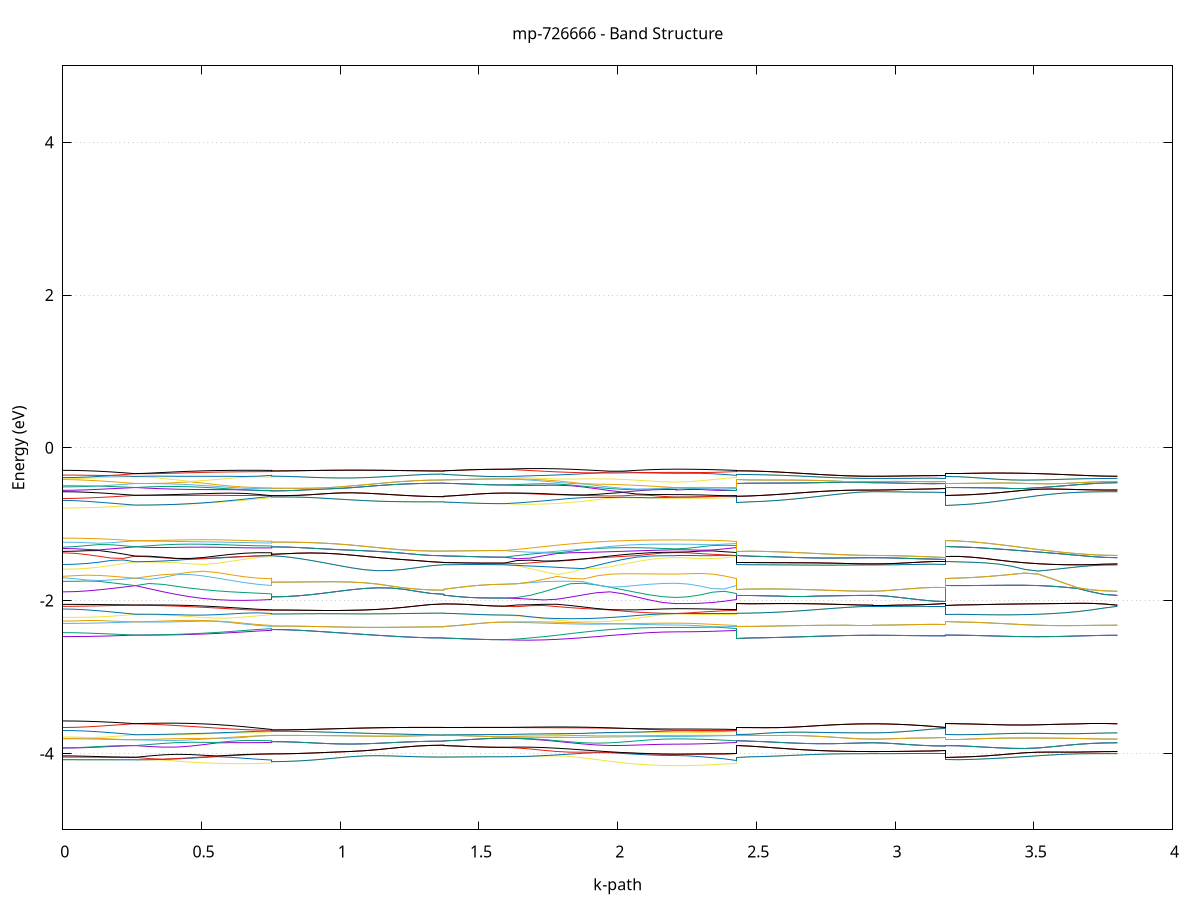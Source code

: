 set title 'mp-726666 - Band Structure'
set xlabel 'k-path'
set ylabel 'Energy (eV)'
set grid y
set yrange [-5:5]
set terminal png size 800,600
set output 'mp-726666_bands_gnuplot.png'
plot '-' using 1:2 with lines notitle, '-' using 1:2 with lines notitle, '-' using 1:2 with lines notitle, '-' using 1:2 with lines notitle, '-' using 1:2 with lines notitle, '-' using 1:2 with lines notitle, '-' using 1:2 with lines notitle, '-' using 1:2 with lines notitle, '-' using 1:2 with lines notitle, '-' using 1:2 with lines notitle, '-' using 1:2 with lines notitle, '-' using 1:2 with lines notitle, '-' using 1:2 with lines notitle, '-' using 1:2 with lines notitle, '-' using 1:2 with lines notitle, '-' using 1:2 with lines notitle, '-' using 1:2 with lines notitle, '-' using 1:2 with lines notitle, '-' using 1:2 with lines notitle, '-' using 1:2 with lines notitle, '-' using 1:2 with lines notitle, '-' using 1:2 with lines notitle, '-' using 1:2 with lines notitle, '-' using 1:2 with lines notitle, '-' using 1:2 with lines notitle, '-' using 1:2 with lines notitle, '-' using 1:2 with lines notitle, '-' using 1:2 with lines notitle, '-' using 1:2 with lines notitle, '-' using 1:2 with lines notitle, '-' using 1:2 with lines notitle, '-' using 1:2 with lines notitle, '-' using 1:2 with lines notitle, '-' using 1:2 with lines notitle, '-' using 1:2 with lines notitle, '-' using 1:2 with lines notitle, '-' using 1:2 with lines notitle, '-' using 1:2 with lines notitle, '-' using 1:2 with lines notitle, '-' using 1:2 with lines notitle, '-' using 1:2 with lines notitle, '-' using 1:2 with lines notitle, '-' using 1:2 with lines notitle, '-' using 1:2 with lines notitle, '-' using 1:2 with lines notitle, '-' using 1:2 with lines notitle, '-' using 1:2 with lines notitle, '-' using 1:2 with lines notitle, '-' using 1:2 with lines notitle, '-' using 1:2 with lines notitle, '-' using 1:2 with lines notitle, '-' using 1:2 with lines notitle, '-' using 1:2 with lines notitle, '-' using 1:2 with lines notitle, '-' using 1:2 with lines notitle, '-' using 1:2 with lines notitle, '-' using 1:2 with lines notitle, '-' using 1:2 with lines notitle, '-' using 1:2 with lines notitle, '-' using 1:2 with lines notitle, '-' using 1:2 with lines notitle, '-' using 1:2 with lines notitle, '-' using 1:2 with lines notitle, '-' using 1:2 with lines notitle, '-' using 1:2 with lines notitle, '-' using 1:2 with lines notitle, '-' using 1:2 with lines notitle, '-' using 1:2 with lines notitle, '-' using 1:2 with lines notitle, '-' using 1:2 with lines notitle, '-' using 1:2 with lines notitle, '-' using 1:2 with lines notitle, '-' using 1:2 with lines notitle, '-' using 1:2 with lines notitle, '-' using 1:2 with lines notitle, '-' using 1:2 with lines notitle, '-' using 1:2 with lines notitle, '-' using 1:2 with lines notitle, '-' using 1:2 with lines notitle, '-' using 1:2 with lines notitle, '-' using 1:2 with lines notitle, '-' using 1:2 with lines notitle, '-' using 1:2 with lines notitle, '-' using 1:2 with lines notitle, '-' using 1:2 with lines notitle, '-' using 1:2 with lines notitle, '-' using 1:2 with lines notitle, '-' using 1:2 with lines notitle, '-' using 1:2 with lines notitle, '-' using 1:2 with lines notitle, '-' using 1:2 with lines notitle, '-' using 1:2 with lines notitle, '-' using 1:2 with lines notitle, '-' using 1:2 with lines notitle, '-' using 1:2 with lines notitle, '-' using 1:2 with lines notitle, '-' using 1:2 with lines notitle, '-' using 1:2 with lines notitle, '-' using 1:2 with lines notitle, '-' using 1:2 with lines notitle, '-' using 1:2 with lines notitle, '-' using 1:2 with lines notitle, '-' using 1:2 with lines notitle, '-' using 1:2 with lines notitle, '-' using 1:2 with lines notitle, '-' using 1:2 with lines notitle, '-' using 1:2 with lines notitle, '-' using 1:2 with lines notitle, '-' using 1:2 with lines notitle, '-' using 1:2 with lines notitle, '-' using 1:2 with lines notitle, '-' using 1:2 with lines notitle
0.000000 -20.105843
0.043677 -20.105443
0.087355 -20.104143
0.131032 -20.101943
0.174710 -20.098943
0.218387 -20.095243
0.262065 -20.090943
0.262065 -20.090943
0.311149 -20.091443
0.360233 -20.091143
0.409317 -20.089943
0.458401 -20.088043
0.507485 -20.085343
0.556569 -20.082143
0.605653 -20.078343
0.654737 -20.074043
0.703821 -20.069643
0.752905 -20.065143
0.752905 -20.065143
0.752905 -20.064943
0.752905 -20.064943
0.800615 -20.064543
0.848326 -20.063243
0.896037 -20.061243
0.943747 -20.058543
0.991458 -20.055243
1.039169 -20.051543
1.086879 -20.047743
1.134590 -20.043843
1.182301 -20.040243
1.230012 -20.037043
1.277722 -20.034543
1.325433 -20.032843
1.373144 -20.032243
1.373144 -20.032243
1.373144 -20.032243
1.373144 -20.032243
1.416626 -20.032343
1.460109 -20.032343
1.503591 -20.032443
1.547074 -20.032443
1.590556 -20.032443
1.590556 -20.032443
1.638267 -20.033943
1.685978 -20.036343
1.733688 -20.039443
1.781399 -20.043143
1.829110 -20.047243
1.876820 -20.051443
1.924531 -20.055643
1.972242 -20.059543
2.019952 -20.063043
2.067663 -20.065943
2.115374 -20.068143
2.163084 -20.069443
2.210795 -20.069943
2.210795 -20.069943
2.254278 -20.069643
2.297760 -20.069043
2.341243 -20.068043
2.384725 -20.066643
2.428208 -20.065143
2.428208 -20.032243
2.477292 -20.032343
2.526376 -20.032443
2.575460 -20.032643
2.624544 -20.032943
2.673628 -20.033143
2.722712 -20.033443
2.771796 -20.033643
2.820880 -20.033743
2.869964 -20.033943
2.919048 -20.033943
2.919048 -20.033943
2.962725 -20.033943
3.006403 -20.033943
3.050080 -20.034043
3.093758 -20.034143
3.137435 -20.034143
3.181113 -20.034243
3.181113 -20.090943
3.228823 -20.090343
3.276534 -20.088643
3.324245 -20.085743
3.371955 -20.081843
3.419666 -20.077043
3.467377 -20.071543
3.515087 -20.065443
3.562798 -20.059143
3.610509 -20.052843
3.658219 -20.046543
3.705930 -20.040843
3.753641 -20.036143
3.801351 -20.033943
e
0.000000 -20.066143
0.043677 -20.067643
0.087355 -20.071243
0.131032 -20.076043
0.174710 -20.081143
0.218387 -20.086243
0.262065 -20.090943
0.262065 -20.090943
0.311149 -20.089643
0.360233 -20.087543
0.409317 -20.084643
0.458401 -20.081043
0.507485 -20.076943
0.556569 -20.072543
0.605653 -20.068243
0.654737 -20.064743
0.703821 -20.063343
0.752905 -20.064943
0.752905 -20.065043
0.752905 -20.064943
0.752905 -20.064943
0.800615 -20.064543
0.848326 -20.063243
0.896037 -20.061243
0.943747 -20.058543
0.991458 -20.055243
1.039169 -20.051543
1.086879 -20.047743
1.134590 -20.043843
1.182301 -20.040243
1.230012 -20.037043
1.277722 -20.034543
1.325433 -20.032843
1.373144 -20.032243
1.373144 -20.032243
1.373144 -20.032243
1.373144 -20.032243
1.416626 -20.032343
1.460109 -20.032343
1.503591 -20.032443
1.547074 -20.032443
1.590556 -20.032443
1.590556 -20.032443
1.638267 -20.032143
1.685978 -20.032843
1.733688 -20.034543
1.781399 -20.037043
1.829110 -20.040043
1.876820 -20.043343
1.924531 -20.046743
1.972242 -20.050043
2.019952 -20.052943
2.067663 -20.055443
2.115374 -20.057243
2.163084 -20.058443
2.210795 -20.058843
2.210795 -20.058843
2.254278 -20.059143
2.297760 -20.060243
2.341243 -20.061643
2.384725 -20.063343
2.428208 -20.065043
2.428208 -20.032243
2.477292 -20.032343
2.526376 -20.032443
2.575460 -20.032643
2.624544 -20.032943
2.673628 -20.033143
2.722712 -20.033443
2.771796 -20.033643
2.820880 -20.033743
2.869964 -20.033943
2.919048 -20.033943
2.919048 -20.033943
2.962725 -20.033943
3.006403 -20.033943
3.050080 -20.034043
3.093758 -20.034143
3.137435 -20.034143
3.181113 -20.034243
3.181113 -20.090943
3.228823 -20.090343
3.276534 -20.088643
3.324245 -20.085743
3.371955 -20.081843
3.419666 -20.077043
3.467377 -20.071543
3.515087 -20.065443
3.562798 -20.059143
3.610509 -20.052843
3.658219 -20.046543
3.705930 -20.040843
3.753641 -20.036143
3.801351 -20.033943
e
0.000000 -20.036843
0.043677 -20.035543
0.087355 -20.032143
0.131032 -20.027743
0.174710 -20.023043
0.218387 -20.018543
0.262065 -20.014243
0.262065 -20.014243
0.311149 -20.015743
0.360233 -20.017843
0.409317 -20.020643
0.458401 -20.024043
0.507485 -20.027843
0.556569 -20.031943
0.605653 -20.036043
0.654737 -20.039243
0.703821 -20.040443
0.752905 -20.038643
0.752905 -20.038643
0.752905 -20.037843
0.752905 -20.037843
0.800615 -20.037543
0.848326 -20.036843
0.896037 -20.035543
0.943747 -20.033943
0.991458 -20.032043
1.039169 -20.030043
1.086879 -20.027943
1.134590 -20.026143
1.182301 -20.024543
1.230012 -20.023243
1.277722 -20.022443
1.325433 -20.022043
1.373144 -20.021943
1.373144 -20.021943
1.373144 -20.021943
1.373144 -20.021943
1.416626 -20.021843
1.460109 -20.021843
1.503591 -20.021743
1.547074 -20.021743
1.590556 -20.021743
1.590556 -20.021743
1.638267 -20.021943
1.685978 -20.022643
1.733688 -20.023743
1.781399 -20.025243
1.829110 -20.027243
1.876820 -20.029443
1.924531 -20.031843
1.972242 -20.034143
2.019952 -20.036243
2.067663 -20.038043
2.115374 -20.039443
2.163084 -20.040343
2.210795 -20.040643
2.210795 -20.040643
2.254278 -20.040343
2.297760 -20.039643
2.341243 -20.038743
2.384725 -20.037843
2.428208 -20.038643
2.428208 -20.021943
2.477292 -20.021943
2.526376 -20.022143
2.575460 -20.022343
2.624544 -20.022643
2.673628 -20.022843
2.722712 -20.023143
2.771796 -20.023443
2.820880 -20.023543
2.869964 -20.023743
2.919048 -20.023743
2.919048 -20.023743
2.962725 -20.023743
3.006403 -20.023643
3.050080 -20.023643
3.093758 -20.023543
3.137435 -20.023543
3.181113 -20.023543
3.181113 -20.014243
3.228823 -20.014243
3.276534 -20.013943
3.324245 -20.013643
3.371955 -20.013343
3.419666 -20.013043
3.467377 -20.013043
3.515087 -20.013343
3.562798 -20.014043
3.610509 -20.015343
3.658219 -20.017143
3.705930 -20.019543
3.753641 -20.022243
3.801351 -20.023743
e
0.000000 -20.001643
0.043677 -20.001943
0.087355 -20.003043
0.131032 -20.004843
0.174710 -20.007343
0.218387 -20.010543
0.262065 -20.014243
0.262065 -20.014243
0.311149 -20.013543
0.360233 -20.013643
0.409317 -20.014343
0.458401 -20.015843
0.507485 -20.018043
0.556569 -20.020843
0.605653 -20.024243
0.654737 -20.028143
0.703821 -20.032343
0.752905 -20.036743
0.752905 -20.036743
0.752905 -20.037843
0.752905 -20.037843
0.800615 -20.037543
0.848326 -20.036843
0.896037 -20.035543
0.943747 -20.033943
0.991458 -20.032043
1.039169 -20.030043
1.086879 -20.027943
1.134590 -20.026143
1.182301 -20.024543
1.230012 -20.023243
1.277722 -20.022443
1.325433 -20.022043
1.373144 -20.021943
1.373144 -20.021943
1.373144 -20.021943
1.373144 -20.021943
1.416626 -20.021843
1.460109 -20.021843
1.503591 -20.021743
1.547074 -20.021743
1.590556 -20.021743
1.590556 -20.021743
1.638267 -20.021843
1.685978 -20.022243
1.733688 -20.023043
1.781399 -20.024043
1.829110 -20.025543
1.876820 -20.027143
1.924531 -20.029043
1.972242 -20.030843
2.019952 -20.032643
2.067663 -20.034143
2.115374 -20.035343
2.163084 -20.036043
2.210795 -20.036243
2.210795 -20.036243
2.254278 -20.036343
2.297760 -20.036643
2.341243 -20.037143
2.384725 -20.037743
2.428208 -20.036743
2.428208 -20.021943
2.477292 -20.021943
2.526376 -20.022143
2.575460 -20.022343
2.624544 -20.022643
2.673628 -20.022843
2.722712 -20.023143
2.771796 -20.023443
2.820880 -20.023543
2.869964 -20.023743
2.919048 -20.023743
2.919048 -20.023743
2.962725 -20.023743
3.006403 -20.023643
3.050080 -20.023643
3.093758 -20.023543
3.137435 -20.023543
3.181113 -20.023543
3.181113 -20.014243
3.228823 -20.014243
3.276534 -20.013943
3.324245 -20.013643
3.371955 -20.013343
3.419666 -20.013043
3.467377 -20.013043
3.515087 -20.013343
3.562798 -20.014043
3.610509 -20.015343
3.658219 -20.017143
3.705930 -20.019543
3.753641 -20.022243
3.801351 -20.023743
e
0.000000 -17.658243
0.043677 -17.658443
0.087355 -17.658843
0.131032 -17.659343
0.174710 -17.659643
0.218387 -17.659543
0.262065 -17.659243
0.262065 -17.659243
0.311149 -17.664443
0.360233 -17.669943
0.409317 -17.675443
0.458401 -17.680643
0.507485 -17.685243
0.556569 -17.689043
0.605653 -17.691943
0.654737 -17.693943
0.703821 -17.694843
0.752905 -17.694743
0.752905 -17.694743
0.752905 -17.691043
0.752905 -17.691043
0.800615 -17.690943
0.848326 -17.690643
0.896037 -17.690043
0.943747 -17.689343
0.991458 -17.688343
1.039169 -17.687343
1.086879 -17.686143
1.134590 -17.684743
1.182301 -17.683243
1.230012 -17.681743
1.277722 -17.680243
1.325433 -17.678943
1.373144 -17.678443
1.373144 -17.678443
1.373144 -17.678243
1.373144 -17.678243
1.416626 -17.678343
1.460109 -17.678343
1.503591 -17.678443
1.547074 -17.678543
1.590556 -17.678543
1.590556 -17.678543
1.638267 -17.678943
1.685978 -17.679243
1.733688 -17.681143
1.781399 -17.684543
1.829110 -17.687843
1.876820 -17.690943
1.924531 -17.693743
1.972242 -17.696243
2.019952 -17.698443
2.067663 -17.700143
2.115374 -17.701443
2.163084 -17.702143
2.210795 -17.702443
2.210795 -17.702443
2.254278 -17.702143
2.297760 -17.701143
2.341243 -17.699543
2.384725 -17.697443
2.428208 -17.694743
2.428208 -17.678243
2.477292 -17.677643
2.526376 -17.676743
2.575460 -17.675543
2.624544 -17.674243
2.673628 -17.673043
2.722712 -17.672043
2.771796 -17.671143
2.820880 -17.670543
2.869964 -17.670143
2.919048 -17.670043
2.919048 -17.670043
2.962725 -17.670143
3.006403 -17.670443
3.050080 -17.670943
3.093758 -17.671343
3.137435 -17.671643
3.181113 -17.671743
3.181113 -17.659243
3.228823 -17.659243
3.276534 -17.659343
3.324245 -17.659643
3.371955 -17.660043
3.419666 -17.660743
3.467377 -17.661743
3.515087 -17.663043
3.562798 -17.664643
3.610509 -17.666243
3.658219 -17.667743
3.705930 -17.668943
3.753641 -17.669743
3.801351 -17.670043
e
0.000000 -17.656043
0.043677 -17.656143
0.087355 -17.656643
0.131032 -17.657243
0.174710 -17.658043
0.218387 -17.658743
0.262065 -17.659243
0.262065 -17.659243
0.311149 -17.655043
0.360233 -17.652443
0.409317 -17.653443
0.458401 -17.659343
0.507485 -17.665943
0.556569 -17.671843
0.605653 -17.677043
0.654737 -17.681243
0.703821 -17.684543
0.752905 -17.686843
0.752905 -17.686843
0.752905 -17.691043
0.752905 -17.691043
0.800615 -17.690943
0.848326 -17.690643
0.896037 -17.690043
0.943747 -17.689343
0.991458 -17.688343
1.039169 -17.687343
1.086879 -17.686143
1.134590 -17.684743
1.182301 -17.683243
1.230012 -17.681743
1.277722 -17.680243
1.325433 -17.678943
1.373144 -17.678443
1.373144 -17.678443
1.373144 -17.678243
1.373144 -17.678243
1.416626 -17.678343
1.460109 -17.678343
1.503591 -17.678443
1.547074 -17.678543
1.590556 -17.678543
1.590556 -17.678543
1.638267 -17.677943
1.685978 -17.677643
1.733688 -17.679343
1.781399 -17.679143
1.829110 -17.678843
1.876820 -17.678443
1.924531 -17.677943
1.972242 -17.677443
2.019952 -17.677043
2.067663 -17.676643
2.115374 -17.676643
2.163084 -17.676843
2.210795 -17.676843
2.210795 -17.676843
2.254278 -17.676643
2.297760 -17.678243
2.341243 -17.680543
2.384725 -17.683543
2.428208 -17.686843
2.428208 -17.678243
2.477292 -17.677643
2.526376 -17.676743
2.575460 -17.675543
2.624544 -17.674243
2.673628 -17.673043
2.722712 -17.672043
2.771796 -17.671143
2.820880 -17.670543
2.869964 -17.670143
2.919048 -17.670043
2.919048 -17.670043
2.962725 -17.670143
3.006403 -17.670443
3.050080 -17.670943
3.093758 -17.671343
3.137435 -17.671643
3.181113 -17.671743
3.181113 -17.659243
3.228823 -17.659243
3.276534 -17.659343
3.324245 -17.659643
3.371955 -17.660043
3.419666 -17.660743
3.467377 -17.661743
3.515087 -17.663043
3.562798 -17.664643
3.610509 -17.666243
3.658219 -17.667743
3.705930 -17.668943
3.753641 -17.669743
3.801351 -17.670043
e
0.000000 -17.641843
0.043677 -17.641243
0.087355 -17.639543
0.131032 -17.637243
0.174710 -17.634543
0.218387 -17.631743
0.262065 -17.629143
0.262065 -17.629143
0.311149 -17.635443
0.360233 -17.642743
0.409317 -17.648143
0.458401 -17.649643
0.507485 -17.650943
0.556569 -17.654443
0.605653 -17.658243
0.654737 -17.661343
0.703821 -17.663543
0.752905 -17.664843
0.752905 -17.664843
0.752905 -17.660443
0.752905 -17.660443
0.800615 -17.660443
0.848326 -17.660443
0.896037 -17.660543
0.943747 -17.660643
0.991458 -17.660943
1.039169 -17.661443
1.086879 -17.662243
1.134590 -17.663343
1.182301 -17.664743
1.230012 -17.666343
1.277722 -17.668043
1.325433 -17.669443
1.373144 -17.670043
1.373144 -17.670043
1.373144 -17.670143
1.373144 -17.670143
1.416626 -17.670243
1.460109 -17.670343
1.503591 -17.670343
1.547074 -17.670343
1.590556 -17.670443
1.590556 -17.670443
1.638267 -17.674043
1.685978 -17.677343
1.733688 -17.676743
1.781399 -17.676243
1.829110 -17.675943
1.876820 -17.675843
1.924531 -17.675843
1.972242 -17.675943
2.019952 -17.676243
2.067663 -17.676443
2.115374 -17.676343
2.163084 -17.676143
2.210795 -17.676043
2.210795 -17.676043
2.254278 -17.676343
2.297760 -17.674743
2.341243 -17.672243
2.384725 -17.668943
2.428208 -17.664843
2.428208 -17.670143
2.477292 -17.669643
2.526376 -17.668243
2.575460 -17.665943
2.624544 -17.662743
2.673628 -17.658943
2.722712 -17.654643
2.771796 -17.650143
2.820880 -17.645943
2.869964 -17.642843
2.919048 -17.641643
2.919048 -17.641643
2.962725 -17.641443
3.006403 -17.640943
3.050080 -17.640343
3.093758 -17.639743
3.137435 -17.639243
3.181113 -17.639043
3.181113 -17.629143
3.228823 -17.629343
3.276534 -17.629643
3.324245 -17.630243
3.371955 -17.631043
3.419666 -17.632043
3.467377 -17.633343
3.515087 -17.634743
3.562798 -17.636443
3.610509 -17.638143
3.658219 -17.639543
3.705930 -17.640643
3.753641 -17.641343
3.801351 -17.641643
e
0.000000 -17.624543
0.043677 -17.624643
0.087355 -17.624843
0.131032 -17.625143
0.174710 -17.625943
0.218387 -17.627143
0.262065 -17.629143
0.262065 -17.629143
0.311149 -17.629943
0.360233 -17.634743
0.409317 -17.639943
0.458401 -17.645143
0.507485 -17.650043
0.556569 -17.652443
0.605653 -17.653943
0.654737 -17.655043
0.703821 -17.655643
0.752905 -17.655543
0.752905 -17.655543
0.752905 -17.660443
0.752905 -17.660443
0.800615 -17.660443
0.848326 -17.660443
0.896037 -17.660543
0.943747 -17.660643
0.991458 -17.660943
1.039169 -17.661443
1.086879 -17.662243
1.134590 -17.663343
1.182301 -17.664743
1.230012 -17.666343
1.277722 -17.668043
1.325433 -17.669443
1.373144 -17.670043
1.373144 -17.670043
1.373144 -17.670143
1.373144 -17.670143
1.416626 -17.670243
1.460109 -17.670343
1.503591 -17.670343
1.547074 -17.670343
1.590556 -17.670443
1.590556 -17.670443
1.638267 -17.666643
1.685978 -17.662943
1.733688 -17.659143
1.781399 -17.655443
1.829110 -17.651943
1.876820 -17.648643
1.924531 -17.645743
1.972242 -17.643243
2.019952 -17.641143
2.067663 -17.639543
2.115374 -17.638343
2.163084 -17.637643
2.210795 -17.637443
2.210795 -17.637443
2.254278 -17.638643
2.297760 -17.641643
2.341243 -17.645843
2.384725 -17.650543
2.428208 -17.655543
2.428208 -17.670143
2.477292 -17.669643
2.526376 -17.668243
2.575460 -17.665943
2.624544 -17.662743
2.673628 -17.658943
2.722712 -17.654643
2.771796 -17.650143
2.820880 -17.645943
2.869964 -17.642843
2.919048 -17.641643
2.919048 -17.641643
2.962725 -17.641443
3.006403 -17.640943
3.050080 -17.640343
3.093758 -17.639743
3.137435 -17.639243
3.181113 -17.639043
3.181113 -17.629143
3.228823 -17.629343
3.276534 -17.629643
3.324245 -17.630243
3.371955 -17.631043
3.419666 -17.632043
3.467377 -17.633343
3.515087 -17.634743
3.562798 -17.636443
3.610509 -17.638143
3.658219 -17.639543
3.705930 -17.640643
3.753641 -17.641343
3.801351 -17.641643
e
0.000000 -17.623143
0.043677 -17.623043
0.087355 -17.623043
0.131032 -17.622843
0.174710 -17.622543
0.218387 -17.622143
0.262065 -17.621443
0.262065 -17.621443
0.311149 -17.618343
0.360233 -17.614743
0.409317 -17.611343
0.458401 -17.607943
0.507485 -17.604243
0.556569 -17.600543
0.605653 -17.597143
0.654737 -17.594243
0.703821 -17.592043
0.752905 -17.590643
0.752905 -17.590643
0.752905 -17.588543
0.752905 -17.588543
0.800615 -17.588643
0.848326 -17.589243
0.896037 -17.590043
0.943747 -17.591243
0.991458 -17.592643
1.039169 -17.594043
1.086879 -17.595543
1.134590 -17.596843
1.182301 -17.597843
1.230012 -17.598343
1.277722 -17.598443
1.325433 -17.597943
1.373144 -17.597243
1.373144 -17.597243
1.373144 -17.598643
1.373144 -17.598643
1.416626 -17.600043
1.460109 -17.601343
1.503591 -17.602243
1.547074 -17.602743
1.590556 -17.602943
1.590556 -17.602943
1.638267 -17.604243
1.685978 -17.605043
1.733688 -17.605543
1.781399 -17.605543
1.829110 -17.605143
1.876820 -17.604543
1.924531 -17.603843
1.972242 -17.602943
2.019952 -17.602143
2.067663 -17.601443
2.115374 -17.600943
2.163084 -17.600543
2.210795 -17.600443
2.210795 -17.600443
2.254278 -17.599443
2.297760 -17.597143
2.341243 -17.594543
2.384725 -17.592443
2.428208 -17.590643
2.428208 -17.598643
2.477292 -17.599243
2.526376 -17.600543
2.575460 -17.601843
2.624544 -17.603043
2.673628 -17.603943
2.722712 -17.604743
2.771796 -17.605643
2.820880 -17.607043
2.869964 -17.608643
2.919048 -17.609443
2.919048 -17.609443
2.962725 -17.609543
3.006403 -17.609843
3.050080 -17.610243
3.093758 -17.610643
3.137435 -17.610943
3.181113 -17.611043
3.181113 -17.621443
3.228823 -17.621343
3.276534 -17.621243
3.324245 -17.621043
3.371955 -17.620843
3.419666 -17.620543
3.467377 -17.619943
3.515087 -17.619043
3.562798 -17.617543
3.610509 -17.615743
3.658219 -17.613643
3.705930 -17.611643
3.753641 -17.610043
3.801351 -17.609443
e
0.000000 -17.614943
0.043677 -17.615243
0.087355 -17.616143
0.131032 -17.617543
0.174710 -17.619043
0.218387 -17.620443
0.262065 -17.621443
0.262065 -17.621443
0.311149 -17.618143
0.360233 -17.611843
0.409317 -17.605843
0.458401 -17.600543
0.507485 -17.596043
0.556569 -17.592243
0.605653 -17.589343
0.654737 -17.587443
0.703821 -17.586543
0.752905 -17.586543
0.752905 -17.586543
0.752905 -17.588543
0.752905 -17.588543
0.800615 -17.588643
0.848326 -17.589243
0.896037 -17.590043
0.943747 -17.591243
0.991458 -17.592643
1.039169 -17.594043
1.086879 -17.595543
1.134590 -17.596843
1.182301 -17.597843
1.230012 -17.598343
1.277722 -17.598443
1.325433 -17.597943
1.373144 -17.597243
1.373144 -17.597243
1.373144 -17.598643
1.373144 -17.598643
1.416626 -17.600043
1.460109 -17.601343
1.503591 -17.602243
1.547074 -17.602743
1.590556 -17.602943
1.590556 -17.602943
1.638267 -17.601443
1.685978 -17.599843
1.733688 -17.598243
1.781399 -17.596743
1.829110 -17.595443
1.876820 -17.594543
1.924531 -17.593843
1.972242 -17.593443
2.019952 -17.593243
2.067663 -17.593143
2.115374 -17.593043
2.163084 -17.593043
2.210795 -17.593043
2.210795 -17.593043
2.254278 -17.592643
2.297760 -17.591243
2.341243 -17.588543
2.384725 -17.585343
2.428208 -17.586543
2.428208 -17.598643
2.477292 -17.599243
2.526376 -17.600543
2.575460 -17.601843
2.624544 -17.603043
2.673628 -17.603943
2.722712 -17.604743
2.771796 -17.605643
2.820880 -17.607043
2.869964 -17.608643
2.919048 -17.609443
2.919048 -17.609443
2.962725 -17.609543
3.006403 -17.609843
3.050080 -17.610243
3.093758 -17.610643
3.137435 -17.610943
3.181113 -17.611043
3.181113 -17.621443
3.228823 -17.621343
3.276534 -17.621243
3.324245 -17.621043
3.371955 -17.620843
3.419666 -17.620543
3.467377 -17.619943
3.515087 -17.619043
3.562798 -17.617543
3.610509 -17.615743
3.658219 -17.613643
3.705930 -17.611643
3.753641 -17.610043
3.801351 -17.609443
e
0.000000 -17.602643
0.043677 -17.602543
0.087355 -17.602143
0.131032 -17.601643
0.174710 -17.601043
0.218387 -17.600543
0.262065 -17.599943
0.262065 -17.599943
0.311149 -17.601743
0.360233 -17.601543
0.409317 -17.599243
0.458401 -17.595943
0.507485 -17.592343
0.556569 -17.588943
0.605653 -17.585943
0.654737 -17.583543
0.703821 -17.581743
0.752905 -17.580243
0.752905 -17.580243
0.752905 -17.575143
0.752905 -17.575143
0.800615 -17.575343
0.848326 -17.576043
0.896037 -17.577043
0.943747 -17.578443
0.991458 -17.580143
1.039169 -17.582143
1.086879 -17.584343
1.134590 -17.586643
1.182301 -17.589143
1.230012 -17.591443
1.277722 -17.593643
1.325433 -17.595443
1.373144 -17.596643
1.373144 -17.596643
1.373144 -17.595043
1.373144 -17.595043
1.416626 -17.593243
1.460109 -17.591443
1.503591 -17.589943
1.547074 -17.588943
1.590556 -17.588643
1.590556 -17.588643
1.638267 -17.589343
1.685978 -17.589443
1.733688 -17.589043
1.781399 -17.588543
1.829110 -17.587843
1.876820 -17.587143
1.924531 -17.586343
1.972242 -17.585543
2.019952 -17.584843
2.067663 -17.584143
2.115374 -17.583643
2.163084 -17.583343
2.210795 -17.583243
2.210795 -17.583243
2.254278 -17.583343
2.297760 -17.583743
2.341243 -17.584343
2.384725 -17.584643
2.428208 -17.580243
2.428208 -17.595043
2.477292 -17.594643
2.526376 -17.593943
2.575460 -17.593743
2.624544 -17.594143
2.673628 -17.595443
2.722712 -17.597343
2.771796 -17.599543
2.820880 -17.601143
2.869964 -17.601943
2.919048 -17.602143
2.919048 -17.602143
2.962725 -17.602043
3.006403 -17.601843
3.050080 -17.601543
3.093758 -17.601243
3.137435 -17.601043
3.181113 -17.601043
3.181113 -17.599943
3.228823 -17.600143
3.276534 -17.600543
3.324245 -17.601243
3.371955 -17.601743
3.419666 -17.602243
3.467377 -17.602343
3.515087 -17.602143
3.562798 -17.601943
3.610509 -17.601743
3.658219 -17.601543
3.705930 -17.601743
3.753641 -17.601943
3.801351 -17.602143
e
0.000000 -17.598143
0.043677 -17.598243
0.087355 -17.598443
0.131032 -17.598643
0.174710 -17.599043
0.218387 -17.599443
0.262065 -17.599943
0.262065 -17.599943
0.311149 -17.596443
0.360233 -17.592043
0.409317 -17.587143
0.458401 -17.582343
0.507485 -17.578143
0.556569 -17.574743
0.605653 -17.572443
0.654737 -17.571043
0.703821 -17.570443
0.752905 -17.570543
0.752905 -17.570543
0.752905 -17.575143
0.752905 -17.575143
0.800615 -17.575343
0.848326 -17.576043
0.896037 -17.577043
0.943747 -17.578443
0.991458 -17.580143
1.039169 -17.582143
1.086879 -17.584343
1.134590 -17.586643
1.182301 -17.589143
1.230012 -17.591443
1.277722 -17.593643
1.325433 -17.595443
1.373144 -17.596643
1.373144 -17.596643
1.373144 -17.595043
1.373144 -17.595043
1.416626 -17.593243
1.460109 -17.591443
1.503591 -17.589943
1.547074 -17.588943
1.590556 -17.588643
1.590556 -17.588643
1.638267 -17.587343
1.685978 -17.585443
1.733688 -17.583043
1.781399 -17.580143
1.829110 -17.577043
1.876820 -17.573743
1.924531 -17.570543
1.972242 -17.567643
2.019952 -17.565043
2.067663 -17.562943
2.115374 -17.561443
2.163084 -17.560443
2.210795 -17.560143
2.210795 -17.560143
2.254278 -17.560543
2.297760 -17.561943
2.341243 -17.564143
2.384725 -17.567043
2.428208 -17.570543
2.428208 -17.595043
2.477292 -17.594643
2.526376 -17.593943
2.575460 -17.593743
2.624544 -17.594143
2.673628 -17.595443
2.722712 -17.597343
2.771796 -17.599543
2.820880 -17.601143
2.869964 -17.601943
2.919048 -17.602143
2.919048 -17.602143
2.962725 -17.602043
3.006403 -17.601843
3.050080 -17.601543
3.093758 -17.601243
3.137435 -17.601043
3.181113 -17.601043
3.181113 -17.599943
3.228823 -17.600143
3.276534 -17.600543
3.324245 -17.601243
3.371955 -17.601743
3.419666 -17.602243
3.467377 -17.602343
3.515087 -17.602143
3.562798 -17.601943
3.610509 -17.601743
3.658219 -17.601543
3.705930 -17.601743
3.753641 -17.601943
3.801351 -17.602143
e
0.000000 -17.524043
0.043677 -17.524043
0.087355 -17.523843
0.131032 -17.523543
0.174710 -17.523143
0.218387 -17.522643
0.262065 -17.522143
0.262065 -17.522143
0.311149 -17.522743
0.360233 -17.522743
0.409317 -17.521943
0.458401 -17.520143
0.507485 -17.517243
0.556569 -17.513243
0.605653 -17.508343
0.654737 -17.502843
0.703821 -17.497243
0.752905 -17.493243
0.752905 -17.493243
0.752905 -17.492643
0.752905 -17.492643
0.800615 -17.493243
0.848326 -17.495143
0.896037 -17.498143
0.943747 -17.502043
0.991458 -17.506443
1.039169 -17.511043
1.086879 -17.515743
1.134590 -17.520043
1.182301 -17.523843
1.230012 -17.526843
1.277722 -17.529043
1.325433 -17.530443
1.373144 -17.530843
1.373144 -17.530843
1.373144 -17.531243
1.373144 -17.531243
1.416626 -17.531943
1.460109 -17.532843
1.503591 -17.533743
1.547074 -17.534343
1.590556 -17.534543
1.590556 -17.534543
1.638267 -17.536243
1.685978 -17.536743
1.733688 -17.535843
1.781399 -17.533543
1.829110 -17.529843
1.876820 -17.525143
1.924531 -17.519743
1.972242 -17.513943
2.019952 -17.508343
2.067663 -17.503143
2.115374 -17.498643
2.163084 -17.495143
2.210795 -17.492943
2.210795 -17.492943
2.254278 -17.493043
2.297760 -17.493043
2.341243 -17.493043
2.384725 -17.493143
2.428208 -17.493243
2.428208 -17.531243
2.477292 -17.531743
2.526376 -17.532543
2.575460 -17.533343
2.624544 -17.534143
2.673628 -17.534743
2.722712 -17.534943
2.771796 -17.534843
2.820880 -17.534543
2.869964 -17.534143
2.919048 -17.534043
2.919048 -17.534043
2.962725 -17.534043
3.006403 -17.533843
3.050080 -17.533643
3.093758 -17.533443
3.137435 -17.533243
3.181113 -17.533143
3.181113 -17.522143
3.228823 -17.522343
3.276534 -17.522743
3.324245 -17.523443
3.371955 -17.524343
3.419666 -17.525443
3.467377 -17.526743
3.515087 -17.528043
3.562798 -17.529443
3.610509 -17.530743
3.658219 -17.531943
3.705930 -17.533043
3.753641 -17.533743
3.801351 -17.534043
e
0.000000 -17.520343
0.043677 -17.520443
0.087355 -17.520643
0.131032 -17.520843
0.174710 -17.521243
0.218387 -17.521643
0.262065 -17.522143
0.262065 -17.522143
0.311149 -17.520943
0.360233 -17.519343
0.409317 -17.517343
0.458401 -17.514843
0.507485 -17.511943
0.556569 -17.508643
0.605653 -17.504843
0.654737 -17.500743
0.703821 -17.496643
0.752905 -17.493043
0.752905 -17.493043
0.752905 -17.492643
0.752905 -17.492643
0.800615 -17.493243
0.848326 -17.495143
0.896037 -17.498143
0.943747 -17.502043
0.991458 -17.506443
1.039169 -17.511043
1.086879 -17.515743
1.134590 -17.520043
1.182301 -17.523843
1.230012 -17.526843
1.277722 -17.529043
1.325433 -17.530443
1.373144 -17.530843
1.373144 -17.530843
1.373144 -17.531243
1.373144 -17.531243
1.416626 -17.531943
1.460109 -17.532843
1.503591 -17.533743
1.547074 -17.534343
1.590556 -17.534543
1.590556 -17.534543
1.638267 -17.531843
1.685978 -17.528243
1.733688 -17.524043
1.781399 -17.519243
1.829110 -17.514243
1.876820 -17.508943
1.924531 -17.503743
1.972242 -17.498743
2.019952 -17.494243
2.067663 -17.491743
2.115374 -17.491043
2.163084 -17.491343
2.210795 -17.492343
2.210795 -17.492343
2.254278 -17.492343
2.297760 -17.492443
2.341243 -17.492543
2.384725 -17.492743
2.428208 -17.493043
2.428208 -17.531243
2.477292 -17.531743
2.526376 -17.532543
2.575460 -17.533343
2.624544 -17.534143
2.673628 -17.534743
2.722712 -17.534943
2.771796 -17.534843
2.820880 -17.534543
2.869964 -17.534143
2.919048 -17.534043
2.919048 -17.534043
2.962725 -17.534043
3.006403 -17.533843
3.050080 -17.533643
3.093758 -17.533443
3.137435 -17.533243
3.181113 -17.533143
3.181113 -17.522143
3.228823 -17.522343
3.276534 -17.522743
3.324245 -17.523443
3.371955 -17.524343
3.419666 -17.525443
3.467377 -17.526743
3.515087 -17.528043
3.562798 -17.529443
3.610509 -17.530743
3.658219 -17.531943
3.705930 -17.533043
3.753641 -17.533743
3.801351 -17.534043
e
0.000000 -17.458543
0.043677 -17.458343
0.087355 -17.457943
0.131032 -17.457243
0.174710 -17.456343
0.218387 -17.455243
0.262065 -17.454043
0.262065 -17.454043
0.311149 -17.454543
0.360233 -17.455643
0.409317 -17.457543
0.458401 -17.460043
0.507485 -17.463243
0.556569 -17.466843
0.605653 -17.471043
0.654737 -17.475443
0.703821 -17.479843
0.752905 -17.482943
0.752905 -17.482943
0.752905 -17.483343
0.752905 -17.483343
0.800615 -17.483643
0.848326 -17.484743
0.896037 -17.486443
0.943747 -17.488643
0.991458 -17.491243
1.039169 -17.494143
1.086879 -17.497143
1.134590 -17.499943
1.182301 -17.502443
1.230012 -17.504643
1.277722 -17.506243
1.325433 -17.507243
1.373144 -17.507543
1.373144 -17.507543
1.373144 -17.507343
1.373144 -17.507343
1.416626 -17.507043
1.460109 -17.506643
1.503591 -17.506243
1.547074 -17.505943
1.590556 -17.505843
1.590556 -17.505843
1.638267 -17.506143
1.685978 -17.505943
1.733688 -17.505043
1.781399 -17.503743
1.829110 -17.501943
1.876820 -17.499743
1.924531 -17.497443
1.972242 -17.495243
2.019952 -17.493243
2.067663 -17.490343
2.115374 -17.487243
2.163084 -17.485143
2.210795 -17.484443
2.210795 -17.484443
2.254278 -17.484343
2.297760 -17.484143
2.341243 -17.483743
2.384725 -17.483243
2.428208 -17.482943
2.428208 -17.507343
2.477292 -17.507543
2.526376 -17.508043
2.575460 -17.508843
2.624544 -17.510043
2.673628 -17.511443
2.722712 -17.513043
2.771796 -17.514643
2.820880 -17.516043
2.869964 -17.517043
2.919048 -17.517443
2.919048 -17.517443
2.962725 -17.517443
3.006403 -17.517643
3.050080 -17.517943
3.093758 -17.518243
3.137435 -17.518443
3.181113 -17.518543
3.181113 -17.454043
3.228823 -17.454843
3.276534 -17.457443
3.324245 -17.461543
3.371955 -17.467043
3.419666 -17.473643
3.467377 -17.480843
3.515087 -17.488543
3.562798 -17.496043
3.610509 -17.503043
3.658219 -17.509043
3.705930 -17.513643
3.753641 -17.516443
3.801351 -17.517443
e
0.000000 -17.449543
0.043677 -17.449743
0.087355 -17.450143
0.131032 -17.450843
0.174710 -17.451743
0.218387 -17.452843
0.262065 -17.454043
0.262065 -17.454043
0.311149 -17.454243
0.360233 -17.455143
0.409317 -17.456743
0.458401 -17.458943
0.507485 -17.461843
0.556569 -17.465243
0.605653 -17.469343
0.654737 -17.473843
0.703821 -17.478543
0.752905 -17.482743
0.752905 -17.482743
0.752905 -17.483343
0.752905 -17.483343
0.800615 -17.483643
0.848326 -17.484743
0.896037 -17.486443
0.943747 -17.488643
0.991458 -17.491243
1.039169 -17.494143
1.086879 -17.497143
1.134590 -17.499943
1.182301 -17.502443
1.230012 -17.504643
1.277722 -17.506243
1.325433 -17.507243
1.373144 -17.507543
1.373144 -17.507543
1.373144 -17.507343
1.373144 -17.507343
1.416626 -17.507043
1.460109 -17.506643
1.503591 -17.506243
1.547074 -17.505943
1.590556 -17.505843
1.590556 -17.505843
1.638267 -17.504943
1.685978 -17.503643
1.733688 -17.501843
1.781399 -17.499643
1.829110 -17.497243
1.876820 -17.494543
1.924531 -17.491843
1.972242 -17.489243
2.019952 -17.486843
2.067663 -17.484843
2.115374 -17.483443
2.163084 -17.482743
2.210795 -17.482543
2.210795 -17.482543
2.254278 -17.482543
2.297760 -17.482643
2.341243 -17.482743
2.384725 -17.482843
2.428208 -17.482743
2.428208 -17.507343
2.477292 -17.507543
2.526376 -17.508043
2.575460 -17.508843
2.624544 -17.510043
2.673628 -17.511443
2.722712 -17.513043
2.771796 -17.514643
2.820880 -17.516043
2.869964 -17.517043
2.919048 -17.517443
2.919048 -17.517443
2.962725 -17.517443
3.006403 -17.517643
3.050080 -17.517943
3.093758 -17.518243
3.137435 -17.518443
3.181113 -17.518543
3.181113 -17.454043
3.228823 -17.454843
3.276534 -17.457443
3.324245 -17.461543
3.371955 -17.467043
3.419666 -17.473643
3.467377 -17.480843
3.515087 -17.488543
3.562798 -17.496043
3.610509 -17.503043
3.658219 -17.509043
3.705930 -17.513643
3.753641 -17.516443
3.801351 -17.517443
e
0.000000 -6.128343
0.043677 -6.126443
0.087355 -6.120743
0.131032 -6.111343
0.174710 -6.098643
0.218387 -6.082943
0.262065 -6.064843
0.262065 -6.064843
0.311149 -6.063943
0.360233 -6.059143
0.409317 -6.050543
0.458401 -6.038243
0.507485 -6.022543
0.556569 -6.003743
0.605653 -5.982243
0.654737 -5.958543
0.703821 -5.934043
0.752905 -5.915043
0.752905 -5.915043
0.752905 -5.910043
0.752905 -5.910043
0.800615 -5.908743
0.848326 -5.904943
0.896037 -5.898743
0.943747 -5.890543
0.991458 -5.880743
1.039169 -5.869943
1.086879 -5.858643
1.134590 -5.847543
1.182301 -5.837343
1.230012 -5.828643
1.277722 -5.821943
1.325433 -5.817643
1.373144 -5.816243
1.373144 -5.816243
1.373144 -5.817443
1.373144 -5.817443
1.416626 -5.820143
1.460109 -5.823143
1.503591 -5.825743
1.547074 -5.827543
1.590556 -5.828143
1.590556 -5.828143
1.638267 -5.832143
1.685978 -5.838443
1.733688 -5.846843
1.781399 -5.856743
1.829110 -5.867843
1.876820 -5.879543
1.924531 -5.891243
1.972242 -5.902443
2.019952 -5.912343
2.067663 -5.920743
2.115374 -5.926943
2.163084 -5.930843
2.210795 -5.932143
2.210795 -5.932143
2.254278 -5.931443
2.297760 -5.929243
2.341243 -5.925543
2.384725 -5.920843
2.428208 -5.915043
2.428208 -5.817443
2.477292 -5.818243
2.526376 -5.819843
2.575460 -5.821943
2.624544 -5.824543
2.673628 -5.827243
2.722712 -5.829843
2.771796 -5.832143
2.820880 -5.833943
2.869964 -5.835043
2.919048 -5.835443
2.919048 -5.835443
2.962725 -5.835743
3.006403 -5.836443
3.050080 -5.837443
3.093758 -5.838443
3.137435 -5.839043
3.181113 -5.839343
3.181113 -6.064843
3.228823 -6.062543
3.276534 -6.055743
3.324245 -6.044643
3.371955 -6.029743
3.419666 -6.011243
3.467377 -5.990043
3.515087 -5.966543
3.562798 -5.941643
3.610509 -5.916143
3.658219 -5.890643
3.705930 -5.866543
3.753641 -5.845743
3.801351 -5.835443
e
0.000000 -5.968943
0.043677 -5.973643
0.087355 -5.986443
0.131032 -6.004243
0.174710 -6.024343
0.218387 -6.045043
0.262065 -6.064843
0.262065 -6.064843
0.311149 -6.061943
0.360233 -6.055343
0.409317 -6.045243
0.458401 -6.032043
0.507485 -6.016043
0.556569 -5.997543
0.605653 -5.977143
0.654737 -5.955443
0.703821 -5.932943
0.752905 -5.911043
0.752905 -5.911043
0.752905 -5.910043
0.752905 -5.910043
0.800615 -5.908743
0.848326 -5.904943
0.896037 -5.898743
0.943747 -5.890543
0.991458 -5.880743
1.039169 -5.869943
1.086879 -5.858643
1.134590 -5.847543
1.182301 -5.837343
1.230012 -5.828643
1.277722 -5.821943
1.325433 -5.817643
1.373144 -5.816243
1.373144 -5.816243
1.373144 -5.817443
1.373144 -5.817443
1.416626 -5.820143
1.460109 -5.823143
1.503591 -5.825743
1.547074 -5.827543
1.590556 -5.828143
1.590556 -5.828143
1.638267 -5.826643
1.685978 -5.827743
1.733688 -5.831143
1.781399 -5.836643
1.829110 -5.843843
1.876820 -5.852043
1.924531 -5.860843
1.972242 -5.869243
2.019952 -5.876843
2.067663 -5.882943
2.115374 -5.887143
2.163084 -5.889043
2.210795 -5.889443
2.210795 -5.889443
2.254278 -5.889043
2.297760 -5.890743
2.341243 -5.896843
2.384725 -5.903643
2.428208 -5.911043
2.428208 -5.817443
2.477292 -5.818243
2.526376 -5.819843
2.575460 -5.821943
2.624544 -5.824543
2.673628 -5.827243
2.722712 -5.829843
2.771796 -5.832143
2.820880 -5.833943
2.869964 -5.835043
2.919048 -5.835443
2.919048 -5.835443
2.962725 -5.835743
3.006403 -5.836443
3.050080 -5.837443
3.093758 -5.838443
3.137435 -5.839043
3.181113 -5.839343
3.181113 -6.064843
3.228823 -6.062543
3.276534 -6.055743
3.324245 -6.044643
3.371955 -6.029743
3.419666 -6.011243
3.467377 -5.990043
3.515087 -5.966543
3.562798 -5.941643
3.610509 -5.916143
3.658219 -5.890643
3.705930 -5.866543
3.753641 -5.845743
3.801351 -5.835443
e
0.000000 -5.801443
0.043677 -5.797343
0.087355 -5.786243
0.131032 -5.771143
0.174710 -5.754543
0.218387 -5.738043
0.262065 -5.722643
0.262065 -5.722643
0.311149 -5.724743
0.360233 -5.730743
0.409317 -5.740543
0.458401 -5.754143
0.507485 -5.771243
0.556569 -5.791343
0.605653 -5.813943
0.654737 -5.838543
0.703821 -5.863843
0.752905 -5.883343
0.752905 -5.883343
0.752905 -5.880043
0.752905 -5.880043
0.800615 -5.878543
0.848326 -5.874243
0.896037 -5.867343
0.943747 -5.858443
0.991458 -5.848043
1.039169 -5.836943
1.086879 -5.825643
1.134590 -5.814943
1.182301 -5.805443
1.230012 -5.797543
1.277722 -5.791643
1.325433 -5.788043
1.373144 -5.786843
1.373144 -5.786843
1.373144 -5.785643
1.373144 -5.785643
1.416626 -5.782943
1.460109 -5.779843
1.503591 -5.777143
1.547074 -5.775343
1.590556 -5.774743
1.590556 -5.774743
1.638267 -5.776443
1.685978 -5.780843
1.733688 -5.787843
1.781399 -5.796943
1.829110 -5.807743
1.876820 -5.819743
1.924531 -5.832443
1.972242 -5.844943
2.019952 -5.856843
2.067663 -5.867343
2.115374 -5.875843
2.163084 -5.881843
2.210795 -5.884243
2.210795 -5.884243
2.254278 -5.886243
2.297760 -5.888243
2.341243 -5.886843
2.384725 -5.885143
2.428208 -5.883343
2.428208 -5.785643
2.477292 -5.785943
2.526376 -5.786443
2.575460 -5.787243
2.624544 -5.788343
2.673628 -5.789543
2.722712 -5.790743
2.771796 -5.791943
2.820880 -5.792843
2.869964 -5.793443
2.919048 -5.793643
2.919048 -5.793643
2.962725 -5.793343
3.006403 -5.792643
3.050080 -5.791743
3.093758 -5.790843
3.137435 -5.790243
3.181113 -5.790043
3.181113 -5.722643
3.228823 -5.722543
3.276534 -5.722243
3.324245 -5.721943
3.371955 -5.722143
3.419666 -5.723243
3.467377 -5.725743
3.515087 -5.730043
3.562798 -5.736643
3.610509 -5.745743
3.658219 -5.757343
3.705930 -5.771143
3.753641 -5.785543
3.801351 -5.793643
e
0.000000 -5.676943
0.043677 -5.678243
0.087355 -5.682143
0.131032 -5.688643
0.174710 -5.697743
0.218387 -5.709143
0.262065 -5.722643
0.262065 -5.722643
0.311149 -5.724543
0.360233 -5.730243
0.409317 -5.739443
0.458401 -5.752043
0.507485 -5.767543
0.556569 -5.785443
0.605653 -5.805343
0.654737 -5.826743
0.703821 -5.848943
0.752905 -5.870543
0.752905 -5.870543
0.752905 -5.880043
0.752905 -5.880043
0.800615 -5.878543
0.848326 -5.874243
0.896037 -5.867343
0.943747 -5.858443
0.991458 -5.848043
1.039169 -5.836943
1.086879 -5.825643
1.134590 -5.814943
1.182301 -5.805443
1.230012 -5.797543
1.277722 -5.791643
1.325433 -5.788043
1.373144 -5.786843
1.373144 -5.786843
1.373144 -5.785643
1.373144 -5.785643
1.416626 -5.782943
1.460109 -5.779843
1.503591 -5.777143
1.547074 -5.775343
1.590556 -5.774743
1.590556 -5.774743
1.638267 -5.775943
1.685978 -5.779843
1.733688 -5.786343
1.781399 -5.795043
1.829110 -5.805443
1.876820 -5.817043
1.924531 -5.829243
1.972242 -5.841043
2.019952 -5.852043
2.067663 -5.861343
2.115374 -5.868443
2.163084 -5.872943
2.210795 -5.874443
2.210795 -5.874443
2.254278 -5.873543
2.297760 -5.872043
2.341243 -5.870943
2.384725 -5.870443
2.428208 -5.870543
2.428208 -5.785643
2.477292 -5.785943
2.526376 -5.786443
2.575460 -5.787243
2.624544 -5.788343
2.673628 -5.789543
2.722712 -5.790743
2.771796 -5.791943
2.820880 -5.792843
2.869964 -5.793443
2.919048 -5.793643
2.919048 -5.793643
2.962725 -5.793343
3.006403 -5.792643
3.050080 -5.791743
3.093758 -5.790843
3.137435 -5.790243
3.181113 -5.790043
3.181113 -5.722643
3.228823 -5.722543
3.276534 -5.722243
3.324245 -5.721943
3.371955 -5.722143
3.419666 -5.723243
3.467377 -5.725743
3.515087 -5.730043
3.562798 -5.736643
3.610509 -5.745743
3.658219 -5.757343
3.705930 -5.771143
3.753641 -5.785543
3.801351 -5.793643
e
0.000000 -4.083143
0.043677 -4.083243
0.087355 -4.083443
0.131032 -4.083843
0.174710 -4.084243
0.218387 -4.084443
0.262065 -4.084443
0.262065 -4.084443
0.311149 -4.083243
0.360233 -4.087143
0.409317 -4.101143
0.458401 -4.113543
0.507485 -4.123343
0.556569 -4.130143
0.605653 -4.133943
0.654737 -4.134643
0.703821 -4.132143
0.752905 -4.126643
0.752905 -4.126643
0.752905 -4.108043
0.752905 -4.108043
0.800615 -4.105743
0.848326 -4.099043
0.896037 -4.088243
0.943747 -4.074043
0.991458 -4.058043
1.039169 -4.042643
1.086879 -4.032343
1.134590 -4.029843
1.182301 -4.033243
1.230012 -4.038743
1.277722 -4.044043
1.325433 -4.047643
1.373144 -4.048843
1.373144 -4.048843
1.373144 -4.048143
1.373144 -4.048143
1.416626 -4.047343
1.460109 -4.046243
1.503591 -4.045143
1.547074 -4.044343
1.590556 -4.044043
1.590556 -4.044043
1.638267 -4.042943
1.685978 -4.039443
1.733688 -4.034743
1.781399 -4.032643
1.829110 -4.040143
1.876820 -4.058543
1.924531 -4.080943
1.972242 -4.102943
2.019952 -4.122743
2.067663 -4.138943
2.115374 -4.151043
2.163084 -4.158443
2.210795 -4.160943
2.210795 -4.160943
2.254278 -4.159443
2.297760 -4.155243
2.341243 -4.148243
2.384725 -4.138643
2.428208 -4.126643
2.428208 -4.048143
2.477292 -4.045543
2.526376 -4.040743
2.575460 -4.034243
2.624544 -4.026743
2.673628 -4.019143
2.722712 -4.012543
2.771796 -4.007743
2.820880 -4.004943
2.869964 -4.003843
2.919048 -4.003543
2.919048 -4.003543
2.962725 -4.003343
3.006403 -4.002743
3.050080 -4.001943
3.093758 -4.001143
3.137435 -4.000543
3.181113 -4.000343
3.181113 -4.084443
3.228823 -4.082943
3.276534 -4.078643
3.324245 -4.071843
3.371955 -4.063143
3.419666 -4.053043
3.467377 -4.042043
3.515087 -4.030943
3.562798 -4.020343
3.610509 -4.011443
3.658219 -4.005743
3.705930 -4.003643
3.753641 -4.003443
3.801351 -4.003543
e
0.000000 -4.082943
0.043677 -4.083043
0.087355 -4.083343
0.131032 -4.083643
0.174710 -4.083943
0.218387 -4.084243
0.262065 -4.084443
0.262065 -4.084443
0.311149 -4.082943
0.360233 -4.079043
0.409317 -4.072143
0.458401 -4.063243
0.507485 -4.052843
0.556569 -4.042843
0.605653 -4.051343
0.654737 -4.064443
0.703821 -4.076643
0.752905 -4.087243
0.752905 -4.087243
0.752905 -4.108043
0.752905 -4.108043
0.800615 -4.105743
0.848326 -4.099043
0.896037 -4.088243
0.943747 -4.074043
0.991458 -4.058043
1.039169 -4.042643
1.086879 -4.032343
1.134590 -4.029843
1.182301 -4.033243
1.230012 -4.038743
1.277722 -4.044043
1.325433 -4.047643
1.373144 -4.048843
1.373144 -4.048843
1.373144 -4.048143
1.373144 -4.048143
1.416626 -4.047343
1.460109 -4.046243
1.503591 -4.045143
1.547074 -4.044343
1.590556 -4.044043
1.590556 -4.044043
1.638267 -4.042043
1.685978 -4.037143
1.733688 -4.029443
1.781399 -4.019643
1.829110 -4.008843
1.876820 -3.998343
1.924531 -3.990543
1.972242 -3.991143
2.019952 -4.000943
2.067663 -4.011543
2.115374 -4.020443
2.163084 -4.026343
2.210795 -4.028343
2.210795 -4.028343
2.254278 -4.032643
2.297760 -4.042843
2.341243 -4.056243
2.384725 -4.071443
2.428208 -4.087243
2.428208 -4.048143
2.477292 -4.045543
2.526376 -4.040743
2.575460 -4.034243
2.624544 -4.026743
2.673628 -4.019143
2.722712 -4.012543
2.771796 -4.007743
2.820880 -4.004943
2.869964 -4.003843
2.919048 -4.003543
2.919048 -4.003543
2.962725 -4.003343
3.006403 -4.002743
3.050080 -4.001943
3.093758 -4.001143
3.137435 -4.000543
3.181113 -4.000343
3.181113 -4.084443
3.228823 -4.082943
3.276534 -4.078643
3.324245 -4.071843
3.371955 -4.063143
3.419666 -4.053043
3.467377 -4.042043
3.515087 -4.030943
3.562798 -4.020343
3.610509 -4.011443
3.658219 -4.005743
3.705930 -4.003643
3.753641 -4.003443
3.801351 -4.003543
e
0.000000 -4.048143
0.043677 -4.048543
0.087355 -4.049443
0.131032 -4.050543
0.174710 -4.051443
0.218387 -4.051743
0.262065 -4.051043
0.262065 -4.051043
0.311149 -4.068343
0.360233 -4.075543
0.409317 -4.068343
0.458401 -4.058143
0.507485 -4.046543
0.556569 -4.035943
0.605653 -4.029843
0.654737 -4.019943
0.703821 -4.011743
0.752905 -4.007643
0.752905 -4.007643
0.752905 -4.006643
0.752905 -4.006643
0.800615 -4.005243
0.848326 -4.001343
0.896037 -3.995543
0.943747 -3.988543
0.991458 -3.981643
1.039169 -3.974643
1.086879 -3.965343
1.134590 -3.951043
1.182301 -3.933643
1.230012 -3.916943
1.277722 -3.903743
1.325433 -3.895643
1.373144 -3.892943
1.373144 -3.892943
1.373144 -3.897243
1.373144 -3.897243
1.416626 -3.903343
1.460109 -3.909943
1.503591 -3.915643
1.547074 -3.919343
1.590556 -3.920643
1.590556 -3.920643
1.638267 -3.929143
1.685978 -3.942643
1.733688 -3.959543
1.781399 -3.975643
1.829110 -3.983943
1.876820 -3.984343
1.924531 -3.985243
1.972242 -3.987943
2.019952 -3.991843
2.067663 -3.999943
2.115374 -4.006743
2.163084 -4.010943
2.210795 -4.012343
2.210795 -4.012343
2.254278 -4.012143
2.297760 -4.011443
2.341243 -4.010443
2.384725 -4.009043
2.428208 -4.007643
2.428208 -3.897243
2.477292 -3.905143
2.526376 -3.916843
2.575460 -3.929943
2.624544 -3.942543
2.673628 -3.953543
2.722712 -3.962343
2.771796 -3.968743
2.820880 -3.972943
2.869964 -3.975243
2.919048 -3.976043
2.919048 -3.976043
2.962725 -3.975543
3.006403 -3.974343
3.050080 -3.972443
3.093758 -3.970143
3.137435 -3.968143
3.181113 -3.967343
3.181113 -4.051043
3.228823 -4.049043
3.276534 -4.043143
3.324245 -4.033543
3.371955 -4.020543
3.419666 -4.005643
3.467377 -3.991943
3.515087 -3.984243
3.562798 -3.982943
3.610509 -3.983643
3.658219 -3.982943
3.705930 -3.980143
3.753641 -3.977143
3.801351 -3.976043
e
0.000000 -4.032543
0.043677 -4.033943
0.087355 -4.037443
0.131032 -4.041843
0.174710 -4.046043
0.218387 -4.049143
0.262065 -4.051043
0.262065 -4.051043
0.311149 -4.033743
0.360233 -4.019343
0.409317 -4.012243
0.458401 -4.014943
0.507485 -4.024343
0.556569 -4.034443
0.605653 -4.023443
0.654737 -4.014543
0.703821 -4.009043
0.752905 -4.006443
0.752905 -4.006443
0.752905 -4.006643
0.752905 -4.006643
0.800615 -4.005243
0.848326 -4.001343
0.896037 -3.995543
0.943747 -3.988543
0.991458 -3.981643
1.039169 -3.974643
1.086879 -3.965343
1.134590 -3.951043
1.182301 -3.933643
1.230012 -3.916943
1.277722 -3.903743
1.325433 -3.895643
1.373144 -3.892943
1.373144 -3.892943
1.373144 -3.897243
1.373144 -3.897243
1.416626 -3.903343
1.460109 -3.909943
1.503591 -3.915643
1.547074 -3.919343
1.590556 -3.920643
1.590556 -3.920643
1.638267 -3.917243
1.685978 -3.918643
1.733688 -3.923943
1.781399 -3.932443
1.829110 -3.943143
1.876820 -3.955043
1.924531 -3.967443
1.972242 -3.979343
2.019952 -3.989443
2.067663 -3.996643
2.115374 -4.003043
2.163084 -4.007543
2.210795 -4.009143
2.210795 -4.009143
2.254278 -4.007743
2.297760 -4.005743
2.341243 -4.004943
2.384725 -4.005243
2.428208 -4.006443
2.428208 -3.897243
2.477292 -3.905143
2.526376 -3.916843
2.575460 -3.929943
2.624544 -3.942543
2.673628 -3.953543
2.722712 -3.962343
2.771796 -3.968743
2.820880 -3.972943
2.869964 -3.975243
2.919048 -3.976043
2.919048 -3.976043
2.962725 -3.975543
3.006403 -3.974343
3.050080 -3.972443
3.093758 -3.970143
3.137435 -3.968143
3.181113 -3.967343
3.181113 -4.051043
3.228823 -4.049043
3.276534 -4.043143
3.324245 -4.033543
3.371955 -4.020543
3.419666 -4.005643
3.467377 -3.991943
3.515087 -3.984243
3.562798 -3.982943
3.610509 -3.983643
3.658219 -3.982943
3.705930 -3.980143
3.753641 -3.977143
3.801351 -3.976043
e
0.000000 -3.930043
0.043677 -3.928443
0.087355 -3.923943
0.131032 -3.917243
0.174710 -3.909443
0.218387 -3.902243
0.262065 -3.897743
0.262065 -3.897743
0.311149 -3.910143
0.360233 -3.918043
0.409317 -3.917243
0.458401 -3.905343
0.507485 -3.885443
0.556569 -3.862243
0.605653 -3.859243
0.654737 -3.860043
0.703821 -3.859143
0.752905 -3.856443
0.752905 -3.856443
0.752905 -3.845943
0.752905 -3.845943
0.800615 -3.848043
0.848326 -3.853743
0.896037 -3.861643
0.943747 -3.869943
0.991458 -3.876043
1.039169 -3.877943
1.086879 -3.874843
1.134590 -3.868043
1.182301 -3.859743
1.230012 -3.851843
1.277722 -3.845443
1.325433 -3.841243
1.373144 -3.839843
1.373144 -3.839843
1.373144 -3.836643
1.373144 -3.836643
1.416626 -3.829243
1.460109 -3.820343
1.503591 -3.811343
1.547074 -3.803643
1.590556 -3.800043
1.590556 -3.800043
1.638267 -3.804743
1.685978 -3.814143
1.733688 -3.827043
1.781399 -3.842943
1.829110 -3.860343
1.876820 -3.877043
1.924531 -3.890143
1.972242 -3.896743
2.019952 -3.896243
2.067663 -3.891243
2.115374 -3.885243
2.163084 -3.880843
2.210795 -3.879143
2.210795 -3.879143
2.254278 -3.878143
2.297760 -3.875143
2.341243 -3.870243
2.384725 -3.863943
2.428208 -3.856443
2.428208 -3.836643
2.477292 -3.839843
2.526376 -3.846543
2.575460 -3.854943
2.624544 -3.863243
2.673628 -3.869943
2.722712 -3.873443
2.771796 -3.873243
2.820880 -3.869443
2.869964 -3.863943
2.919048 -3.861043
2.919048 -3.861043
2.962725 -3.865043
3.006403 -3.874343
3.050080 -3.885043
3.093758 -3.894543
3.137435 -3.901243
3.181113 -3.903743
3.181113 -3.897743
3.228823 -3.900843
3.276534 -3.908443
3.324245 -3.917843
3.371955 -3.926943
3.419666 -3.933843
3.467377 -3.935743
3.515087 -3.928743
3.562798 -3.913843
3.610509 -3.896543
3.658219 -3.881243
3.705930 -3.869943
3.753641 -3.863243
3.801351 -3.861043
e
0.000000 -3.927243
0.043677 -3.924843
0.087355 -3.918643
0.131032 -3.910543
0.174710 -3.902743
0.218387 -3.897843
0.262065 -3.897743
0.262065 -3.897743
0.311149 -3.883743
0.360233 -3.870143
0.409317 -3.859143
0.458401 -3.854643
0.507485 -3.855143
0.556569 -3.857343
0.605653 -3.840943
0.654737 -3.830443
0.703821 -3.830843
0.752905 -3.834843
0.752905 -3.834843
0.752905 -3.845943
0.752905 -3.845943
0.800615 -3.848043
0.848326 -3.853743
0.896037 -3.861643
0.943747 -3.869943
0.991458 -3.876043
1.039169 -3.877943
1.086879 -3.874843
1.134590 -3.868043
1.182301 -3.859743
1.230012 -3.851843
1.277722 -3.845443
1.325433 -3.841243
1.373144 -3.839843
1.373144 -3.839843
1.373144 -3.836643
1.373144 -3.836643
1.416626 -3.829243
1.460109 -3.820343
1.503591 -3.811343
1.547074 -3.803643
1.590556 -3.800043
1.590556 -3.800043
1.638267 -3.801243
1.685978 -3.807943
1.733688 -3.819243
1.781399 -3.833743
1.829110 -3.848843
1.876820 -3.860943
1.924531 -3.865943
1.972242 -3.861843
2.019952 -3.850843
2.067663 -3.836843
2.115374 -3.823343
2.163084 -3.813643
2.210795 -3.810043
2.210795 -3.810043
2.254278 -3.811243
2.297760 -3.814643
2.341243 -3.819943
2.384725 -3.826843
2.428208 -3.834843
2.428208 -3.836643
2.477292 -3.839843
2.526376 -3.846543
2.575460 -3.854943
2.624544 -3.863243
2.673628 -3.869943
2.722712 -3.873443
2.771796 -3.873243
2.820880 -3.869443
2.869964 -3.863943
2.919048 -3.861043
2.919048 -3.861043
2.962725 -3.865043
3.006403 -3.874343
3.050080 -3.885043
3.093758 -3.894543
3.137435 -3.901243
3.181113 -3.903743
3.181113 -3.897743
3.228823 -3.900843
3.276534 -3.908443
3.324245 -3.917843
3.371955 -3.926943
3.419666 -3.933843
3.467377 -3.935743
3.515087 -3.928743
3.562798 -3.913843
3.610509 -3.896543
3.658219 -3.881243
3.705930 -3.869943
3.753641 -3.863243
3.801351 -3.861043
e
0.000000 -3.808143
0.043677 -3.808843
0.087355 -3.810943
0.131032 -3.814043
0.174710 -3.817743
0.218387 -3.820843
0.262065 -3.821643
0.262065 -3.821643
0.311149 -3.826443
0.360233 -3.829943
0.409317 -3.830243
0.458401 -3.824043
0.507485 -3.812843
0.556569 -3.803543
0.605653 -3.800943
0.654737 -3.789443
0.703821 -3.772543
0.752905 -3.765943
0.752905 -3.765943
0.752905 -3.764943
0.752905 -3.764943
0.800615 -3.765043
0.848326 -3.765243
0.896037 -3.765943
0.943747 -3.767043
0.991458 -3.768743
1.039169 -3.770843
1.086879 -3.773043
1.134590 -3.774743
1.182301 -3.775143
1.230012 -3.773543
1.277722 -3.770043
1.325433 -3.765443
1.373144 -3.761243
1.373144 -3.761243
1.373144 -3.762643
1.373144 -3.762643
1.416626 -3.765843
1.460109 -3.770343
1.503591 -3.775343
1.547074 -3.780443
1.590556 -3.783143
1.590556 -3.783143
1.638267 -3.786443
1.685978 -3.788743
1.733688 -3.790543
1.781399 -3.791343
1.829110 -3.790943
1.876820 -3.789543
1.924531 -3.787543
1.972242 -3.785243
2.019952 -3.782943
2.067663 -3.781043
2.115374 -3.779743
2.163084 -3.778943
2.210795 -3.778743
2.210795 -3.778743
2.254278 -3.777843
2.297760 -3.775443
2.341243 -3.772143
2.384725 -3.768743
2.428208 -3.765943
2.428208 -3.762643
2.477292 -3.763143
2.526376 -3.762943
2.575460 -3.762943
2.624544 -3.764543
2.673628 -3.768943
2.722712 -3.776543
2.771796 -3.786843
2.820880 -3.798443
2.869964 -3.808643
2.919048 -3.813143
2.919048 -3.813143
2.962725 -3.810743
3.006403 -3.805843
3.050080 -3.801543
3.093758 -3.798743
3.137435 -3.797343
3.181113 -3.796843
3.181113 -3.821643
3.228823 -3.818743
3.276534 -3.812143
3.324245 -3.805443
3.371955 -3.801043
3.419666 -3.799143
3.467377 -3.798943
3.515087 -3.799443
3.562798 -3.800443
3.610509 -3.802043
3.658219 -3.804943
3.705930 -3.808643
3.753641 -3.811843
3.801351 -3.813143
e
0.000000 -3.804343
0.043677 -3.802943
0.087355 -3.799243
0.131032 -3.803043
0.174710 -3.811743
0.218387 -3.818543
0.262065 -3.821643
0.262065 -3.821643
0.311149 -3.816343
0.360233 -3.811443
0.409317 -3.807443
0.458401 -3.804943
0.507485 -3.803843
0.556569 -3.800543
0.605653 -3.788943
0.654737 -3.778843
0.703821 -3.770743
0.752905 -3.764943
0.752905 -3.764943
0.752905 -3.764943
0.752905 -3.764943
0.800615 -3.765043
0.848326 -3.765243
0.896037 -3.765943
0.943747 -3.767043
0.991458 -3.768743
1.039169 -3.770843
1.086879 -3.773043
1.134590 -3.774743
1.182301 -3.775143
1.230012 -3.773543
1.277722 -3.770043
1.325433 -3.765443
1.373144 -3.761243
1.373144 -3.761243
1.373144 -3.762643
1.373144 -3.762643
1.416626 -3.765843
1.460109 -3.770343
1.503591 -3.775343
1.547074 -3.780443
1.590556 -3.783143
1.590556 -3.783143
1.638267 -3.777943
1.685978 -3.771943
1.733688 -3.769743
1.781399 -3.770843
1.829110 -3.771543
1.876820 -3.771543
1.924531 -3.771243
1.972242 -3.770643
2.019952 -3.769843
2.067663 -3.768743
2.115374 -3.767143
2.163084 -3.765143
2.210795 -3.764143
2.210795 -3.764143
2.254278 -3.763943
2.297760 -3.763643
2.341243 -3.763343
2.384725 -3.763743
2.428208 -3.764943
2.428208 -3.762643
2.477292 -3.763143
2.526376 -3.762943
2.575460 -3.762943
2.624544 -3.764543
2.673628 -3.768943
2.722712 -3.776543
2.771796 -3.786843
2.820880 -3.798443
2.869964 -3.808643
2.919048 -3.813143
2.919048 -3.813143
2.962725 -3.810743
3.006403 -3.805843
3.050080 -3.801543
3.093758 -3.798743
3.137435 -3.797343
3.181113 -3.796843
3.181113 -3.821643
3.228823 -3.818743
3.276534 -3.812143
3.324245 -3.805443
3.371955 -3.801043
3.419666 -3.799143
3.467377 -3.798943
3.515087 -3.799443
3.562798 -3.800443
3.610509 -3.802043
3.658219 -3.804943
3.705930 -3.808643
3.753641 -3.811843
3.801351 -3.813143
e
0.000000 -3.784543
0.043677 -3.786843
0.087355 -3.792643
0.131032 -3.790443
0.174710 -3.781043
0.218387 -3.769343
0.262065 -3.756143
0.262065 -3.756143
0.311149 -3.757143
0.360233 -3.756843
0.409317 -3.754543
0.458401 -3.750543
0.507485 -3.745243
0.556569 -3.739543
0.605653 -3.734743
0.654737 -3.731843
0.703821 -3.729043
0.752905 -3.718443
0.752905 -3.718443
0.752905 -3.709543
0.752905 -3.709543
0.800615 -3.710343
0.848326 -3.712743
0.896037 -3.716243
0.943747 -3.720743
0.991458 -3.725843
1.039169 -3.730943
1.086879 -3.735943
1.134590 -3.740543
1.182301 -3.744843
1.230012 -3.748843
1.277722 -3.752743
1.325433 -3.756643
1.373144 -3.760443
1.373144 -3.760443
1.373144 -3.758343
1.373144 -3.758343
1.416626 -3.756843
1.460109 -3.755443
1.503591 -3.754343
1.547074 -3.753743
1.590556 -3.753543
1.590556 -3.753543
1.638267 -3.758143
1.685978 -3.761643
1.733688 -3.759543
1.781399 -3.752543
1.829110 -3.744943
1.876820 -3.737843
1.924531 -3.734943
1.972242 -3.731343
2.019952 -3.726943
2.067663 -3.723043
2.115374 -3.724443
2.163084 -3.727043
2.210795 -3.728343
2.210795 -3.728343
2.254278 -3.727743
2.297760 -3.725843
2.341243 -3.723343
2.384725 -3.720643
2.428208 -3.718443
2.428208 -3.758343
2.477292 -3.749443
2.526376 -3.737443
2.575460 -3.727243
2.624544 -3.722343
2.673628 -3.722643
2.722712 -3.725143
2.771796 -3.727843
2.820880 -3.729843
2.869964 -3.731043
2.919048 -3.731443
2.919048 -3.731443
2.962725 -3.728843
3.006403 -3.721343
3.050080 -3.709643
3.093758 -3.695443
3.137435 -3.680743
3.181113 -3.671243
3.181113 -3.756143
3.228823 -3.755543
3.276534 -3.753643
3.324245 -3.749743
3.371955 -3.744143
3.419666 -3.738943
3.467377 -3.736443
3.515087 -3.737443
3.562798 -3.740443
3.610509 -3.742743
3.658219 -3.741943
3.705930 -3.737943
3.753641 -3.733443
3.801351 -3.731443
e
0.000000 -3.700643
0.043677 -3.702643
0.087355 -3.708443
0.131032 -3.717543
0.174710 -3.729143
0.218387 -3.742343
0.262065 -3.756143
0.262065 -3.756143
0.311149 -3.753843
0.360233 -3.750843
0.409317 -3.747043
0.458401 -3.742543
0.507485 -3.737443
0.556569 -3.731543
0.605653 -3.724943
0.654737 -3.717743
0.703821 -3.710743
0.752905 -3.706643
0.752905 -3.706643
0.752905 -3.709543
0.752905 -3.709543
0.800615 -3.710343
0.848326 -3.712743
0.896037 -3.716243
0.943747 -3.720743
0.991458 -3.725843
1.039169 -3.730943
1.086879 -3.735943
1.134590 -3.740543
1.182301 -3.744843
1.230012 -3.748843
1.277722 -3.752743
1.325433 -3.756643
1.373144 -3.760443
1.373144 -3.760443
1.373144 -3.758343
1.373144 -3.758343
1.416626 -3.756843
1.460109 -3.755443
1.503591 -3.754343
1.547074 -3.753743
1.590556 -3.753543
1.590556 -3.753543
1.638267 -3.749643
1.685978 -3.746543
1.733688 -3.744243
1.781399 -3.742343
1.829110 -3.740243
1.876820 -3.737643
1.924531 -3.731443
1.972242 -3.726743
2.019952 -3.723843
2.067663 -3.721943
2.115374 -3.716243
2.163084 -3.710043
2.210795 -3.705643
2.210795 -3.705643
2.254278 -3.705843
2.297760 -3.706343
2.341243 -3.706943
2.384725 -3.707043
2.428208 -3.706643
2.428208 -3.758343
2.477292 -3.749443
2.526376 -3.737443
2.575460 -3.727243
2.624544 -3.722343
2.673628 -3.722643
2.722712 -3.725143
2.771796 -3.727843
2.820880 -3.729843
2.869964 -3.731043
2.919048 -3.731443
2.919048 -3.731443
2.962725 -3.728843
3.006403 -3.721343
3.050080 -3.709643
3.093758 -3.695443
3.137435 -3.680743
3.181113 -3.671243
3.181113 -3.756143
3.228823 -3.755543
3.276534 -3.753643
3.324245 -3.749743
3.371955 -3.744143
3.419666 -3.738943
3.467377 -3.736443
3.515087 -3.737443
3.562798 -3.740443
3.610509 -3.742743
3.658219 -3.741943
3.705930 -3.737943
3.753641 -3.733443
3.801351 -3.731443
e
0.000000 -3.661443
0.043677 -3.659043
0.087355 -3.652643
0.131032 -3.643443
0.174710 -3.632843
0.218387 -3.621843
0.262065 -3.611043
0.262065 -3.611043
0.311149 -3.617543
0.360233 -3.625743
0.409317 -3.635443
0.458401 -3.646143
0.507485 -3.657643
0.556569 -3.669243
0.605653 -3.680143
0.654737 -3.688943
0.703821 -3.694343
0.752905 -3.696443
0.752905 -3.696443
0.752905 -3.693443
0.752905 -3.693443
0.800615 -3.692443
0.848326 -3.689643
0.896037 -3.685743
0.943747 -3.681143
0.991458 -3.676443
1.039169 -3.671843
1.086879 -3.667843
1.134590 -3.664543
1.182301 -3.662143
1.230012 -3.660843
1.277722 -3.660343
1.325433 -3.660443
1.373144 -3.660543
1.373144 -3.660543
1.373144 -3.660743
1.373144 -3.660743
1.416626 -3.660743
1.460109 -3.660543
1.503591 -3.660343
1.547074 -3.660243
1.590556 -3.660143
1.590556 -3.660143
1.638267 -3.661743
1.685978 -3.662943
1.733688 -3.663743
1.781399 -3.664443
1.829110 -3.665143
1.876820 -3.666143
1.924531 -3.667643
1.972242 -3.669743
2.019952 -3.672543
2.067663 -3.678743
2.115374 -3.686143
2.163084 -3.693443
2.210795 -3.698243
2.210795 -3.698243
2.254278 -3.698343
2.297760 -3.698543
2.341243 -3.698543
2.384725 -3.697943
2.428208 -3.696443
2.428208 -3.660743
2.477292 -3.662243
2.526376 -3.663643
2.575460 -3.662843
2.624544 -3.657643
2.673628 -3.648143
2.722712 -3.637243
2.771796 -3.627243
2.820880 -3.619343
2.869964 -3.614443
2.919048 -3.612743
2.919048 -3.612743
2.962725 -3.614243
3.006403 -3.618643
3.050080 -3.625843
3.093758 -3.635443
3.137435 -3.646943
3.181113 -3.655243
3.181113 -3.611043
3.228823 -3.612243
3.276534 -3.615443
3.324245 -3.620043
3.371955 -3.624843
3.419666 -3.628143
3.467377 -3.628543
3.515087 -3.625743
3.562798 -3.621243
3.610509 -3.616743
3.658219 -3.613743
3.705930 -3.612543
3.753641 -3.612543
3.801351 -3.612743
e
0.000000 -3.575443
0.043677 -3.576543
0.087355 -3.579843
0.131032 -3.585243
0.174710 -3.592443
0.218387 -3.601143
0.262065 -3.611043
0.262065 -3.611043
0.311149 -3.606543
0.360233 -3.604343
0.409317 -3.604643
0.458401 -3.607743
0.507485 -3.613843
0.556569 -3.623043
0.605653 -3.635543
0.654737 -3.651143
0.703821 -3.668943
0.752905 -3.686143
0.752905 -3.686143
0.752905 -3.693443
0.752905 -3.693443
0.800615 -3.692443
0.848326 -3.689643
0.896037 -3.685743
0.943747 -3.681143
0.991458 -3.676443
1.039169 -3.671843
1.086879 -3.667843
1.134590 -3.664543
1.182301 -3.662143
1.230012 -3.660843
1.277722 -3.660343
1.325433 -3.660443
1.373144 -3.660543
1.373144 -3.660543
1.373144 -3.660743
1.373144 -3.660743
1.416626 -3.660743
1.460109 -3.660543
1.503591 -3.660343
1.547074 -3.660243
1.590556 -3.660143
1.590556 -3.660143
1.638267 -3.658243
1.685978 -3.656343
1.733688 -3.654743
1.781399 -3.654043
1.829110 -3.654743
1.876820 -3.656843
1.924531 -3.660543
1.972242 -3.665643
2.019952 -3.671843
2.067663 -3.675643
2.115374 -3.678543
2.163084 -3.680443
2.210795 -3.681143
2.210795 -3.681143
2.254278 -3.681243
2.297760 -3.681743
2.341243 -3.682543
2.384725 -3.684043
2.428208 -3.686143
2.428208 -3.660743
2.477292 -3.662243
2.526376 -3.663643
2.575460 -3.662843
2.624544 -3.657643
2.673628 -3.648143
2.722712 -3.637243
2.771796 -3.627243
2.820880 -3.619343
2.869964 -3.614443
2.919048 -3.612743
2.919048 -3.612743
2.962725 -3.614243
3.006403 -3.618643
3.050080 -3.625843
3.093758 -3.635443
3.137435 -3.646943
3.181113 -3.655243
3.181113 -3.611043
3.228823 -3.612243
3.276534 -3.615443
3.324245 -3.620043
3.371955 -3.624843
3.419666 -3.628143
3.467377 -3.628543
3.515087 -3.625743
3.562798 -3.621243
3.610509 -3.616743
3.658219 -3.613743
3.705930 -3.612543
3.753641 -3.612543
3.801351 -3.612743
e
0.000000 -2.470743
0.043677 -2.470243
0.087355 -2.468643
0.131032 -2.465943
0.174710 -2.462043
0.218387 -2.457143
0.262065 -2.451243
0.262065 -2.451243
0.311149 -2.451343
0.360233 -2.450043
0.409317 -2.447343
0.458401 -2.443043
0.507485 -2.437143
0.556569 -2.429543
0.605653 -2.420243
0.654737 -2.409343
0.703821 -2.397943
0.752905 -2.389243
0.752905 -2.389243
0.752905 -2.378443
0.752905 -2.378443
0.800615 -2.380943
0.848326 -2.387743
0.896037 -2.397443
0.943747 -2.408543
0.991458 -2.420143
1.039169 -2.431643
1.086879 -2.443043
1.134590 -2.454043
1.182301 -2.464643
1.230012 -2.474243
1.277722 -2.481943
1.325433 -2.487043
1.373144 -2.488743
1.373144 -2.488743
1.373144 -2.490643
1.373144 -2.490643
1.416626 -2.495643
1.460109 -2.501643
1.503591 -2.506943
1.547074 -2.510643
1.590556 -2.511843
1.590556 -2.511843
1.638267 -2.517043
1.685978 -2.517843
1.733688 -2.514343
1.781399 -2.507243
1.829110 -2.497143
1.876820 -2.484843
1.924531 -2.471243
1.972242 -2.457043
2.019952 -2.443143
2.067663 -2.430243
2.115374 -2.419343
2.163084 -2.411743
2.210795 -2.408943
2.210795 -2.408943
2.254278 -2.408143
2.297760 -2.405843
2.341243 -2.401943
2.384725 -2.396343
2.428208 -2.389243
2.428208 -2.490643
2.477292 -2.489143
2.526376 -2.486343
2.575460 -2.482343
2.624544 -2.477543
2.673628 -2.472143
2.722712 -2.466743
2.771796 -2.461643
2.820880 -2.457343
2.869964 -2.454543
2.919048 -2.453543
2.919048 -2.453543
2.962725 -2.454043
3.006403 -2.455543
3.050080 -2.457443
3.093758 -2.459243
3.137435 -2.460443
3.181113 -2.460943
3.181113 -2.451243
3.228823 -2.452343
3.276534 -2.455443
3.324245 -2.459843
3.371955 -2.464643
3.419666 -2.468743
3.467377 -2.471543
3.515087 -2.472343
3.562798 -2.471043
3.610509 -2.467743
3.658219 -2.463143
3.705930 -2.458443
3.753641 -2.454843
3.801351 -2.453543
e
0.000000 -2.419543
0.043677 -2.420943
0.087355 -2.424943
0.131032 -2.430743
0.174710 -2.437543
0.218387 -2.444543
0.262065 -2.451243
0.262065 -2.451243
0.311149 -2.449643
0.360233 -2.446543
0.409317 -2.441743
0.458401 -2.435143
0.507485 -2.426643
0.556569 -2.416443
0.605653 -2.404343
0.654737 -2.390943
0.703821 -2.377343
0.752905 -2.367443
0.752905 -2.367443
0.752905 -2.378443
0.752905 -2.378443
0.800615 -2.380943
0.848326 -2.387743
0.896037 -2.397443
0.943747 -2.408543
0.991458 -2.420143
1.039169 -2.431643
1.086879 -2.443043
1.134590 -2.454043
1.182301 -2.464643
1.230012 -2.474243
1.277722 -2.481943
1.325433 -2.487043
1.373144 -2.488743
1.373144 -2.488743
1.373144 -2.490643
1.373144 -2.490643
1.416626 -2.495643
1.460109 -2.501643
1.503591 -2.506943
1.547074 -2.510643
1.590556 -2.511843
1.590556 -2.511843
1.638267 -2.502243
1.685978 -2.488743
1.733688 -2.471943
1.781399 -2.452843
1.829110 -2.432643
1.876820 -2.412543
1.924531 -2.394243
1.972242 -2.379043
2.019952 -2.367643
2.067663 -2.359843
2.115374 -2.354843
2.163084 -2.352143
2.210795 -2.351243
2.210795 -2.351243
2.254278 -2.350743
2.297760 -2.349143
2.341243 -2.346443
2.384725 -2.354443
2.428208 -2.367443
2.428208 -2.490643
2.477292 -2.489143
2.526376 -2.486343
2.575460 -2.482343
2.624544 -2.477543
2.673628 -2.472143
2.722712 -2.466743
2.771796 -2.461643
2.820880 -2.457343
2.869964 -2.454543
2.919048 -2.453543
2.919048 -2.453543
2.962725 -2.454043
3.006403 -2.455543
3.050080 -2.457443
3.093758 -2.459243
3.137435 -2.460443
3.181113 -2.460943
3.181113 -2.451243
3.228823 -2.452343
3.276534 -2.455443
3.324245 -2.459843
3.371955 -2.464643
3.419666 -2.468743
3.467377 -2.471543
3.515087 -2.472343
3.562798 -2.471043
3.610509 -2.467743
3.658219 -2.463143
3.705930 -2.458443
3.753641 -2.454843
3.801351 -2.453543
e
0.000000 -2.298843
0.043677 -2.298143
0.087355 -2.296243
0.131032 -2.293243
0.174710 -2.289043
0.218387 -2.284043
0.262065 -2.278543
0.262065 -2.278543
0.311149 -2.280643
0.360233 -2.280443
0.409317 -2.277743
0.458401 -2.273143
0.507485 -2.268243
0.556569 -2.271443
0.605653 -2.288043
0.654737 -2.306943
0.703821 -2.324943
0.752905 -2.337443
0.752905 -2.337443
0.752905 -2.332943
0.752905 -2.332943
0.800615 -2.333543
0.848326 -2.335143
0.896037 -2.337943
0.943747 -2.341343
0.991458 -2.344943
1.039169 -2.347943
1.086879 -2.349943
1.134590 -2.350543
1.182301 -2.349743
1.230012 -2.347843
1.277722 -2.345643
1.325433 -2.343843
1.373144 -2.343143
1.373144 -2.343143
1.373144 -2.338843
1.373144 -2.338843
1.416626 -2.328143
1.460109 -2.313343
1.503591 -2.298043
1.547074 -2.286043
1.590556 -2.281343
1.590556 -2.281343
1.638267 -2.285243
1.685978 -2.289743
1.733688 -2.294643
1.781399 -2.299843
1.829110 -2.304743
1.876820 -2.308043
1.924531 -2.308443
1.972242 -2.306143
2.019952 -2.305343
2.067663 -2.309843
2.115374 -2.314543
2.163084 -2.318343
2.210795 -2.319743
2.210795 -2.319743
2.254278 -2.322443
2.297760 -2.330043
2.341243 -2.341343
2.384725 -2.342543
2.428208 -2.337443
2.428208 -2.338843
2.477292 -2.337843
2.526376 -2.335443
2.575460 -2.332143
2.624544 -2.328843
2.673628 -2.325843
2.722712 -2.323643
2.771796 -2.322343
2.820880 -2.321743
2.869964 -2.321543
2.919048 -2.321543
2.919048 -2.321543
2.962725 -2.320743
3.006403 -2.318443
3.050080 -2.315443
3.093758 -2.312643
3.137435 -2.310643
3.181113 -2.310043
3.181113 -2.278543
3.228823 -2.279743
3.276534 -2.283343
3.324245 -2.289543
3.371955 -2.297643
3.419666 -2.306743
3.467377 -2.315343
3.515087 -2.322243
3.562798 -2.326543
3.610509 -2.327843
3.658219 -2.326743
3.705930 -2.324443
3.753641 -2.322343
3.801351 -2.321543
e
0.000000 -2.267843
0.043677 -2.267143
0.087355 -2.265943
0.131032 -2.265943
0.174710 -2.268443
0.218387 -2.273043
0.262065 -2.278543
0.262065 -2.278543
0.311149 -2.274043
0.360233 -2.267943
0.409317 -2.261643
0.458401 -2.257743
0.507485 -2.260443
0.556569 -2.268043
0.605653 -2.279243
0.654737 -2.296543
0.703821 -2.313743
0.752905 -2.325243
0.752905 -2.325243
0.752905 -2.332943
0.752905 -2.332943
0.800615 -2.333543
0.848326 -2.335143
0.896037 -2.337943
0.943747 -2.341343
0.991458 -2.344943
1.039169 -2.347943
1.086879 -2.349943
1.134590 -2.350543
1.182301 -2.349743
1.230012 -2.347843
1.277722 -2.345643
1.325433 -2.343843
1.373144 -2.343143
1.373144 -2.343143
1.373144 -2.338843
1.373144 -2.338843
1.416626 -2.328143
1.460109 -2.313343
1.503591 -2.298043
1.547074 -2.286043
1.590556 -2.281343
1.590556 -2.281343
1.638267 -2.278443
1.685978 -2.277243
1.733688 -2.278443
1.781399 -2.282443
1.829110 -2.287843
1.876820 -2.293043
1.924531 -2.297443
1.972242 -2.301243
2.019952 -2.302943
2.067663 -2.299843
2.115374 -2.297143
2.163084 -2.295443
2.210795 -2.294743
2.210795 -2.294743
2.254278 -2.297143
2.297760 -2.303143
2.341243 -2.310743
2.384725 -2.318343
2.428208 -2.325243
2.428208 -2.338843
2.477292 -2.337843
2.526376 -2.335443
2.575460 -2.332143
2.624544 -2.328843
2.673628 -2.325843
2.722712 -2.323643
2.771796 -2.322343
2.820880 -2.321743
2.869964 -2.321543
2.919048 -2.321543
2.919048 -2.321543
2.962725 -2.320743
3.006403 -2.318443
3.050080 -2.315443
3.093758 -2.312643
3.137435 -2.310643
3.181113 -2.310043
3.181113 -2.278543
3.228823 -2.279743
3.276534 -2.283343
3.324245 -2.289543
3.371955 -2.297643
3.419666 -2.306743
3.467377 -2.315343
3.515087 -2.322243
3.562798 -2.326543
3.610509 -2.327843
3.658219 -2.326743
3.705930 -2.324443
3.753641 -2.322343
3.801351 -2.321543
e
0.000000 -2.219343
0.043677 -2.219043
0.087355 -2.217543
0.131032 -2.212943
0.174710 -2.204443
0.218387 -2.192543
0.262065 -2.178443
0.262065 -2.178443
0.311149 -2.181943
0.360233 -2.188343
0.409317 -2.197743
0.458401 -2.209543
0.507485 -2.222243
0.556569 -2.230343
0.605653 -2.226343
0.654737 -2.214543
0.703821 -2.199543
0.752905 -2.183343
0.752905 -2.183343
0.752905 -2.175543
0.752905 -2.175543
0.800615 -2.174843
0.848326 -2.173243
0.896037 -2.171943
0.943747 -2.171643
0.991458 -2.172343
1.039169 -2.173343
1.086879 -2.173843
1.134590 -2.173343
1.182301 -2.171843
1.230012 -2.169543
1.277722 -2.166943
1.325433 -2.164743
1.373144 -2.163843
1.373144 -2.163843
1.373144 -2.165643
1.373144 -2.165643
1.416626 -2.170443
1.460109 -2.176543
1.503591 -2.182543
1.547074 -2.187143
1.590556 -2.188943
1.590556 -2.188943
1.638267 -2.200243
1.685978 -2.215343
1.733688 -2.235943
1.781399 -2.256043
1.829110 -2.269543
1.876820 -2.276243
1.924531 -2.276443
1.972242 -2.269543
2.019952 -2.254543
2.067663 -2.232443
2.115374 -2.206443
2.163084 -2.182043
2.210795 -2.170743
2.210795 -2.170743
2.254278 -2.177543
2.297760 -2.181343
2.341243 -2.182943
2.384725 -2.183343
2.428208 -2.183343
2.428208 -2.165643
2.477292 -2.163643
2.526376 -2.158943
2.575460 -2.151543
2.624544 -2.141643
2.673628 -2.129543
2.722712 -2.116243
2.771796 -2.102743
2.820880 -2.090143
2.869964 -2.080043
2.919048 -2.075343
2.919048 -2.075343
2.962725 -2.075343
3.006403 -2.075143
3.050080 -2.074843
3.093758 -2.074543
3.137435 -2.074343
3.181113 -2.074343
3.181113 -2.178443
3.228823 -2.179443
3.276534 -2.181943
3.324245 -2.184643
3.371955 -2.186243
3.419666 -2.185943
3.467377 -2.183543
3.515087 -2.178643
3.562798 -2.170743
3.610509 -2.159443
3.658219 -2.143643
3.705930 -2.122643
3.753641 -2.096943
3.801351 -2.075343
e
0.000000 -2.110043
0.043677 -2.113043
0.087355 -2.121443
0.131032 -2.133543
0.174710 -2.147843
0.218387 -2.163143
0.262065 -2.178443
0.262065 -2.178443
0.311149 -2.177943
0.360233 -2.180443
0.409317 -2.185043
0.458401 -2.189443
0.507485 -2.189643
0.556569 -2.183743
0.605653 -2.174043
0.654737 -2.164243
0.703821 -2.160343
0.752905 -2.168443
0.752905 -2.168443
0.752905 -2.175543
0.752905 -2.175543
0.800615 -2.174843
0.848326 -2.173243
0.896037 -2.171943
0.943747 -2.171643
0.991458 -2.172343
1.039169 -2.173343
1.086879 -2.173843
1.134590 -2.173343
1.182301 -2.171843
1.230012 -2.169543
1.277722 -2.166943
1.325433 -2.164743
1.373144 -2.163843
1.373144 -2.163843
1.373144 -2.165643
1.373144 -2.165643
1.416626 -2.170443
1.460109 -2.176543
1.503591 -2.182543
1.547074 -2.187143
1.590556 -2.188943
1.590556 -2.188943
1.638267 -2.192443
1.685978 -2.212143
1.733688 -2.227743
1.781399 -2.234943
1.829110 -2.237143
1.876820 -2.235543
1.924531 -2.230443
1.972242 -2.221743
2.019952 -2.209543
2.067663 -2.195443
2.115374 -2.182343
2.163084 -2.173643
2.210795 -2.170243
2.210795 -2.170243
2.254278 -2.168543
2.297760 -2.168643
2.341243 -2.168643
2.384725 -2.168543
2.428208 -2.168443
2.428208 -2.165643
2.477292 -2.163643
2.526376 -2.158943
2.575460 -2.151543
2.624544 -2.141643
2.673628 -2.129543
2.722712 -2.116243
2.771796 -2.102743
2.820880 -2.090143
2.869964 -2.080043
2.919048 -2.075343
2.919048 -2.075343
2.962725 -2.075343
3.006403 -2.075143
3.050080 -2.074843
3.093758 -2.074543
3.137435 -2.074343
3.181113 -2.074343
3.181113 -2.178443
3.228823 -2.179443
3.276534 -2.181943
3.324245 -2.184643
3.371955 -2.186243
3.419666 -2.185943
3.467377 -2.183543
3.515087 -2.178643
3.562798 -2.170743
3.610509 -2.159443
3.658219 -2.143643
3.705930 -2.122643
3.753641 -2.096943
3.801351 -2.075343
e
0.000000 -2.074843
0.043677 -2.074043
0.087355 -2.071743
0.131032 -2.068743
0.174710 -2.065243
0.218387 -2.061743
0.262065 -2.058343
0.262065 -2.058343
0.311149 -2.061743
0.360233 -2.066543
0.409317 -2.072543
0.458401 -2.079543
0.507485 -2.087643
0.556569 -2.097143
0.605653 -2.107843
0.654737 -2.118743
0.703821 -2.125043
0.752905 -2.124843
0.752905 -2.124843
0.752905 -2.122943
0.752905 -2.122943
0.800615 -2.123643
0.848326 -2.125343
0.896037 -2.127343
0.943747 -2.128643
0.991458 -2.128643
1.039169 -2.126943
1.086879 -2.122843
1.134590 -2.115243
1.182301 -2.103643
1.230012 -2.087743
1.277722 -2.069143
1.325433 -2.051743
1.373144 -2.043843
1.373144 -2.043843
1.373144 -2.043443
1.373144 -2.043443
1.416626 -2.045143
1.460109 -2.050843
1.503591 -2.060343
1.547074 -2.069443
1.590556 -2.073143
1.590556 -2.073143
1.638267 -2.079243
1.685978 -2.066443
1.733688 -2.064343
1.781399 -2.078543
1.829110 -2.092243
1.876820 -2.103743
1.924531 -2.112543
1.972242 -2.121743
2.019952 -2.137543
2.067663 -2.150543
2.115374 -2.160143
2.163084 -2.166043
2.210795 -2.168543
2.210795 -2.168543
2.254278 -2.161143
2.297760 -2.150943
2.341243 -2.141243
2.384725 -2.132543
2.428208 -2.124843
2.428208 -2.043443
2.477292 -2.041843
2.526376 -2.040143
2.575460 -2.038943
2.624544 -2.038843
2.673628 -2.040143
2.722712 -2.042943
2.771796 -2.047043
2.820880 -2.051943
2.869964 -2.057043
2.919048 -2.059943
2.919048 -2.059943
2.962725 -2.059943
3.006403 -2.059443
3.050080 -2.057543
3.093758 -2.053543
3.137435 -2.047343
3.181113 -2.043343
3.181113 -2.058343
3.228823 -2.057343
3.276534 -2.054743
3.324245 -2.051343
3.371955 -2.048043
3.419666 -2.045343
3.467377 -2.043243
3.515087 -2.041543
3.562798 -2.039643
3.610509 -2.037443
3.658219 -2.035343
3.705930 -2.035843
3.753641 -2.044643
3.801351 -2.059943
e
0.000000 -2.049443
0.043677 -2.049643
0.087355 -2.050243
0.131032 -2.051343
0.174710 -2.053043
0.218387 -2.055443
0.262065 -2.058343
0.262065 -2.058343
0.311149 -2.056643
0.360233 -2.056843
0.409317 -2.059243
0.458401 -2.063843
0.507485 -2.071043
0.556569 -2.080243
0.605653 -2.090843
0.654737 -2.102043
0.703821 -2.113443
0.752905 -2.120943
0.752905 -2.120943
0.752905 -2.122943
0.752905 -2.122943
0.800615 -2.123643
0.848326 -2.125343
0.896037 -2.127343
0.943747 -2.128643
0.991458 -2.128643
1.039169 -2.126943
1.086879 -2.122843
1.134590 -2.115243
1.182301 -2.103643
1.230012 -2.087743
1.277722 -2.069143
1.325433 -2.051743
1.373144 -2.043843
1.373144 -2.043843
1.373144 -2.043443
1.373144 -2.043443
1.416626 -2.045143
1.460109 -2.050843
1.503591 -2.060343
1.547074 -2.069443
1.590556 -2.073143
1.590556 -2.073143
1.638267 -2.057043
1.685978 -2.054043
1.733688 -2.048843
1.781399 -2.048143
1.829110 -2.064043
1.876820 -2.083843
1.924531 -2.103643
1.972242 -2.118443
2.019952 -2.121343
2.067663 -2.120843
2.115374 -2.116543
2.163084 -2.109643
2.210795 -2.105843
2.210795 -2.105843
2.254278 -2.106443
2.297760 -2.108343
2.341243 -2.111443
2.384725 -2.115743
2.428208 -2.120943
2.428208 -2.043443
2.477292 -2.041843
2.526376 -2.040143
2.575460 -2.038943
2.624544 -2.038843
2.673628 -2.040143
2.722712 -2.042943
2.771796 -2.047043
2.820880 -2.051943
2.869964 -2.057043
2.919048 -2.059943
2.919048 -2.059943
2.962725 -2.059943
3.006403 -2.059443
3.050080 -2.057543
3.093758 -2.053543
3.137435 -2.047343
3.181113 -2.043343
3.181113 -2.058343
3.228823 -2.057343
3.276534 -2.054743
3.324245 -2.051343
3.371955 -2.048043
3.419666 -2.045343
3.467377 -2.043243
3.515087 -2.041543
3.562798 -2.039643
3.610509 -2.037443
3.658219 -2.035343
3.705930 -2.035843
3.753641 -2.044643
3.801351 -2.059943
e
0.000000 -1.885643
0.043677 -1.882343
0.087355 -1.872943
0.131032 -1.858943
0.174710 -1.841843
0.218387 -1.823143
0.262065 -1.803843
0.262065 -1.803843
0.311149 -1.843743
0.360233 -1.883343
0.409317 -1.919243
0.458401 -1.949543
0.507485 -1.972543
0.556569 -1.987743
0.605653 -1.995643
0.654737 -1.997143
0.703821 -1.993443
0.752905 -1.985343
0.752905 -1.985343
0.752905 -1.950943
0.752905 -1.950943
0.800615 -1.947443
0.848326 -1.937243
0.896037 -1.921443
0.943747 -1.901443
0.991458 -1.879243
1.039169 -1.857843
1.086879 -1.840943
1.134590 -1.832543
1.182301 -1.835143
1.230012 -1.851343
1.277722 -1.879843
1.325433 -1.905643
1.373144 -1.916543
1.373144 -1.916543
1.373144 -1.928643
1.373144 -1.928643
1.416626 -1.945143
1.460109 -1.957643
1.503591 -1.963943
1.547074 -1.966043
1.590556 -1.966443
1.590556 -1.966443
1.638267 -1.971443
1.685978 -1.981743
1.733688 -1.991143
1.781399 -1.981843
1.829110 -1.954943
1.876820 -1.924443
1.924531 -1.896643
1.972242 -1.884943
2.019952 -1.910943
2.067663 -1.951643
2.115374 -1.992143
2.163084 -2.025143
2.210795 -2.039343
2.210795 -2.039343
2.254278 -2.038543
2.297760 -2.034443
2.341243 -2.024643
2.384725 -2.008143
2.428208 -1.985343
2.428208 -1.928643
2.477292 -1.932943
2.526376 -1.937143
2.575460 -1.940443
2.624544 -1.942343
2.673628 -1.942343
2.722712 -1.940643
2.771796 -1.937843
2.820880 -1.934743
2.869964 -1.932443
2.919048 -1.931543
2.919048 -1.931543
2.962725 -1.938743
3.006403 -1.954543
3.050080 -1.972943
3.093758 -1.991043
3.137435 -2.006443
3.181113 -2.013643
3.181113 -1.803843
3.228823 -1.803543
3.276534 -1.802743
3.324245 -1.801243
3.371955 -1.799643
3.419666 -1.798543
3.467377 -1.799143
3.515087 -1.802843
3.562798 -1.811043
3.610509 -1.823943
3.658219 -1.840843
3.705930 -1.883843
3.753641 -1.919443
3.801351 -1.931543
e
0.000000 -1.747943
0.043677 -1.746843
0.087355 -1.743343
0.131032 -1.748143
0.174710 -1.766343
0.218387 -1.784843
0.262065 -1.803843
0.262065 -1.803843
0.311149 -1.776143
0.360233 -1.787443
0.409317 -1.812343
0.458401 -1.836343
0.507485 -1.856743
0.556569 -1.872843
0.605653 -1.885043
0.654737 -1.894443
0.703821 -1.903043
0.752905 -1.912343
0.752905 -1.912343
0.752905 -1.950943
0.752905 -1.950943
0.800615 -1.947443
0.848326 -1.937243
0.896037 -1.921443
0.943747 -1.901443
0.991458 -1.879243
1.039169 -1.857843
1.086879 -1.840943
1.134590 -1.832543
1.182301 -1.835143
1.230012 -1.851343
1.277722 -1.879843
1.325433 -1.905643
1.373144 -1.916543
1.373144 -1.916543
1.373144 -1.928643
1.373144 -1.928643
1.416626 -1.945143
1.460109 -1.957643
1.503591 -1.963943
1.547074 -1.966043
1.590556 -1.966443
1.590556 -1.966443
1.638267 -1.958243
1.685978 -1.930243
1.733688 -1.883943
1.781399 -1.830343
1.829110 -1.779243
1.876820 -1.772643
1.924531 -1.795143
1.972242 -1.824943
2.019952 -1.858543
2.067663 -1.892843
2.115374 -1.924743
2.163084 -1.948943
2.210795 -1.958443
2.210795 -1.958443
2.254278 -1.949443
2.297760 -1.925043
2.341243 -1.889943
2.384725 -1.877943
2.428208 -1.912343
2.428208 -1.928643
2.477292 -1.932943
2.526376 -1.937143
2.575460 -1.940443
2.624544 -1.942343
2.673628 -1.942343
2.722712 -1.940643
2.771796 -1.937843
2.820880 -1.934743
2.869964 -1.932443
2.919048 -1.931543
2.919048 -1.931543
2.962725 -1.938743
3.006403 -1.954543
3.050080 -1.972943
3.093758 -1.991043
3.137435 -2.006443
3.181113 -2.013643
3.181113 -1.803843
3.228823 -1.803543
3.276534 -1.802743
3.324245 -1.801243
3.371955 -1.799643
3.419666 -1.798543
3.467377 -1.799143
3.515087 -1.802843
3.562798 -1.811043
3.610509 -1.823943
3.658219 -1.840843
3.705930 -1.883843
3.753641 -1.919443
3.801351 -1.931543
e
0.000000 -1.700743
0.043677 -1.712243
0.087355 -1.730043
0.131032 -1.737643
0.174710 -1.729543
0.218387 -1.719343
0.262065 -1.707043
0.262065 -1.707043
0.311149 -1.721843
0.360233 -1.698043
0.409317 -1.660943
0.458401 -1.657643
0.507485 -1.677643
0.556569 -1.705343
0.605653 -1.735543
0.654737 -1.763943
0.703821 -1.787443
0.752905 -1.802943
0.752905 -1.802943
0.752905 -1.758443
0.752905 -1.758443
0.800615 -1.757943
0.848326 -1.756543
0.896037 -1.754843
0.943747 -1.753543
0.991458 -1.753843
1.039169 -1.757443
1.086879 -1.766543
1.134590 -1.783543
1.182301 -1.808443
1.230012 -1.833443
1.277722 -1.849443
1.325433 -1.860043
1.373144 -1.863943
1.373144 -1.863943
1.373144 -1.851143
1.373144 -1.851143
1.416626 -1.831843
1.460109 -1.813443
1.503591 -1.798643
1.547074 -1.789143
1.590556 -1.785943
1.590556 -1.785943
1.638267 -1.778843
1.685978 -1.764943
1.733688 -1.752143
1.781399 -1.746143
1.829110 -1.746643
1.876820 -1.752343
1.924531 -1.794443
1.972242 -1.823343
2.019952 -1.817743
2.067663 -1.800543
2.115374 -1.785743
2.163084 -1.776143
2.210795 -1.772843
2.210795 -1.772843
2.254278 -1.783643
2.297760 -1.809743
2.341243 -1.842843
2.384725 -1.848043
2.428208 -1.802943
2.428208 -1.851143
2.477292 -1.848343
2.526376 -1.847143
2.575460 -1.847843
2.624544 -1.850543
2.673628 -1.854843
2.722712 -1.860443
2.771796 -1.866443
2.820880 -1.872043
2.869964 -1.875943
2.919048 -1.877443
2.919048 -1.877443
2.962725 -1.871243
3.006403 -1.858443
3.050080 -1.845243
3.093758 -1.834343
3.137435 -1.827243
3.181113 -1.824843
3.181113 -1.707043
3.228823 -1.704743
3.276534 -1.697843
3.324245 -1.687043
3.371955 -1.673043
3.419666 -1.656743
3.467377 -1.640143
3.515087 -1.652543
3.562798 -1.709943
3.610509 -1.771843
3.658219 -1.831543
3.705930 -1.857943
3.753641 -1.871943
3.801351 -1.877443
e
0.000000 -1.681943
0.043677 -1.673443
0.087355 -1.666943
0.131032 -1.670143
0.174710 -1.680443
0.218387 -1.693643
0.262065 -1.707043
0.262065 -1.707043
0.311149 -1.681543
0.360233 -1.660543
0.409317 -1.651243
0.458401 -1.628443
0.507485 -1.615543
0.556569 -1.632843
0.605653 -1.661443
0.654737 -1.687843
0.703821 -1.706143
0.752905 -1.713643
0.752905 -1.713643
0.752905 -1.758443
0.752905 -1.758443
0.800615 -1.757943
0.848326 -1.756543
0.896037 -1.754843
0.943747 -1.753543
0.991458 -1.753843
1.039169 -1.757443
1.086879 -1.766543
1.134590 -1.783543
1.182301 -1.808443
1.230012 -1.833443
1.277722 -1.849443
1.325433 -1.860043
1.373144 -1.863943
1.373144 -1.863943
1.373144 -1.851143
1.373144 -1.851143
1.416626 -1.831843
1.460109 -1.813443
1.503591 -1.798643
1.547074 -1.789143
1.590556 -1.785943
1.590556 -1.785943
1.638267 -1.778743
1.685978 -1.755543
1.733688 -1.720843
1.781399 -1.683943
1.829110 -1.709243
1.876820 -1.716243
1.924531 -1.676043
1.972242 -1.654243
2.019952 -1.648643
2.067663 -1.648943
2.115374 -1.650543
2.163084 -1.651843
2.210795 -1.652343
2.210795 -1.652343
2.254278 -1.648343
2.297760 -1.644443
2.341243 -1.652743
2.384725 -1.677143
2.428208 -1.713643
2.428208 -1.851143
2.477292 -1.848343
2.526376 -1.847143
2.575460 -1.847843
2.624544 -1.850543
2.673628 -1.854843
2.722712 -1.860443
2.771796 -1.866443
2.820880 -1.872043
2.869964 -1.875943
2.919048 -1.877443
2.919048 -1.877443
2.962725 -1.871243
3.006403 -1.858443
3.050080 -1.845243
3.093758 -1.834343
3.137435 -1.827243
3.181113 -1.824843
3.181113 -1.707043
3.228823 -1.704743
3.276534 -1.697843
3.324245 -1.687043
3.371955 -1.673043
3.419666 -1.656743
3.467377 -1.640143
3.515087 -1.652543
3.562798 -1.709943
3.610509 -1.771843
3.658219 -1.831543
3.705930 -1.857943
3.753641 -1.871943
3.801351 -1.877443
e
0.000000 -1.587943
0.043677 -1.586043
0.087355 -1.577943
0.131032 -1.561443
0.174710 -1.539643
0.218387 -1.516043
0.262065 -1.491943
0.262065 -1.491943
0.311149 -1.494443
0.360233 -1.496843
0.409317 -1.503743
0.458401 -1.519243
0.507485 -1.527643
0.556569 -1.511643
0.605653 -1.485343
0.654737 -1.458843
0.703821 -1.436043
0.752905 -1.423043
0.752905 -1.423043
0.752905 -1.412543
0.752905 -1.412543
0.800615 -1.424543
0.848326 -1.447143
0.896037 -1.474643
0.943747 -1.505743
0.991458 -1.538443
1.039169 -1.569943
1.086879 -1.595243
1.134590 -1.608343
1.182301 -1.605743
1.230012 -1.590443
1.277722 -1.568043
1.325433 -1.544443
1.373144 -1.530243
1.373144 -1.530243
1.373144 -1.530143
1.373144 -1.530143
1.416626 -1.529443
1.460109 -1.528643
1.503591 -1.528643
1.547074 -1.529343
1.590556 -1.529843
1.590556 -1.529843
1.638267 -1.544443
1.685978 -1.581943
1.733688 -1.621143
1.781399 -1.657243
1.829110 -1.629543
1.876820 -1.584143
1.924531 -1.578143
1.972242 -1.557543
2.019952 -1.524043
2.067663 -1.489843
2.115374 -1.461543
2.163084 -1.442743
2.210795 -1.436143
2.210795 -1.436143
2.254278 -1.441243
2.297760 -1.449343
2.341243 -1.449943
2.384725 -1.439743
2.428208 -1.423043
2.428208 -1.530143
2.477292 -1.530643
2.526376 -1.531043
2.575460 -1.531843
2.624544 -1.533043
2.673628 -1.534443
2.722712 -1.535543
2.771796 -1.535843
2.820880 -1.535043
2.869964 -1.533543
2.919048 -1.532543
2.919048 -1.532543
2.962725 -1.532043
3.006403 -1.530543
3.050080 -1.528243
3.093758 -1.525643
3.137435 -1.523443
3.181113 -1.522643
3.181113 -1.491943
3.228823 -1.493343
3.276534 -1.497543
3.324245 -1.505943
3.371955 -1.521543
3.419666 -1.549643
3.467377 -1.591143
3.515087 -1.613343
3.562798 -1.596243
3.610509 -1.577043
3.658219 -1.558743
3.705930 -1.543143
3.753641 -1.534543
3.801351 -1.532543
e
0.000000 -1.527243
0.043677 -1.523643
0.087355 -1.513343
0.131032 -1.496643
0.174710 -1.474043
0.218387 -1.467743
0.262065 -1.491943
0.262065 -1.491943
0.311149 -1.488043
0.360233 -1.481843
0.409317 -1.472143
0.458401 -1.458143
0.507485 -1.451943
0.556569 -1.443543
0.605653 -1.433343
0.654737 -1.423643
0.703821 -1.415943
0.752905 -1.411943
0.752905 -1.411943
0.752905 -1.412543
0.752905 -1.412543
0.800615 -1.424543
0.848326 -1.447143
0.896037 -1.474643
0.943747 -1.505743
0.991458 -1.538443
1.039169 -1.569943
1.086879 -1.595243
1.134590 -1.608343
1.182301 -1.605743
1.230012 -1.590443
1.277722 -1.568043
1.325433 -1.544443
1.373144 -1.530243
1.373144 -1.530243
1.373144 -1.530143
1.373144 -1.530143
1.416626 -1.529443
1.460109 -1.528643
1.503591 -1.528643
1.547074 -1.529343
1.590556 -1.529843
1.590556 -1.529843
1.638267 -1.539543
1.685978 -1.547643
1.733688 -1.555143
1.781399 -1.564143
1.829110 -1.574043
1.876820 -1.580943
1.924531 -1.539543
1.972242 -1.497843
2.019952 -1.460643
2.067663 -1.431243
2.115374 -1.417243
2.163084 -1.412743
2.210795 -1.411643
2.210795 -1.411643
2.254278 -1.411643
2.297760 -1.411843
2.341243 -1.412043
2.384725 -1.411943
2.428208 -1.411943
2.428208 -1.530143
2.477292 -1.530643
2.526376 -1.531043
2.575460 -1.531843
2.624544 -1.533043
2.673628 -1.534443
2.722712 -1.535543
2.771796 -1.535843
2.820880 -1.535043
2.869964 -1.533543
2.919048 -1.532543
2.919048 -1.532543
2.962725 -1.532043
3.006403 -1.530543
3.050080 -1.528243
3.093758 -1.525643
3.137435 -1.523443
3.181113 -1.522643
3.181113 -1.491943
3.228823 -1.493343
3.276534 -1.497543
3.324245 -1.505943
3.371955 -1.521543
3.419666 -1.549643
3.467377 -1.591143
3.515087 -1.613343
3.562798 -1.596243
3.610509 -1.577043
3.658219 -1.558743
3.705930 -1.543143
3.753641 -1.534543
3.801351 -1.532543
e
0.000000 -1.374243
0.043677 -1.381343
0.087355 -1.398443
0.131032 -1.420043
0.174710 -1.443543
0.218387 -1.446943
0.262065 -1.417943
0.262065 -1.417943
0.311149 -1.427143
0.360233 -1.439343
0.409317 -1.448543
0.458401 -1.455343
0.507485 -1.447143
0.556569 -1.439043
0.605653 -1.430343
0.654737 -1.421843
0.703821 -1.415143
0.752905 -1.406543
0.752905 -1.406543
0.752905 -1.393743
0.752905 -1.393743
0.800615 -1.386643
0.848326 -1.379043
0.896037 -1.376343
0.943747 -1.379743
0.991458 -1.389343
1.039169 -1.403643
1.086879 -1.420143
1.134590 -1.436343
1.182301 -1.450943
1.230012 -1.463943
1.277722 -1.476443
1.325433 -1.490343
1.373144 -1.500543
1.373144 -1.500543
1.373144 -1.501643
1.373144 -1.501643
1.416626 -1.504243
1.460109 -1.507043
1.503591 -1.508643
1.547074 -1.508943
1.590556 -1.508843
1.590556 -1.508843
1.638267 -1.518343
1.685978 -1.505943
1.733688 -1.492943
1.781399 -1.483543
1.829110 -1.473543
1.876820 -1.456243
1.924531 -1.441843
1.972242 -1.431043
2.019952 -1.421343
2.067663 -1.411143
2.115374 -1.393943
2.163084 -1.377543
2.210795 -1.371243
2.210795 -1.371243
2.254278 -1.374243
2.297760 -1.384243
2.341243 -1.393843
2.384725 -1.401443
2.428208 -1.406543
2.428208 -1.501643
2.477292 -1.502143
2.526376 -1.502943
2.575460 -1.503743
2.624544 -1.504343
2.673628 -1.505043
2.722712 -1.506643
2.771796 -1.509643
2.820880 -1.513843
2.869964 -1.517943
2.919048 -1.519843
2.919048 -1.519843
2.962725 -1.517943
3.006403 -1.512443
3.050080 -1.504443
3.093758 -1.495643
3.137435 -1.488443
3.181113 -1.485643
3.181113 -1.417943
3.228823 -1.421343
3.276534 -1.431543
3.324245 -1.448243
3.371955 -1.469343
3.419666 -1.489343
3.467377 -1.504843
3.515087 -1.516743
3.562798 -1.525343
3.610509 -1.530243
3.658219 -1.531443
3.705930 -1.529243
3.753641 -1.523543
3.801351 -1.519843
e
0.000000 -1.355943
0.043677 -1.353443
0.087355 -1.346443
0.131032 -1.344943
0.174710 -1.364943
0.218387 -1.389843
0.262065 -1.417943
0.262065 -1.417943
0.311149 -1.418843
0.360233 -1.431943
0.409317 -1.447743
0.458401 -1.448343
0.507485 -1.435343
0.556569 -1.414443
0.605653 -1.394743
0.654737 -1.379743
0.703821 -1.372543
0.752905 -1.374043
0.752905 -1.374043
0.752905 -1.393743
0.752905 -1.393743
0.800615 -1.386643
0.848326 -1.379043
0.896037 -1.376343
0.943747 -1.379743
0.991458 -1.389343
1.039169 -1.403643
1.086879 -1.420143
1.134590 -1.436343
1.182301 -1.450943
1.230012 -1.463943
1.277722 -1.476443
1.325433 -1.490343
1.373144 -1.500543
1.373144 -1.500543
1.373144 -1.501643
1.373144 -1.501643
1.416626 -1.504243
1.460109 -1.507043
1.503591 -1.508643
1.547074 -1.508943
1.590556 -1.508843
1.590556 -1.508843
1.638267 -1.475043
1.685978 -1.470243
1.733688 -1.482143
1.781399 -1.479743
1.829110 -1.466543
1.876820 -1.453843
1.924531 -1.436143
1.972242 -1.416343
2.019952 -1.398843
2.067663 -1.384643
2.115374 -1.374143
2.163084 -1.367643
2.210795 -1.365343
2.210795 -1.365343
2.254278 -1.362643
2.297760 -1.351143
2.341243 -1.348643
2.384725 -1.360043
2.428208 -1.374043
2.428208 -1.501643
2.477292 -1.502143
2.526376 -1.502943
2.575460 -1.503743
2.624544 -1.504343
2.673628 -1.505043
2.722712 -1.506643
2.771796 -1.509643
2.820880 -1.513843
2.869964 -1.517943
2.919048 -1.519843
2.919048 -1.519843
2.962725 -1.517943
3.006403 -1.512443
3.050080 -1.504443
3.093758 -1.495643
3.137435 -1.488443
3.181113 -1.485643
3.181113 -1.417943
3.228823 -1.421343
3.276534 -1.431543
3.324245 -1.448243
3.371955 -1.469343
3.419666 -1.489343
3.467377 -1.504843
3.515087 -1.516743
3.562798 -1.525343
3.610509 -1.530243
3.658219 -1.531443
3.705930 -1.529243
3.753641 -1.523543
3.801351 -1.519843
e
0.000000 -1.317143
0.043677 -1.321043
0.087355 -1.330343
0.131032 -1.336043
0.174710 -1.323243
0.218387 -1.309343
0.262065 -1.295143
0.262065 -1.295143
0.311149 -1.303843
0.360233 -1.305343
0.409317 -1.302743
0.458401 -1.300243
0.507485 -1.299943
0.556569 -1.302043
0.605653 -1.305443
0.654737 -1.308743
0.703821 -1.310243
0.752905 -1.309643
0.752905 -1.309643
0.752905 -1.296143
0.752905 -1.296143
0.800615 -1.298543
0.848326 -1.304943
0.896037 -1.314043
0.943747 -1.323643
0.991458 -1.332343
1.039169 -1.339843
1.086879 -1.347443
1.134590 -1.355943
1.182301 -1.366843
1.230012 -1.380743
1.277722 -1.396243
1.325433 -1.408643
1.373144 -1.413243
1.373144 -1.413243
1.373144 -1.415043
1.373144 -1.415043
1.416626 -1.418143
1.460109 -1.422343
1.503591 -1.426743
1.547074 -1.430243
1.590556 -1.431643
1.590556 -1.431643
1.638267 -1.452143
1.685978 -1.442943
1.733688 -1.412443
1.781399 -1.383443
1.829110 -1.373743
1.876820 -1.370243
1.924531 -1.365443
1.972242 -1.359943
2.019952 -1.354343
2.067663 -1.348843
2.115374 -1.343643
2.163084 -1.338143
2.210795 -1.333943
2.210795 -1.333943
2.254278 -1.335543
2.297760 -1.340443
2.341243 -1.337143
2.384725 -1.323043
2.428208 -1.309643
2.428208 -1.415043
2.477292 -1.417943
2.526376 -1.422543
2.575460 -1.428143
2.624544 -1.433843
2.673628 -1.438843
2.722712 -1.442143
2.771796 -1.443043
2.820880 -1.441743
2.869964 -1.439543
2.919048 -1.438343
2.919048 -1.438343
2.962725 -1.439643
3.006403 -1.443143
3.050080 -1.447943
3.093758 -1.452843
3.137435 -1.456343
3.181113 -1.457443
3.181113 -1.295143
3.228823 -1.297243
3.276534 -1.303343
3.324245 -1.312743
3.371955 -1.324243
3.419666 -1.336943
3.467377 -1.350043
3.515087 -1.363443
3.562798 -1.377343
3.610509 -1.392043
3.658219 -1.407343
3.705930 -1.422143
3.753641 -1.433743
3.801351 -1.438343
e
0.000000 -1.300043
0.043677 -1.293143
0.087355 -1.279243
0.131032 -1.266343
0.174710 -1.269143
0.218387 -1.281243
0.262065 -1.295143
0.262065 -1.295143
0.311149 -1.282243
0.360233 -1.270543
0.409317 -1.263243
0.458401 -1.260643
0.507485 -1.262043
0.556569 -1.266143
0.605653 -1.271943
0.654737 -1.277943
0.703821 -1.282343
0.752905 -1.284543
0.752905 -1.284543
0.752905 -1.296143
0.752905 -1.296143
0.800615 -1.298543
0.848326 -1.304943
0.896037 -1.314043
0.943747 -1.323643
0.991458 -1.332343
1.039169 -1.339843
1.086879 -1.347443
1.134590 -1.355943
1.182301 -1.366843
1.230012 -1.380743
1.277722 -1.396243
1.325433 -1.408643
1.373144 -1.413243
1.373144 -1.413243
1.373144 -1.415043
1.373144 -1.415043
1.416626 -1.418143
1.460109 -1.422343
1.503591 -1.426743
1.547074 -1.430243
1.590556 -1.431643
1.590556 -1.431643
1.638267 -1.410643
1.685978 -1.390643
1.733688 -1.375643
1.781399 -1.375143
1.829110 -1.356443
1.876820 -1.331743
1.924531 -1.316443
1.972242 -1.309943
2.019952 -1.306843
2.067663 -1.307143
2.115374 -1.310843
2.163084 -1.317343
2.210795 -1.322343
2.210795 -1.322343
2.254278 -1.313943
2.297760 -1.296743
2.341243 -1.278043
2.384725 -1.276043
2.428208 -1.284543
2.428208 -1.415043
2.477292 -1.417943
2.526376 -1.422543
2.575460 -1.428143
2.624544 -1.433843
2.673628 -1.438843
2.722712 -1.442143
2.771796 -1.443043
2.820880 -1.441743
2.869964 -1.439543
2.919048 -1.438343
2.919048 -1.438343
2.962725 -1.439643
3.006403 -1.443143
3.050080 -1.447943
3.093758 -1.452843
3.137435 -1.456343
3.181113 -1.457443
3.181113 -1.295143
3.228823 -1.297243
3.276534 -1.303343
3.324245 -1.312743
3.371955 -1.324243
3.419666 -1.336943
3.467377 -1.350043
3.515087 -1.363443
3.562798 -1.377343
3.610509 -1.392043
3.658219 -1.407343
3.705930 -1.422143
3.753641 -1.433743
3.801351 -1.438343
e
0.000000 -1.234843
0.043677 -1.236943
0.087355 -1.242743
0.131032 -1.249043
0.174710 -1.242443
0.218387 -1.229243
0.262065 -1.216843
0.262065 -1.216843
0.311149 -1.219543
0.360233 -1.222343
0.409317 -1.225243
0.458401 -1.228043
0.507485 -1.230743
0.556569 -1.233343
0.605653 -1.236343
0.654737 -1.239943
0.703821 -1.243643
0.752905 -1.246243
0.752905 -1.246243
0.752905 -1.233743
0.752905 -1.233743
0.800615 -1.234343
0.848326 -1.236543
0.896037 -1.241043
0.943747 -1.248443
0.991458 -1.258943
1.039169 -1.272643
1.086879 -1.288843
1.134590 -1.306443
1.182301 -1.323343
1.230012 -1.336943
1.277722 -1.345943
1.325433 -1.350843
1.373144 -1.352443
1.373144 -1.352443
1.373144 -1.351643
1.373144 -1.351643
1.416626 -1.349943
1.460109 -1.348043
1.503591 -1.346243
1.547074 -1.345043
1.590556 -1.344543
1.590556 -1.344543
1.638267 -1.357343
1.685978 -1.366443
1.733688 -1.367843
1.781399 -1.353043
1.829110 -1.338343
1.876820 -1.325943
1.924531 -1.309743
1.972242 -1.291343
2.019952 -1.277043
2.067663 -1.267443
2.115374 -1.262643
2.163084 -1.261243
2.210795 -1.261143
2.210795 -1.261143
2.254278 -1.262043
2.297760 -1.264843
2.341243 -1.269443
2.384725 -1.260843
2.428208 -1.246243
2.428208 -1.351643
2.477292 -1.352643
2.526376 -1.355843
2.575460 -1.361043
2.624544 -1.367843
2.673628 -1.375743
2.722712 -1.384243
2.771796 -1.392643
2.820880 -1.400443
2.869964 -1.406343
2.919048 -1.408743
2.919048 -1.408743
2.962725 -1.409643
3.006403 -1.412543
3.050080 -1.417243
3.093758 -1.423043
3.137435 -1.428543
3.181113 -1.431043
3.181113 -1.216843
3.228823 -1.220343
3.276534 -1.230343
3.324245 -1.245843
3.371955 -1.265043
3.419666 -1.286543
3.467377 -1.308743
3.515087 -1.330743
3.562798 -1.351643
3.610509 -1.370443
3.658219 -1.386043
3.705930 -1.398043
3.753641 -1.405943
3.801351 -1.408743
e
0.000000 -1.182243
0.043677 -1.183143
0.087355 -1.186043
0.131032 -1.190743
0.174710 -1.197443
0.218387 -1.206143
0.262065 -1.216843
0.262065 -1.216843
0.311149 -1.213943
0.360233 -1.210643
0.409317 -1.207043
0.458401 -1.203943
0.507485 -1.202743
0.556569 -1.204043
0.605653 -1.207743
0.654737 -1.213143
0.703821 -1.218643
0.752905 -1.222843
0.752905 -1.222843
0.752905 -1.233743
0.752905 -1.233743
0.800615 -1.234343
0.848326 -1.236543
0.896037 -1.241043
0.943747 -1.248443
0.991458 -1.258943
1.039169 -1.272643
1.086879 -1.288843
1.134590 -1.306443
1.182301 -1.323343
1.230012 -1.336943
1.277722 -1.345943
1.325433 -1.350843
1.373144 -1.352443
1.373144 -1.352443
1.373144 -1.351643
1.373144 -1.351643
1.416626 -1.349943
1.460109 -1.348043
1.503591 -1.346243
1.547074 -1.345043
1.590556 -1.344543
1.590556 -1.344543
1.638267 -1.328843
1.685978 -1.311343
1.733688 -1.293043
1.781399 -1.274943
1.829110 -1.258243
1.876820 -1.243443
1.924531 -1.231343
1.972242 -1.222043
2.019952 -1.215543
2.067663 -1.211043
2.115374 -1.208043
2.163084 -1.206143
2.210795 -1.205443
2.210795 -1.205443
2.254278 -1.206043
2.297760 -1.207843
2.341243 -1.211143
2.384725 -1.215943
2.428208 -1.222843
2.428208 -1.351643
2.477292 -1.352643
2.526376 -1.355843
2.575460 -1.361043
2.624544 -1.367843
2.673628 -1.375743
2.722712 -1.384243
2.771796 -1.392643
2.820880 -1.400443
2.869964 -1.406343
2.919048 -1.408743
2.919048 -1.408743
2.962725 -1.409643
3.006403 -1.412543
3.050080 -1.417243
3.093758 -1.423043
3.137435 -1.428543
3.181113 -1.431043
3.181113 -1.216843
3.228823 -1.220343
3.276534 -1.230343
3.324245 -1.245843
3.371955 -1.265043
3.419666 -1.286543
3.467377 -1.308743
3.515087 -1.330743
3.562798 -1.351643
3.610509 -1.370443
3.658219 -1.386043
3.705930 -1.398043
3.753641 -1.405943
3.801351 -1.408743
e
0.000000 -0.788043
0.043677 -0.786943
0.087355 -0.783643
0.131032 -0.778143
0.174710 -0.770643
0.218387 -0.761143
0.262065 -0.749943
0.262065 -0.749943
0.311149 -0.749143
0.360233 -0.745943
0.409317 -0.740443
0.458401 -0.733743
0.507485 -0.725043
0.556569 -0.714143
0.605653 -0.700843
0.654737 -0.685543
0.703821 -0.668943
0.752905 -0.653343
0.752905 -0.653343
0.752905 -0.643443
0.752905 -0.643443
0.800615 -0.643143
0.848326 -0.644943
0.896037 -0.651243
0.943747 -0.660443
0.991458 -0.670943
1.039169 -0.681243
1.086879 -0.690443
1.134590 -0.697843
1.182301 -0.702943
1.230012 -0.705843
1.277722 -0.706943
1.325433 -0.707043
1.373144 -0.706943
1.373144 -0.706943
1.373144 -0.709743
1.373144 -0.709743
1.416626 -0.715543
1.460109 -0.721643
1.503591 -0.726643
1.547074 -0.729843
1.590556 -0.730943
1.590556 -0.730943
1.638267 -0.737143
1.685978 -0.738943
1.733688 -0.736143
1.781399 -0.728443
1.829110 -0.716043
1.876820 -0.699343
1.924531 -0.679643
1.972242 -0.659343
2.019952 -0.653343
2.067663 -0.654743
2.115374 -0.655143
2.163084 -0.659443
2.210795 -0.661043
2.210795 -0.661043
2.254278 -0.660943
2.297760 -0.660243
2.341243 -0.658643
2.384725 -0.656243
2.428208 -0.653343
2.428208 -0.709743
2.477292 -0.707143
2.526376 -0.700143
2.575460 -0.688843
2.624544 -0.674043
2.673628 -0.656143
2.722712 -0.636443
2.771796 -0.615943
2.820880 -0.596443
2.869964 -0.580743
2.919048 -0.574143
2.919048 -0.574143
2.962725 -0.574943
3.006403 -0.576843
3.050080 -0.578843
3.093758 -0.580443
3.137435 -0.581543
3.181113 -0.581943
3.181113 -0.749943
3.228823 -0.746343
3.276534 -0.735743
3.324245 -0.719243
3.371955 -0.698143
3.419666 -0.674343
3.467377 -0.649743
3.515087 -0.626443
3.562798 -0.606643
3.610509 -0.591743
3.658219 -0.582143
3.705930 -0.576943
3.753641 -0.574743
3.801351 -0.574143
e
0.000000 -0.688143
0.043677 -0.691743
0.087355 -0.700543
0.131032 -0.711943
0.174710 -0.724643
0.218387 -0.737543
0.262065 -0.749943
0.262065 -0.749943
0.311149 -0.748543
0.360233 -0.745343
0.409317 -0.740043
0.458401 -0.731343
0.507485 -0.719943
0.556569 -0.706043
0.605653 -0.689943
0.654737 -0.672143
0.703821 -0.653343
0.752905 -0.635143
0.752905 -0.635143
0.752905 -0.643443
0.752905 -0.643443
0.800615 -0.643143
0.848326 -0.644943
0.896037 -0.651243
0.943747 -0.660443
0.991458 -0.670943
1.039169 -0.681243
1.086879 -0.690443
1.134590 -0.697843
1.182301 -0.702943
1.230012 -0.705843
1.277722 -0.706943
1.325433 -0.707043
1.373144 -0.706943
1.373144 -0.706943
1.373144 -0.709743
1.373144 -0.709743
1.416626 -0.715543
1.460109 -0.721643
1.503591 -0.726643
1.547074 -0.729843
1.590556 -0.730943
1.590556 -0.730943
1.638267 -0.721243
1.685978 -0.708643
1.733688 -0.693943
1.781399 -0.678243
1.829110 -0.662943
1.876820 -0.651543
1.924531 -0.648543
1.972242 -0.650643
2.019952 -0.646943
2.067663 -0.649443
2.115374 -0.654243
2.163084 -0.651343
2.210795 -0.645743
2.210795 -0.645743
2.254278 -0.644443
2.297760 -0.642043
2.341243 -0.638643
2.384725 -0.634643
2.428208 -0.635143
2.428208 -0.709743
2.477292 -0.707143
2.526376 -0.700143
2.575460 -0.688843
2.624544 -0.673943
2.673628 -0.656143
2.722712 -0.636443
2.771796 -0.615943
2.820880 -0.596443
2.869964 -0.580743
2.919048 -0.574143
2.919048 -0.574143
2.962725 -0.574943
3.006403 -0.576843
3.050080 -0.578843
3.093758 -0.580443
3.137435 -0.581543
3.181113 -0.581943
3.181113 -0.749943
3.228823 -0.746343
3.276534 -0.735743
3.324245 -0.719243
3.371955 -0.698143
3.419666 -0.674343
3.467377 -0.649743
3.515087 -0.626443
3.562798 -0.606643
3.610509 -0.591743
3.658219 -0.582143
3.705930 -0.576943
3.753641 -0.574743
3.801351 -0.574143
e
0.000000 -0.663843
0.043677 -0.661543
0.087355 -0.656343
0.131032 -0.649643
0.174710 -0.641543
0.218387 -0.632143
0.262065 -0.621543
0.262065 -0.621543
0.311149 -0.623043
0.360233 -0.623643
0.409317 -0.623543
0.458401 -0.623043
0.507485 -0.622143
0.556569 -0.621043
0.605653 -0.620143
0.654737 -0.620143
0.703821 -0.622043
0.752905 -0.628643
0.752905 -0.628643
0.752905 -0.626143
0.752905 -0.626143
0.800615 -0.625743
0.848326 -0.622043
0.896037 -0.612843
0.943747 -0.601043
0.991458 -0.591443
1.039169 -0.588643
1.086879 -0.593043
1.134590 -0.601743
1.182301 -0.612143
1.230012 -0.622543
1.277722 -0.631443
1.325433 -0.637543
1.373144 -0.639743
1.373144 -0.639743
1.373144 -0.634843
1.373144 -0.634843
1.416626 -0.625543
1.460109 -0.614043
1.503591 -0.603043
1.547074 -0.595043
1.590556 -0.591943
1.590556 -0.591943
1.638267 -0.595743
1.685978 -0.601443
1.733688 -0.607743
1.781399 -0.613743
1.829110 -0.619043
1.876820 -0.623343
1.924531 -0.627143
1.972242 -0.630343
2.019952 -0.627943
2.067663 -0.616843
2.115374 -0.622043
2.163084 -0.635743
2.210795 -0.644943
2.210795 -0.644943
2.254278 -0.644243
2.297760 -0.640943
2.341243 -0.636143
2.384725 -0.630943
2.428208 -0.628643
2.428208 -0.634843
2.477292 -0.629943
2.526376 -0.621643
2.575460 -0.610743
2.624544 -0.598143
2.673628 -0.585243
2.722712 -0.573143
2.771796 -0.563143
2.820880 -0.556343
2.869964 -0.553243
2.919048 -0.552943
2.919048 -0.552943
2.962725 -0.551643
3.006403 -0.548343
3.050080 -0.544243
3.093758 -0.540443
3.137435 -0.537743
3.181113 -0.536743
3.181113 -0.621543
3.228823 -0.619343
3.276534 -0.612643
3.324245 -0.601943
3.371955 -0.587843
3.419666 -0.571443
3.467377 -0.554443
3.515087 -0.541543
3.562798 -0.538943
3.610509 -0.541943
3.658219 -0.546343
3.705930 -0.550143
3.753641 -0.552343
3.801351 -0.552943
e
0.000000 -0.574743
0.043677 -0.576543
0.087355 -0.581643
0.131032 -0.589543
0.174710 -0.599443
0.218387 -0.610443
0.262065 -0.621543
0.262065 -0.621543
0.311149 -0.619043
0.360233 -0.615443
0.409317 -0.610743
0.458401 -0.605443
0.507485 -0.599943
0.556569 -0.595143
0.605653 -0.592943
0.654737 -0.596743
0.703821 -0.609643
0.752905 -0.626143
0.752905 -0.626143
0.752905 -0.626143
0.752905 -0.626143
0.800615 -0.625743
0.848326 -0.622043
0.896037 -0.612843
0.943747 -0.601043
0.991458 -0.591443
1.039169 -0.588643
1.086879 -0.593043
1.134590 -0.601743
1.182301 -0.612143
1.230012 -0.622543
1.277722 -0.631443
1.325433 -0.637543
1.373144 -0.639743
1.373144 -0.639743
1.373144 -0.634843
1.373144 -0.634843
1.416626 -0.625543
1.460109 -0.614043
1.503591 -0.603043
1.547074 -0.595043
1.590556 -0.591943
1.590556 -0.591943
1.638267 -0.591343
1.685978 -0.594443
1.733688 -0.600543
1.781399 -0.607943
1.829110 -0.614643
1.876820 -0.616543
1.924531 -0.609143
1.972242 -0.595343
2.019952 -0.583843
2.067663 -0.604443
2.115374 -0.611443
2.163084 -0.611843
2.210795 -0.612643
2.210795 -0.612643
2.254278 -0.613643
2.297760 -0.616643
2.341243 -0.621343
2.384725 -0.626943
2.428208 -0.626143
2.428208 -0.634843
2.477292 -0.629943
2.526376 -0.621643
2.575460 -0.610743
2.624544 -0.598143
2.673628 -0.585243
2.722712 -0.573143
2.771796 -0.563143
2.820880 -0.556343
2.869964 -0.553243
2.919048 -0.552943
2.919048 -0.552943
2.962725 -0.551643
3.006403 -0.548343
3.050080 -0.544243
3.093758 -0.540443
3.137435 -0.537743
3.181113 -0.536743
3.181113 -0.621543
3.228823 -0.619343
3.276534 -0.612643
3.324245 -0.601943
3.371955 -0.587843
3.419666 -0.571443
3.467377 -0.554443
3.515087 -0.541543
3.562798 -0.538943
3.610509 -0.541943
3.658219 -0.546343
3.705930 -0.550143
3.753641 -0.552343
3.801351 -0.552943
e
0.000000 -0.556243
0.043677 -0.554543
0.087355 -0.549843
0.131032 -0.543043
0.174710 -0.535243
0.218387 -0.527343
0.262065 -0.519743
0.262065 -0.519743
0.311149 -0.528643
0.360233 -0.536143
0.409317 -0.541643
0.458401 -0.544943
0.507485 -0.546543
0.556569 -0.547043
0.605653 -0.547943
0.654737 -0.551043
0.703821 -0.557443
0.752905 -0.563143
0.752905 -0.563143
0.752905 -0.564143
0.752905 -0.564143
0.800615 -0.561843
0.848326 -0.555743
0.896037 -0.547043
0.943747 -0.538743
0.991458 -0.532143
1.039169 -0.522043
1.086879 -0.508343
1.134590 -0.494543
1.182301 -0.483143
1.230012 -0.474243
1.277722 -0.467943
1.325433 -0.464043
1.373144 -0.462743
1.373144 -0.462743
1.373144 -0.464043
1.373144 -0.464043
1.416626 -0.468243
1.460109 -0.473843
1.503591 -0.479743
1.547074 -0.484343
1.590556 -0.486143
1.590556 -0.486143
1.638267 -0.490143
1.685978 -0.491243
1.733688 -0.490243
1.781399 -0.489843
1.829110 -0.495643
1.876820 -0.512543
1.924531 -0.535543
1.972242 -0.559743
2.019952 -0.579243
2.067663 -0.564143
2.115374 -0.551243
2.163084 -0.551843
2.210795 -0.551843
2.210795 -0.551843
2.254278 -0.551643
2.297760 -0.551643
2.341243 -0.553943
2.384725 -0.559143
2.428208 -0.563143
2.428208 -0.464043
2.477292 -0.463143
2.526376 -0.462443
2.575460 -0.461643
2.624544 -0.460543
2.673628 -0.458843
2.722712 -0.456143
2.771796 -0.452443
2.820880 -0.449043
2.869964 -0.452943
2.919048 -0.456243
2.919048 -0.456243
2.962725 -0.457843
3.006403 -0.461243
3.050080 -0.464843
3.093758 -0.467943
3.137435 -0.469843
3.181113 -0.470543
3.181113 -0.519743
3.228823 -0.520243
3.276534 -0.521643
3.324245 -0.523343
3.371955 -0.525043
3.419666 -0.526243
3.467377 -0.526243
3.515087 -0.522443
3.562798 -0.510543
3.610509 -0.496243
3.658219 -0.482243
3.705930 -0.469443
3.753641 -0.459943
3.801351 -0.456243
e
0.000000 -0.511243
0.043677 -0.509843
0.087355 -0.505643
0.131032 -0.501043
0.174710 -0.506543
0.218387 -0.512843
0.262065 -0.519743
0.262065 -0.519743
0.311149 -0.511043
0.360233 -0.505343
0.409317 -0.505143
0.458401 -0.509643
0.507485 -0.517143
0.556569 -0.526843
0.605653 -0.538543
0.654737 -0.549943
0.703821 -0.556743
0.752905 -0.559043
0.752905 -0.559043
0.752905 -0.564143
0.752905 -0.564143
0.800615 -0.561843
0.848326 -0.555743
0.896037 -0.547043
0.943747 -0.538743
0.991458 -0.532143
1.039169 -0.522043
1.086879 -0.508343
1.134590 -0.494543
1.182301 -0.483143
1.230012 -0.474243
1.277722 -0.467943
1.325433 -0.464043
1.373144 -0.462743
1.373144 -0.462743
1.373144 -0.464043
1.373144 -0.464043
1.416626 -0.468143
1.460109 -0.473843
1.503591 -0.479743
1.547074 -0.484343
1.590556 -0.486143
1.590556 -0.486143
1.638267 -0.479943
1.685978 -0.473543
1.733688 -0.470343
1.781399 -0.474243
1.829110 -0.486143
1.876820 -0.502343
1.924531 -0.519043
1.972242 -0.533343
2.019952 -0.543443
2.067663 -0.548943
2.115374 -0.549243
2.163084 -0.535143
2.210795 -0.523143
2.210795 -0.523143
2.254278 -0.527643
2.297760 -0.534743
2.341243 -0.542943
2.384725 -0.551443
2.428208 -0.559043
2.428208 -0.464043
2.477292 -0.463143
2.526376 -0.462443
2.575460 -0.461643
2.624544 -0.460543
2.673628 -0.458843
2.722712 -0.456143
2.771796 -0.452443
2.820880 -0.449043
2.869964 -0.452943
2.919048 -0.456243
2.919048 -0.456243
2.962725 -0.457843
3.006403 -0.461243
3.050080 -0.464843
3.093758 -0.467943
3.137435 -0.469843
3.181113 -0.470543
3.181113 -0.519743
3.228823 -0.520243
3.276534 -0.521643
3.324245 -0.523343
3.371955 -0.525043
3.419666 -0.526243
3.467377 -0.526243
3.515087 -0.522443
3.562798 -0.510543
3.610509 -0.496243
3.658219 -0.482243
3.705930 -0.469443
3.753641 -0.459943
3.801351 -0.456243
e
0.000000 -0.492443
0.043677 -0.493543
0.087355 -0.496543
0.131032 -0.498943
0.174710 -0.489843
0.218387 -0.479043
0.262065 -0.466943
0.262065 -0.466943
0.311149 -0.467343
0.360233 -0.469543
0.409317 -0.474643
0.458401 -0.482643
0.507485 -0.493343
0.556569 -0.505943
0.605653 -0.518743
0.654737 -0.529043
0.703821 -0.533743
0.752905 -0.534643
0.752905 -0.534643
0.752905 -0.529943
0.752905 -0.529943
0.800615 -0.530043
0.848326 -0.529943
0.896037 -0.528843
0.943747 -0.524043
0.991458 -0.513143
1.039169 -0.499143
1.086879 -0.483843
1.134590 -0.467943
1.182301 -0.452443
1.230012 -0.439043
1.277722 -0.429043
1.325433 -0.422943
1.373144 -0.420943
1.373144 -0.420943
1.373144 -0.419943
1.373144 -0.419943
1.416626 -0.417043
1.460109 -0.413343
1.503591 -0.409943
1.547074 -0.407643
1.590556 -0.406843
1.590556 -0.406843
1.638267 -0.412243
1.685978 -0.422343
1.733688 -0.436143
1.781399 -0.452243
1.829110 -0.465543
1.876820 -0.471543
1.924531 -0.493143
1.972242 -0.514043
2.019952 -0.530943
2.067663 -0.539543
2.115374 -0.536843
2.163084 -0.527943
2.210795 -0.523143
2.210795 -0.523143
2.254278 -0.526343
2.297760 -0.533343
2.341243 -0.538143
2.384725 -0.537743
2.428208 -0.534643
2.428208 -0.419943
2.477292 -0.420743
2.526376 -0.421243
2.575460 -0.421643
2.624544 -0.422343
2.673628 -0.423943
2.722712 -0.427343
2.771796 -0.433543
2.820880 -0.441243
2.869964 -0.441643
2.919048 -0.440243
2.919048 -0.440243
2.962725 -0.439743
3.006403 -0.439443
3.050080 -0.440343
3.093758 -0.442243
3.137435 -0.444143
3.181113 -0.444843
3.181113 -0.466943
3.228823 -0.466243
3.276534 -0.464343
3.324245 -0.461843
3.371955 -0.460043
3.419666 -0.460943
3.467377 -0.465643
3.515087 -0.470643
3.562798 -0.471343
3.610509 -0.465943
3.658219 -0.457043
3.705930 -0.448343
3.753641 -0.442343
3.801351 -0.440243
e
0.000000 -0.413943
0.043677 -0.417343
0.087355 -0.424043
0.131032 -0.432643
0.174710 -0.443043
0.218387 -0.454643
0.262065 -0.466943
0.262065 -0.466943
0.311149 -0.466843
0.360233 -0.464043
0.409317 -0.455943
0.458401 -0.444343
0.507485 -0.462743
0.556569 -0.483643
0.605653 -0.501143
0.654737 -0.513343
0.703821 -0.520743
0.752905 -0.524643
0.752905 -0.524643
0.752905 -0.529943
0.752905 -0.529943
0.800615 -0.530043
0.848326 -0.529943
0.896037 -0.528843
0.943747 -0.524043
0.991458 -0.513143
1.039169 -0.499143
1.086879 -0.483843
1.134590 -0.467943
1.182301 -0.452443
1.230012 -0.439043
1.277722 -0.429043
1.325433 -0.422943
1.373144 -0.420943
1.373144 -0.420943
1.373144 -0.419943
1.373144 -0.419943
1.416626 -0.417043
1.460109 -0.413343
1.503591 -0.409943
1.547074 -0.407643
1.590556 -0.406843
1.590556 -0.406843
1.638267 -0.406543
1.685978 -0.411543
1.733688 -0.420343
1.781399 -0.432543
1.829110 -0.449843
1.876820 -0.470843
1.924531 -0.474643
1.972242 -0.478543
2.019952 -0.484043
2.067663 -0.491143
2.115374 -0.500043
2.163084 -0.510343
2.210795 -0.521143
2.210795 -0.521143
2.254278 -0.518743
2.297760 -0.517643
2.341243 -0.518543
2.384725 -0.521043
2.428208 -0.524643
2.428208 -0.419943
2.477292 -0.420743
2.526376 -0.421243
2.575460 -0.421643
2.624544 -0.422343
2.673628 -0.423943
2.722712 -0.427343
2.771796 -0.433543
2.820880 -0.441243
2.869964 -0.441643
2.919048 -0.440243
2.919048 -0.440243
2.962725 -0.439743
3.006403 -0.439443
3.050080 -0.440343
3.093758 -0.442243
3.137435 -0.444143
3.181113 -0.444843
3.181113 -0.466943
3.228823 -0.466243
3.276534 -0.464343
3.324245 -0.461843
3.371955 -0.460043
3.419666 -0.460943
3.467377 -0.465643
3.515087 -0.470643
3.562798 -0.471343
3.610509 -0.465943
3.658219 -0.457043
3.705930 -0.448343
3.753641 -0.442343
3.801351 -0.440243
e
0.000000 -0.406343
0.043677 -0.403343
0.087355 -0.397943
0.131032 -0.392043
0.174710 -0.385943
0.218387 -0.379943
0.262065 -0.374343
0.262065 -0.374343
0.311149 -0.384443
0.360233 -0.400143
0.409317 -0.419343
0.458401 -0.439643
0.507485 -0.428643
0.556569 -0.413443
0.605653 -0.398243
0.654737 -0.383943
0.703821 -0.378543
0.752905 -0.384243
0.752905 -0.384243
0.752905 -0.371343
0.752905 -0.371343
0.800615 -0.373443
0.848326 -0.378843
0.896037 -0.385643
0.943747 -0.391543
0.991458 -0.394943
1.039169 -0.394543
1.086879 -0.390343
1.134590 -0.382943
1.182301 -0.373443
1.230012 -0.363143
1.277722 -0.353543
1.325433 -0.346343
1.373144 -0.343643
1.373144 -0.343643
1.373144 -0.347743
1.373144 -0.347743
1.416626 -0.355343
1.460109 -0.363843
1.503591 -0.371143
1.547074 -0.376143
1.590556 -0.377843
1.590556 -0.377843
1.638267 -0.385043
1.685978 -0.393343
1.733688 -0.402143
1.781399 -0.408543
1.829110 -0.409143
1.876820 -0.407043
1.924531 -0.405943
1.972242 -0.407943
2.019952 -0.413743
2.067663 -0.422743
2.115374 -0.433543
2.163084 -0.443643
2.210795 -0.448143
2.210795 -0.448143
2.254278 -0.443443
2.297760 -0.431943
2.341243 -0.416843
2.384725 -0.400543
2.428208 -0.384243
2.428208 -0.347743
2.477292 -0.349843
2.526376 -0.353243
2.575460 -0.358143
2.624544 -0.364443
2.673628 -0.372243
2.722712 -0.380843
2.771796 -0.388943
2.820880 -0.395143
2.869964 -0.399243
2.919048 -0.400743
2.919048 -0.400743
2.962725 -0.400843
3.006403 -0.400543
3.050080 -0.399643
3.093758 -0.398243
3.137435 -0.397043
3.181113 -0.396543
3.181113 -0.374343
3.228823 -0.378143
3.276534 -0.387643
3.324245 -0.399743
3.371955 -0.411743
3.419666 -0.420243
3.467377 -0.422843
3.515087 -0.420643
3.562798 -0.416143
3.610509 -0.411243
3.658219 -0.406643
3.705930 -0.403143
3.753641 -0.401243
3.801351 -0.400743
e
0.000000 -0.390143
0.043677 -0.388243
0.087355 -0.382643
0.131032 -0.374143
0.174710 -0.366343
0.218387 -0.369443
0.262065 -0.374343
0.262065 -0.374343
0.311149 -0.371143
0.360233 -0.371443
0.409317 -0.372343
0.458401 -0.372643
0.507485 -0.372443
0.556569 -0.372343
0.605653 -0.372943
0.654737 -0.374843
0.703821 -0.371143
0.752905 -0.360543
0.752905 -0.360543
0.752905 -0.371343
0.752905 -0.371343
0.800615 -0.373443
0.848326 -0.378843
0.896037 -0.385643
0.943747 -0.391543
0.991458 -0.394943
1.039169 -0.394543
1.086879 -0.390343
1.134590 -0.382943
1.182301 -0.373443
1.230012 -0.363143
1.277722 -0.353543
1.325433 -0.346343
1.373144 -0.343643
1.373144 -0.343643
1.373144 -0.347743
1.373144 -0.347743
1.416626 -0.355343
1.460109 -0.363843
1.503591 -0.371143
1.547074 -0.376143
1.590556 -0.377843
1.590556 -0.377843
1.638267 -0.371643
1.685978 -0.366343
1.733688 -0.361143
1.781399 -0.355343
1.829110 -0.348143
1.876820 -0.339243
1.924531 -0.329143
1.972242 -0.329643
2.019952 -0.328343
2.067663 -0.326043
2.115374 -0.328543
2.163084 -0.332243
2.210795 -0.333543
2.210795 -0.333543
2.254278 -0.333243
2.297760 -0.333743
2.341243 -0.339043
2.384725 -0.348443
2.428208 -0.360543
2.428208 -0.347743
2.477292 -0.349843
2.526376 -0.353243
2.575460 -0.358143
2.624544 -0.364443
2.673628 -0.372243
2.722712 -0.380843
2.771796 -0.388943
2.820880 -0.395143
2.869964 -0.399243
2.919048 -0.400743
2.919048 -0.400743
2.962725 -0.400843
3.006403 -0.400543
3.050080 -0.399643
3.093758 -0.398243
3.137435 -0.397043
3.181113 -0.396543
3.181113 -0.374343
3.228823 -0.378143
3.276534 -0.387643
3.324245 -0.399743
3.371955 -0.411743
3.419666 -0.420243
3.467377 -0.422843
3.515087 -0.420643
3.562798 -0.416143
3.610509 -0.411143
3.658219 -0.406643
3.705930 -0.403143
3.753641 -0.401243
3.801351 -0.400743
e
0.000000 -0.357043
0.043677 -0.357443
0.087355 -0.358943
0.131032 -0.361243
0.174710 -0.361543
0.218387 -0.350443
0.262065 -0.338143
0.262065 -0.338143
0.311149 -0.339043
0.360233 -0.335843
0.409317 -0.331143
0.458401 -0.326243
0.507485 -0.321743
0.556569 -0.318043
0.605653 -0.315243
0.654737 -0.313243
0.703821 -0.311943
0.752905 -0.310843
0.752905 -0.310843
0.752905 -0.303143
0.752905 -0.303143
0.800615 -0.302143
0.848326 -0.299743
0.896037 -0.297043
0.943747 -0.294643
0.991458 -0.293143
1.039169 -0.292543
1.086879 -0.292843
1.134590 -0.293843
1.182301 -0.295543
1.230012 -0.297743
1.277722 -0.300243
1.325433 -0.302543
1.373144 -0.303643
1.373144 -0.303643
1.373144 -0.300743
1.373144 -0.300743
1.416626 -0.294843
1.460109 -0.288743
1.503591 -0.283943
1.547074 -0.280843
1.590556 -0.279843
1.590556 -0.279843
1.638267 -0.287943
1.685978 -0.297243
1.733688 -0.306543
1.781399 -0.314843
1.829110 -0.321443
1.876820 -0.326343
1.924531 -0.328543
1.972242 -0.317143
2.019952 -0.315143
2.067663 -0.322643
2.115374 -0.323643
2.163084 -0.321943
2.210795 -0.321343
2.210795 -0.321343
2.254278 -0.322343
2.297760 -0.323543
2.341243 -0.321443
2.384725 -0.316643
2.428208 -0.310843
2.428208 -0.300743
2.477292 -0.302843
2.526376 -0.308143
2.575460 -0.316043
2.624544 -0.325943
2.673628 -0.336843
2.722712 -0.347643
2.771796 -0.357443
2.820880 -0.365343
2.869964 -0.370543
2.919048 -0.372443
2.919048 -0.372443
2.962725 -0.371643
3.006403 -0.369743
3.050080 -0.367543
3.093758 -0.365443
3.137435 -0.364143
3.181113 -0.363643
3.181113 -0.338143
3.228823 -0.336543
3.276534 -0.333343
3.324245 -0.330943
3.371955 -0.329943
3.419666 -0.330843
3.467377 -0.333443
3.515087 -0.337743
3.562798 -0.343543
3.610509 -0.350443
3.658219 -0.357843
3.705930 -0.365043
3.753641 -0.370343
3.801351 -0.372443
e
0.000000 -0.294543
0.043677 -0.295843
0.087355 -0.300043
0.131032 -0.306643
0.174710 -0.315543
0.218387 -0.326243
0.262065 -0.338143
0.262065 -0.338143
0.311149 -0.331743
0.360233 -0.322843
0.409317 -0.314243
0.458401 -0.306843
0.507485 -0.301243
0.556569 -0.297243
0.605653 -0.294943
0.654737 -0.293943
0.703821 -0.294243
0.752905 -0.295543
0.752905 -0.295543
0.752905 -0.303143
0.752905 -0.303143
0.800615 -0.302143
0.848326 -0.299743
0.896037 -0.297043
0.943747 -0.294643
0.991458 -0.293143
1.039169 -0.292543
1.086879 -0.292843
1.134590 -0.293843
1.182301 -0.295543
1.230012 -0.297743
1.277722 -0.300243
1.325433 -0.302543
1.373144 -0.303643
1.373144 -0.303643
1.373144 -0.300743
1.373144 -0.300743
1.416626 -0.294843
1.460109 -0.288743
1.503591 -0.283943
1.547074 -0.280843
1.590556 -0.279843
1.590556 -0.279843
1.638267 -0.274043
1.685978 -0.271143
1.733688 -0.271343
1.781399 -0.274543
1.829110 -0.280243
1.876820 -0.287843
1.924531 -0.296743
1.972242 -0.305843
2.019952 -0.305043
2.067663 -0.294743
2.115374 -0.286443
2.163084 -0.281143
2.210795 -0.279343
2.210795 -0.279343
2.254278 -0.280043
2.297760 -0.282143
2.341243 -0.285543
2.384725 -0.290043
2.428208 -0.295543
2.428208 -0.300743
2.477292 -0.302843
2.526376 -0.308143
2.575460 -0.316043
2.624544 -0.325943
2.673628 -0.336843
2.722712 -0.347643
2.771796 -0.357443
2.820880 -0.365343
2.869964 -0.370543
2.919048 -0.372443
2.919048 -0.372443
2.962725 -0.371643
3.006403 -0.369743
3.050080 -0.367543
3.093758 -0.365443
3.137435 -0.364143
3.181113 -0.363643
3.181113 -0.338143
3.228823 -0.336543
3.276534 -0.333343
3.324245 -0.330943
3.371955 -0.329943
3.419666 -0.330843
3.467377 -0.333443
3.515087 -0.337743
3.562798 -0.343543
3.610509 -0.350443
3.658219 -0.357843
3.705930 -0.365043
3.753641 -0.370343
3.801351 -0.372443
e
0.000000 7.418257
0.043677 7.429257
0.087355 7.462057
0.131032 7.516157
0.174710 7.590857
0.218387 7.684957
0.262065 7.797257
0.262065 7.797257
0.311149 7.809157
0.360233 7.844857
0.409317 7.903657
0.458401 7.984457
0.507485 8.085457
0.556569 8.204557
0.605653 8.338357
0.654737 8.480957
0.703821 8.616857
0.752905 8.684557
0.752905 8.684557
0.752905 8.750157
0.752905 8.750157
0.800615 8.760057
0.848326 8.789557
0.896037 8.838057
0.943747 8.904457
0.991458 8.987457
1.039169 9.085157
1.086879 9.195657
1.134590 9.316457
1.182301 9.444657
1.230012 9.577157
1.277722 9.709657
1.325433 9.835557
1.373144 9.927057
1.373144 9.927057
1.373144 9.892357
1.373144 9.892357
1.416626 9.842657
1.460109 9.799657
1.503591 9.767257
1.547074 9.747157
1.590556 9.740357
1.590556 9.740357
1.638267 9.635557
1.685978 9.502657
1.733688 9.361257
1.781399 9.219857
1.829110 9.082957
1.876820 8.954157
1.924531 8.836457
1.972242 8.732257
2.019952 8.643757
2.067663 8.572857
2.115374 8.521157
2.163084 8.489657
2.210795 8.479157
2.210795 8.479157
2.254278 8.487657
2.297760 8.513157
2.341243 8.555057
2.384725 8.612557
2.428208 8.684557
2.428208 9.892357
2.477292 9.849257
2.526376 9.766557
2.575460 9.679357
2.624544 9.596857
2.673628 9.522757
2.722712 9.459457
2.771796 9.408657
2.820880 9.371557
2.869964 9.348957
2.919048 9.341357
2.919048 9.341357
2.962725 9.310757
3.006403 9.260557
3.050080 9.215857
3.093758 9.182157
3.137435 9.161357
3.181113 9.154357
3.181113 7.797257
3.228823 7.809157
3.276534 7.844357
3.324245 7.902557
3.371955 7.982457
3.419666 8.083057
3.467377 8.202657
3.515087 8.339557
3.562798 8.491657
3.610509 8.656757
3.658219 8.832457
3.705930 9.015657
3.753641 9.201257
3.801351 9.341357
e
0.000000 8.691357
0.043677 8.568257
0.087355 8.395457
0.131032 8.227557
0.174710 8.070357
0.218387 7.926257
0.262065 7.797257
0.262065 7.797257
0.311149 7.809557
0.360233 7.845757
0.409317 7.905257
0.458401 7.986857
0.507485 8.089057
0.556569 8.209757
0.605653 8.346557
0.654737 8.495857
0.703821 8.651557
0.752905 8.798457
0.752905 8.798457
0.752905 8.750157
0.752905 8.750157
0.800615 8.760057
0.848326 8.789557
0.896037 8.838057
0.943747 8.904457
0.991458 8.987457
1.039169 9.085157
1.086879 9.195657
1.134590 9.316457
1.182301 9.444657
1.230012 9.577157
1.277722 9.709657
1.325433 9.835557
1.373144 9.927057
1.373144 9.927057
1.373144 9.892357
1.373144 9.892357
1.416626 9.842657
1.460109 9.799657
1.503591 9.767257
1.547074 9.747157
1.590556 9.740357
1.590556 9.740357
1.638267 9.771057
1.685978 9.714257
1.733688 9.617557
1.781399 9.509157
1.829110 9.399857
1.876820 9.295357
1.924531 9.198957
1.972242 9.113457
2.019952 9.040857
2.067663 8.982657
2.115374 8.940257
2.163084 8.914357
2.210795 8.905757
2.210795 8.905757
2.254278 8.912857
2.297760 8.934057
2.341243 8.968757
2.384725 8.904757
2.428208 8.798457
2.428208 9.892357
2.477292 9.849257
2.526376 9.766557
2.575460 9.679357
2.624544 9.596857
2.673628 9.522757
2.722712 9.459457
2.771796 9.408657
2.820880 9.371557
2.869964 9.348957
2.919048 9.341357
2.919048 9.341357
2.962725 9.310757
3.006403 9.260557
3.050080 9.215857
3.093758 9.182157
3.137435 9.161357
3.181113 9.154357
3.181113 7.797257
3.228823 7.809157
3.276534 7.844357
3.324245 7.902457
3.371955 7.982457
3.419666 8.083057
3.467377 8.202657
3.515087 8.339557
3.562798 8.491657
3.610509 8.656757
3.658219 8.832457
3.705930 9.015657
3.753641 9.201257
3.801351 9.341357
e
0.000000 8.861057
0.043677 8.991257
0.087355 9.185157
0.131032 9.388057
0.174710 9.593357
0.218387 9.797357
0.262065 9.995657
0.262065 9.995657
0.311149 9.993357
0.360233 9.994857
0.409317 9.998157
0.458401 9.974457
0.507485 9.872857
0.556569 9.711157
0.605653 9.524657
0.654737 9.334957
0.703821 9.163657
0.752905 9.074557
0.752905 9.074557
0.752905 9.164357
0.752905 9.164357
0.800615 9.172657
0.848326 9.197457
0.896037 9.238157
0.943747 9.293857
0.991458 9.363457
1.039169 9.445257
1.086879 9.537457
1.134590 9.637757
1.182301 9.743057
1.230012 9.848757
1.277722 9.944257
1.325433 9.995357
1.373144 9.963757
1.373144 9.963757
1.373144 9.983357
1.373144 9.983357
1.416626 10.029257
1.460109 10.060657
1.503591 10.075157
1.547074 10.079957
1.590556 10.080857
1.590556 10.080857
1.638267 10.080457
1.685978 10.086657
1.733688 10.013257
1.781399 9.908457
1.829110 9.798357
1.876820 9.691257
1.924531 9.591357
1.972242 9.501957
2.019952 9.425557
2.067663 9.364157
2.115374 9.319157
2.163084 9.291757
2.210795 9.282457
2.210795 9.282457
2.254278 9.231557
2.297760 9.129857
2.341243 9.016957
2.384725 9.016057
2.428208 9.074557
2.428208 9.983357
2.477292 9.925857
2.526376 9.854057
2.575460 9.774957
2.624544 9.698757
2.673628 9.630357
2.722712 9.572357
2.771796 9.526057
2.820880 9.492457
2.869964 9.472057
2.919048 9.465157
2.919048 9.465157
2.962725 9.503557
3.006403 9.575957
3.050080 9.654457
3.093758 9.727757
3.137435 9.782757
3.181113 9.803857
3.181113 9.995657
3.228823 9.999557
3.276534 10.011257
3.324245 10.030057
3.371955 10.054857
3.419666 10.083357
3.467377 10.111457
3.515087 10.130057
3.562798 10.120557
3.610509 10.057657
3.658219 9.936857
3.705930 9.778357
3.753641 9.602757
3.801351 9.465257
e
0.000000 10.525857
0.043677 10.521157
0.087355 10.500957
0.131032 10.446857
0.174710 10.337957
0.218387 10.180457
0.262065 9.995657
0.262065 9.995657
0.311149 10.001457
0.360233 10.008257
0.409317 10.007357
0.458401 9.996157
0.507485 9.971057
0.556569 9.894457
0.605653 9.762957
0.654737 9.603757
0.703821 9.439657
0.752905 9.292657
0.752905 9.292657
0.752905 9.164357
0.752905 9.164357
0.800615 9.172657
0.848326 9.197457
0.896037 9.238157
0.943747 9.293857
0.991458 9.363457
1.039169 9.445257
1.086879 9.537457
1.134590 9.637757
1.182301 9.743057
1.230012 9.848757
1.277722 9.944257
1.325433 9.995357
1.373144 9.963757
1.373144 9.963757
1.373144 9.983357
1.373144 9.983357
1.416626 10.029257
1.460109 10.060657
1.503591 10.075157
1.547074 10.079957
1.590556 10.080857
1.590556 10.080857
1.638267 10.107357
1.685978 10.101257
1.733688 10.047457
1.781399 9.969357
1.829110 9.883857
1.876820 9.799057
1.924531 9.719157
1.972242 9.647057
2.019952 9.585157
2.067663 9.535157
2.115374 9.498457
2.163084 9.476057
2.210795 9.468457
2.210795 9.468457
2.254278 9.486157
2.297760 9.484057
2.341243 9.437957
2.384725 9.368557
2.428208 9.292657
2.428208 9.983357
2.477292 9.925857
2.526376 9.854057
2.575460 9.774957
2.624544 9.698757
2.673628 9.630357
2.722712 9.572357
2.771796 9.526057
2.820880 9.492457
2.869964 9.472057
2.919048 9.465157
2.919048 9.465157
2.962725 9.503557
3.006403 9.575957
3.050080 9.654457
3.093758 9.727757
3.137435 9.782757
3.181113 9.803857
3.181113 9.995657
3.228823 9.999557
3.276534 10.011257
3.324245 10.030057
3.371955 10.054857
3.419666 10.083357
3.467377 10.111457
3.515087 10.130057
3.562798 10.120557
3.610509 10.057657
3.658219 9.936857
3.705930 9.778357
3.753641 9.602757
3.801351 9.465257
e
0.000000 10.872757
0.043677 10.868957
0.087355 10.859057
0.131032 10.845157
0.174710 10.815357
0.218387 10.795857
0.262065 10.799357
0.262065 10.799357
0.311149 10.725757
0.360233 10.602557
0.409317 10.461557
0.458401 10.340357
0.507485 10.283357
0.556569 10.286957
0.605653 10.320357
0.654737 10.345657
0.703821 10.349357
0.752905 10.289757
0.752905 10.289757
0.752905 10.386057
0.752905 10.386057
0.800615 10.388157
0.848326 10.394057
0.896037 10.403357
0.943747 10.414857
0.991458 10.426657
1.039169 10.436057
1.086879 10.438057
1.134590 10.425957
1.182301 10.392957
1.230012 10.337357
1.277722 10.268157
1.325433 10.215857
1.373144 10.211957
1.373144 10.211957
1.373144 10.219657
1.373144 10.219657
1.416626 10.228657
1.460109 10.251857
1.503591 10.286857
1.547074 10.319457
1.590556 10.333257
1.590556 10.333257
1.638267 10.286157
1.685978 10.264757
1.733688 10.281757
1.781399 10.232557
1.829110 10.178657
1.876820 10.126057
1.924531 10.077757
1.972242 10.035357
2.019952 9.999757
2.067663 9.971557
2.115374 9.951157
2.163084 9.938857
2.210795 9.934757
2.210795 9.934757
2.254278 9.935157
2.297760 9.970757
2.341243 10.055357
2.384725 10.167457
2.428208 10.289757
2.428208 10.219657
2.477292 10.265257
2.526376 10.346857
2.575460 10.440057
2.624544 10.530557
2.673628 10.606757
2.722712 10.638557
2.771796 10.641657
2.820880 10.641357
2.869964 10.640757
2.919048 10.640557
2.919048 10.640557
2.962725 10.622857
3.006403 10.577357
3.050080 10.517357
3.093758 10.455357
3.137435 10.406157
3.181113 10.386857
3.181113 10.799357
3.228823 10.799757
3.276534 10.800857
3.324245 10.801457
3.371955 10.798257
3.419666 10.778957
3.467377 10.728457
3.515087 10.656557
3.562798 10.587757
3.610509 10.552357
3.658219 10.559257
3.705930 10.590357
3.753641 10.624657
3.801351 10.640557
e
0.000000 10.902357
0.043677 10.903757
0.087355 10.906457
0.131032 10.875457
0.174710 10.829057
0.218387 10.812557
0.262065 10.799357
0.262065 10.799357
0.311149 10.809657
0.360233 10.752957
0.409317 10.640357
0.458401 10.509457
0.507485 10.393657
0.556569 10.328957
0.605653 10.322357
0.654737 10.367957
0.703821 10.423457
0.752905 10.483357
0.752905 10.483357
0.752905 10.386157
0.752905 10.386057
0.800615 10.388157
0.848326 10.394057
0.896037 10.403357
0.943747 10.414857
0.991458 10.426757
1.039169 10.436057
1.086879 10.438157
1.134590 10.426057
1.182301 10.392957
1.230012 10.337357
1.277722 10.268157
1.325433 10.215857
1.373144 10.211957
1.373144 10.211957
1.373144 10.219657
1.373144 10.219657
1.416626 10.228657
1.460109 10.251857
1.503591 10.286857
1.547074 10.319457
1.590556 10.333257
1.590556 10.333257
1.638267 10.338257
1.685978 10.316657
1.733688 10.327057
1.781399 10.342957
1.829110 10.303557
1.876820 10.261557
1.924531 10.222457
1.972242 10.187757
2.019952 10.158257
2.067663 10.134757
2.115374 10.117657
2.163084 10.107257
2.210795 10.103757
2.210795 10.103757
2.254278 10.141257
2.297760 10.223757
2.341243 10.321157
2.384725 10.421457
2.428208 10.483357
2.428208 10.219657
2.477292 10.265257
2.526376 10.346857
2.575460 10.440057
2.624544 10.530557
2.673628 10.606757
2.722712 10.638557
2.771796 10.641657
2.820880 10.641357
2.869964 10.640757
2.919048 10.640557
2.919048 10.640557
2.962725 10.622857
3.006403 10.577357
3.050080 10.517357
3.093758 10.455357
3.137435 10.406157
3.181113 10.386857
3.181113 10.799357
3.228823 10.799757
3.276534 10.800857
3.324245 10.801457
3.371955 10.798257
3.419666 10.778957
3.467377 10.728457
3.515087 10.656557
3.562798 10.587757
3.610509 10.552357
3.658219 10.559257
3.705930 10.590357
3.753641 10.624657
3.801351 10.640557
e
0.000000 10.917757
0.043677 10.917257
0.087355 10.914957
0.131032 10.909157
0.174710 10.911357
0.218387 10.913157
0.262065 10.914557
0.262065 10.914557
0.311149 10.876457
0.360233 10.849257
0.409317 10.826157
0.458401 10.804557
0.507485 10.741657
0.556569 10.669657
0.605653 10.592157
0.654737 10.517257
0.703821 10.479457
0.752905 10.517057
0.752905 10.517057
0.752905 10.626357
0.752905 10.626357
0.800615 10.626057
0.848326 10.625157
0.896037 10.623957
0.943747 10.622457
0.991458 10.620857
1.039169 10.618157
1.086879 10.612657
1.134590 10.600657
1.182301 10.577957
1.230012 10.540657
1.277722 10.484957
1.325433 10.418957
1.373144 10.381757
1.373144 10.381757
1.373144 10.396857
1.373144 10.396857
1.416626 10.412557
1.460109 10.432357
1.503591 10.450457
1.547074 10.461957
1.590556 10.465457
1.590556 10.465457
1.638267 10.453857
1.685978 10.444257
1.733688 10.413457
1.781399 10.450957
1.829110 10.528957
1.876820 10.560457
1.924531 10.585957
1.972242 10.605357
2.019952 10.619557
2.067663 10.629357
2.115374 10.635657
2.163084 10.639057
2.210795 10.640157
2.210795 10.640157
2.254278 10.640957
2.297760 10.641657
2.341243 10.634657
2.384725 10.587257
2.428208 10.517057
2.428208 10.396857
2.477292 10.455357
2.526376 10.533157
2.575460 10.599257
2.624544 10.636357
2.673628 10.654957
2.722712 10.694257
2.771796 10.742157
2.820880 10.776357
2.869964 10.795957
2.919048 10.802257
2.919048 10.802257
2.962725 10.808257
3.006403 10.821857
3.050080 10.837457
3.093758 10.853157
3.137435 10.867057
3.181113 10.873657
3.181113 10.914557
3.228823 10.912257
3.276534 10.904657
3.324245 10.890657
3.371955 10.869757
3.419666 10.849057
3.467377 10.841057
3.515087 10.840257
3.562798 10.840457
3.610509 10.838957
3.658219 10.834057
3.705930 10.824257
3.753641 10.810257
3.801351 10.802257
e
0.000000 10.988357
0.043677 10.989957
0.087355 10.985657
0.131032 10.921057
0.174710 10.917257
0.218387 10.915757
0.262065 10.914557
0.262065 10.914557
0.311149 10.946157
0.360233 10.901657
0.409317 10.856857
0.458401 10.804657
0.507485 10.784357
0.556569 10.765857
0.605653 10.748857
0.654737 10.732357
0.703821 10.713457
0.752905 10.688357
0.752905 10.688357
0.752905 10.626357
0.752905 10.626357
0.800615 10.626057
0.848326 10.625157
0.896037 10.623957
0.943747 10.622457
0.991458 10.620857
1.039169 10.618257
1.086879 10.612757
1.134590 10.600657
1.182301 10.577957
1.230012 10.540657
1.277722 10.484957
1.325433 10.418957
1.373144 10.381757
1.373144 10.381757
1.373144 10.396857
1.373144 10.396857
1.416626 10.412557
1.460109 10.432357
1.503591 10.450457
1.547074 10.461957
1.590556 10.465457
1.590556 10.465457
1.638267 10.466457
1.685978 10.445557
1.733688 10.460157
1.781399 10.493257
1.829110 10.541857
1.876820 10.628657
1.924531 10.705357
1.972242 10.770757
2.019952 10.824757
2.067663 10.867957
2.115374 10.900857
2.163084 10.923057
2.210795 10.931657
2.210795 10.931657
2.254278 10.920357
2.297760 10.864657
2.341243 10.774757
2.384725 10.711957
2.428208 10.688357
2.428208 10.396857
2.477292 10.455357
2.526376 10.533157
2.575460 10.599257
2.624544 10.636357
2.673628 10.654957
2.722712 10.694257
2.771796 10.742157
2.820880 10.776357
2.869964 10.795957
2.919048 10.802257
2.919048 10.802257
2.962725 10.808257
3.006403 10.821857
3.050080 10.837457
3.093758 10.853257
3.137435 10.867057
3.181113 10.873657
3.181113 10.914557
3.228823 10.912257
3.276534 10.904657
3.324245 10.890657
3.371955 10.869757
3.419666 10.849057
3.467377 10.841057
3.515087 10.840257
3.562798 10.840457
3.610509 10.838957
3.658219 10.834057
3.705930 10.824257
3.753641 10.810257
3.801351 10.802257
e
0.000000 11.020957
0.043677 11.021457
0.087355 11.001857
0.131032 11.002657
0.174710 11.010057
0.218387 11.016857
0.262065 11.021857
0.262065 11.021857
0.311149 10.967357
0.360233 10.974157
0.409317 10.983357
0.458401 10.989757
0.507485 10.979757
0.556569 10.945957
0.605653 10.909557
0.654737 10.877157
0.703821 10.850657
0.752905 10.831157
0.752905 10.831157
0.752905 10.824157
0.752905 10.824157
0.800615 10.822957
0.848326 10.819057
0.896037 10.812057
0.943747 10.801157
0.991458 10.785857
1.039169 10.767057
1.086879 10.748057
1.134590 10.734857
1.182301 10.731957
1.230012 10.737357
1.277722 10.743957
1.325433 10.746657
1.373144 10.746957
1.373144 10.746957
1.373144 10.741857
1.373144 10.741857
1.416626 10.724757
1.460109 10.700457
1.503591 10.674257
1.547074 10.653357
1.590556 10.645257
1.590556 10.645157
1.638267 10.658157
1.685978 10.705957
1.733688 10.765457
1.781399 10.821857
1.829110 10.869757
1.876820 10.907957
1.924531 10.937057
1.972242 10.958757
2.019952 10.974857
2.067663 10.982557
2.115374 10.982757
2.163084 10.979357
2.210795 10.976957
2.210795 10.976957
2.254278 10.942857
2.297760 10.897057
2.341243 10.871557
2.384725 10.848257
2.428208 10.831157
2.428208 10.741857
2.477292 10.749257
2.526376 10.763757
2.575460 10.790257
2.624544 10.821957
2.673628 10.847657
2.722712 10.872557
2.771796 10.897357
2.820880 10.919457
2.869964 10.934757
2.919048 10.940157
2.919048 10.940157
2.962725 10.940757
3.006403 10.941057
3.050080 10.938457
3.093758 10.931857
3.137435 10.923057
3.181113 10.918057
3.181113 11.021857
3.228823 11.022557
3.276534 11.024357
3.324245 11.026257
3.371955 11.027257
3.419666 11.026157
3.467377 11.022957
3.515087 11.017457
3.562798 11.009057
3.610509 10.996657
3.658219 10.979757
3.705930 10.960857
3.753641 10.945857
3.801351 10.940157
e
0.000000 11.142057
0.043677 11.110457
0.087355 11.022657
0.131032 11.024057
0.174710 11.024957
0.218387 11.024457
0.262065 11.021857
0.262065 11.021857
0.311149 11.057557
0.360233 11.068157
0.409317 11.062557
0.458401 11.044757
0.507485 11.021157
0.556569 10.989457
0.605653 10.952757
0.654737 10.914557
0.703821 10.881057
0.752905 10.859857
0.752905 10.859857
0.752905 10.824157
0.752905 10.824157
0.800615 10.822957
0.848326 10.819057
0.896037 10.812057
0.943747 10.801157
0.991458 10.785857
1.039169 10.767057
1.086879 10.748057
1.134590 10.734857
1.182301 10.731957
1.230012 10.737357
1.277722 10.743957
1.325433 10.746657
1.373144 10.746957
1.373144 10.746957
1.373144 10.741857
1.373144 10.741857
1.416626 10.724757
1.460109 10.700457
1.503591 10.674257
1.547074 10.653357
1.590556 10.645257
1.590556 10.645157
1.638267 10.671957
1.685978 10.723457
1.733688 10.781257
1.781399 10.834457
1.829110 10.879357
1.876820 10.915757
1.924531 10.943857
1.972242 10.964157
2.019952 10.976857
2.067663 10.986857
2.115374 10.995257
2.163084 11.000357
2.210795 11.002057
2.210795 11.002057
2.254278 11.012857
2.297760 11.017557
2.341243 10.971957
2.384725 10.915957
2.428208 10.859857
2.428208 10.741857
2.477292 10.749257
2.526376 10.763757
2.575460 10.790257
2.624544 10.821957
2.673628 10.847657
2.722712 10.872557
2.771796 10.897357
2.820880 10.919457
2.869964 10.934757
2.919048 10.940257
2.919048 10.940157
2.962725 10.940757
3.006403 10.941057
3.050080 10.938457
3.093758 10.931857
3.137435 10.923057
3.181113 10.918057
3.181113 11.021857
3.228823 11.022557
3.276534 11.024357
3.324245 11.026257
3.371955 11.027257
3.419666 11.026157
3.467377 11.022957
3.515087 11.017457
3.562798 11.009057
3.610509 10.996657
3.658219 10.979757
3.705930 10.960857
3.753641 10.945857
3.801351 10.940157
e
0.000000 11.202257
0.043677 11.160557
0.087355 11.152157
0.131032 11.151157
0.174710 11.153057
0.218387 11.158457
0.262065 11.168457
0.262065 11.168457
0.311149 11.141057
0.360233 11.113457
0.409317 11.080157
0.458401 11.045957
0.507485 11.025057
0.556569 11.031557
0.605653 11.045257
0.654737 11.061657
0.703821 11.080357
0.752905 11.101657
0.752905 11.101657
0.752905 11.132457
0.752905 11.132457
0.800615 11.130757
0.848326 11.125757
0.896037 11.117157
0.943747 11.104757
0.991458 11.088357
1.039169 11.067057
1.086879 11.039757
1.134590 11.003957
1.182301 10.957857
1.230012 10.909757
1.277722 10.878957
1.325433 10.873757
1.373144 10.879157
1.373144 10.879157
1.373144 10.874457
1.373144 10.874457
1.416626 10.862057
1.460109 10.845257
1.503591 10.828657
1.547074 10.816157
1.590556 10.811457
1.590556 10.811457
1.638267 10.824257
1.685978 10.868257
1.733688 10.923957
1.781399 10.974157
1.829110 11.000157
1.876820 11.016557
1.924531 11.032657
1.972242 11.047057
2.019952 11.058557
2.067663 11.066957
2.115374 11.072357
2.163084 11.075157
2.210795 11.076057
2.210795 11.076057
2.254278 11.051857
2.297760 11.034657
2.341243 11.058357
2.384725 11.081057
2.428208 11.101657
2.428208 10.874457
2.477292 10.864257
2.526376 10.854657
2.575460 10.862457
2.624544 10.905157
2.673628 10.981557
2.722712 11.067357
2.771796 11.147857
2.820880 11.213357
2.869964 11.252057
2.919048 11.262657
2.919048 11.262657
2.962725 11.258257
3.006403 11.246457
3.050080 11.232557
3.093758 11.221957
3.137435 11.215957
3.181113 11.214057
3.181113 11.168457
3.228823 11.169257
3.276534 11.171457
3.324245 11.175057
3.371955 11.179857
3.419666 11.186057
3.467377 11.193957
3.515087 11.203957
3.562798 11.215957
3.610509 11.229257
3.658219 11.242557
3.705930 11.253557
3.753641 11.260357
3.801351 11.262657
e
0.000000 11.249857
0.043677 11.245457
0.087355 11.233857
0.131032 11.217657
0.174710 11.199757
0.218387 11.182657
0.262065 11.168457
0.262065 11.168457
0.311149 11.203257
0.360233 11.241157
0.409317 11.276357
0.458401 11.308457
0.507485 11.336257
0.556569 11.305857
0.605653 11.266857
0.654737 11.228757
0.703821 11.193857
0.752905 11.163157
0.752905 11.163157
0.752905 11.132457
0.752905 11.132457
0.800615 11.130757
0.848326 11.125757
0.896037 11.117157
0.943747 11.104757
0.991458 11.088357
1.039169 11.067057
1.086879 11.039757
1.134590 11.003957
1.182301 10.957857
1.230012 10.909757
1.277722 10.878957
1.325433 10.873757
1.373144 10.879157
1.373144 10.879157
1.373144 10.874457
1.373144 10.874457
1.416626 10.862057
1.460109 10.845257
1.503591 10.828657
1.547074 10.816157
1.590556 10.811457
1.590556 10.811457
1.638267 10.838457
1.685978 10.894057
1.733688 10.955957
1.781399 10.983657
1.829110 11.012757
1.876820 11.042557
1.924531 11.066057
1.972242 11.084057
2.019952 11.097857
2.067663 11.108257
2.115374 11.115557
2.163084 11.119957
2.210795 11.121357
2.210795 11.121357
2.254278 11.154157
2.297760 11.185357
2.341243 11.189257
2.384725 11.178457
2.428208 11.163157
2.428208 10.874457
2.477292 10.864257
2.526376 10.854657
2.575460 10.862457
2.624544 10.905157
2.673628 10.981557
2.722712 11.067357
2.771796 11.147857
2.820880 11.213357
2.869964 11.252057
2.919048 11.262657
2.919048 11.262657
2.962725 11.258257
3.006403 11.246457
3.050080 11.232557
3.093758 11.221957
3.137435 11.215957
3.181113 11.214057
3.181113 11.168457
3.228823 11.169257
3.276534 11.171457
3.324245 11.175057
3.371955 11.179857
3.419666 11.186057
3.467377 11.193957
3.515087 11.203957
3.562798 11.215957
3.610509 11.229257
3.658219 11.242557
3.705930 11.253557
3.753641 11.260357
3.801351 11.262657
e
0.000000 11.334057
0.043677 11.327157
0.087355 11.324757
0.131032 11.327457
0.174710 11.331457
0.218387 11.335357
0.262065 11.338557
0.262065 11.338557
0.311149 11.345857
0.360233 11.361257
0.409317 11.370257
0.458401 11.363857
0.507485 11.342557
0.556569 11.366057
0.605653 11.391457
0.654737 11.414357
0.703821 11.434257
0.752905 11.450557
0.752905 11.450557
0.752905 11.498857
0.752905 11.498857
0.800615 11.494957
0.848326 11.482357
0.896037 11.458957
0.943747 11.420757
0.991458 11.365457
1.039169 11.295557
1.086879 11.216757
1.134590 11.137757
1.182301 11.069157
1.230012 11.016057
1.277722 10.973857
1.325433 10.940057
1.373144 10.923257
1.373144 10.923257
1.373144 10.928457
1.373144 10.928457
1.416626 10.938357
1.460109 10.950557
1.503591 10.960657
1.547074 10.967057
1.590556 10.969257
1.590556 10.969257
1.638267 10.967657
1.685978 10.973257
1.733688 10.993157
1.781399 11.056257
1.829110 11.129357
1.876820 11.193357
1.924531 11.245057
1.972242 11.286957
2.019952 11.322857
2.067663 11.351657
2.115374 11.364257
2.163084 11.371757
2.210795 11.374257
2.210795 11.374257
2.254278 11.352157
2.297760 11.344857
2.341243 11.368857
2.384725 11.408657
2.428208 11.450557
2.428208 10.928457
2.477292 10.953057
2.526376 10.995057
2.575460 11.042857
2.624544 11.092657
2.673628 11.141857
2.722712 11.188157
2.771796 11.228557
2.820880 11.262057
2.869964 11.292557
2.919048 11.309457
2.919048 11.309457
2.962725 11.300057
3.006403 11.287057
3.050080 11.278057
3.093758 11.271657
3.137435 11.267557
3.181113 11.266057
3.181113 11.338557
3.228823 11.337957
3.276534 11.335757
3.324245 11.330957
3.371955 11.323257
3.419666 11.313657
3.467377 11.303857
3.515087 11.295257
3.562798 11.288657
3.610509 11.285157
3.658219 11.286057
3.705930 11.292657
3.753641 11.303257
3.801351 11.309457
e
0.000000 11.355357
0.043677 11.335157
0.087355 11.337657
0.131032 11.340057
0.174710 11.341157
0.218387 11.340557
0.262065 11.338557
0.262065 11.338557
0.311149 11.353657
0.360233 11.391357
0.409317 11.437157
0.458401 11.478357
0.507485 11.510157
0.556569 11.531957
0.605653 11.544957
0.654737 11.550157
0.703821 11.548657
0.752905 11.541057
0.752905 11.541057
0.752905 11.498857
0.752905 11.498857
0.800615 11.494957
0.848326 11.482357
0.896037 11.458957
0.943747 11.420757
0.991458 11.365457
1.039169 11.295557
1.086879 11.216757
1.134590 11.137757
1.182301 11.069157
1.230012 11.016057
1.277722 10.973857
1.325433 10.940057
1.373144 10.923257
1.373144 10.923257
1.373144 10.928457
1.373144 10.928457
1.416626 10.938357
1.460109 10.950557
1.503591 10.960657
1.547074 10.967057
1.590556 10.969257
1.590556 10.969257
1.638267 10.978557
1.685978 10.997657
1.733688 11.030157
1.781399 11.080557
1.829110 11.144657
1.876820 11.209457
1.924531 11.264557
1.972242 11.305057
2.019952 11.332757
2.067663 11.354057
2.115374 11.379257
2.163084 11.396157
2.210795 11.402157
2.210795 11.402157
2.254278 11.435757
2.297760 11.483657
2.341243 11.532557
2.384725 11.569857
2.428208 11.541057
2.428208 10.928457
2.477292 10.953057
2.526376 10.995057
2.575460 11.042857
2.624544 11.092657
2.673628 11.141857
2.722712 11.188157
2.771796 11.228557
2.820880 11.262057
2.869964 11.292557
2.919048 11.309557
2.919048 11.309457
2.962725 11.300057
3.006403 11.287157
3.050080 11.278057
3.093758 11.271657
3.137435 11.267557
3.181113 11.266057
3.181113 11.338557
3.228823 11.337957
3.276534 11.335757
3.324245 11.330957
3.371955 11.323257
3.419666 11.313657
3.467377 11.303857
3.515087 11.295257
3.562798 11.288657
3.610509 11.285157
3.658219 11.286057
3.705930 11.292657
3.753641 11.303257
3.801351 11.309557
e
0.000000 11.364857
0.043677 11.453457
0.087355 11.542957
0.131032 11.599057
0.174710 11.631857
0.218387 11.655157
0.262065 11.674457
0.262065 11.674457
0.311149 11.667657
0.360233 11.655957
0.409317 11.641057
0.458401 11.627557
0.507485 11.618257
0.556569 11.613257
0.605653 11.611557
0.654737 11.612657
0.703821 11.616657
0.752905 11.623857
0.752905 11.623857
0.752905 11.668657
0.752905 11.668657
0.800615 11.660157
0.848326 11.636457
0.896037 11.603057
0.943747 11.566957
0.991458 11.533457
1.039169 11.503857
1.086879 11.477057
1.134590 11.452857
1.182301 11.431357
1.230012 11.413457
1.277722 11.399957
1.325433 11.391557
1.373144 11.388657
1.373144 11.388657
1.373144 11.388257
1.373144 11.388257
1.416626 11.387957
1.460109 11.387857
1.503591 11.387857
1.547074 11.387957
1.590556 11.387957
1.590556 11.387957
1.638267 11.386457
1.685978 11.388557
1.733688 11.395657
1.781399 11.410457
1.829110 11.422657
1.876820 11.440057
1.924531 11.466157
1.972242 11.500557
2.019952 11.538457
2.067663 11.573257
2.115374 11.600257
2.163084 11.617057
2.210795 11.622757
2.210795 11.622757
2.254278 11.619357
2.297760 11.609257
2.341243 11.592657
2.384725 11.579757
2.428208 11.623857
2.428208 11.388257
2.477292 11.387057
2.526376 11.385957
2.575460 11.384757
2.624544 11.383457
2.673628 11.382257
2.722712 11.381357
2.771796 11.380657
2.820880 11.378757
2.869964 11.373457
2.919048 11.368157
2.919048 11.368157
2.962725 11.382857
3.006403 11.410257
3.050080 11.436757
3.093758 11.457857
3.137435 11.471257
3.181113 11.475857
3.181113 11.674557
3.228823 11.671057
3.276534 11.660857
3.324245 11.645057
3.371955 11.624557
3.419666 11.599657
3.467377 11.570457
3.515087 11.537357
3.562798 11.501757
3.610509 11.465857
3.658219 11.432057
3.705930 11.401957
3.753641 11.378457
3.801351 11.368157
e
0.000000 11.719457
0.043677 11.732357
0.087355 11.729557
0.131032 11.719657
0.174710 11.706857
0.218387 11.691657
0.262065 11.674557
0.262065 11.674557
0.311149 11.678357
0.360233 11.682057
0.409317 11.687457
0.458401 11.694657
0.507485 11.702157
0.556569 11.708257
0.605653 11.711657
0.654737 11.711957
0.703821 11.709657
0.752905 11.706057
0.752905 11.706057
0.752905 11.668657
0.752905 11.668657
0.800615 11.660157
0.848326 11.636457
0.896037 11.603057
0.943747 11.566957
0.991458 11.533457
1.039169 11.503857
1.086879 11.477057
1.134590 11.452857
1.182301 11.431357
1.230012 11.413457
1.277722 11.399957
1.325433 11.391557
1.373144 11.388657
1.373144 11.388657
1.373144 11.388257
1.373144 11.388257
1.416626 11.387957
1.460109 11.387857
1.503591 11.387857
1.547074 11.387957
1.590556 11.387957
1.590556 11.387957
1.638267 11.391557
1.685978 11.396657
1.733688 11.403057
1.781399 11.411257
1.829110 11.436457
1.876820 11.476257
1.924531 11.528657
1.972242 11.587857
2.019952 11.646957
2.067663 11.700657
2.115374 11.744257
2.163084 11.773357
2.210795 11.783657
2.210795 11.783657
2.254278 11.780557
2.297760 11.771057
2.341243 11.755257
2.384725 11.733457
2.428208 11.706057
2.428208 11.388257
2.477292 11.387057
2.526376 11.385957
2.575460 11.384757
2.624544 11.383457
2.673628 11.382257
2.722712 11.381357
2.771796 11.380657
2.820880 11.378757
2.869964 11.373457
2.919048 11.368157
2.919048 11.368157
2.962725 11.382857
3.006403 11.410257
3.050080 11.436757
3.093758 11.457857
3.137435 11.471257
3.181113 11.475857
3.181113 11.674557
3.228823 11.671057
3.276534 11.660857
3.324245 11.645057
3.371955 11.624557
3.419666 11.599657
3.467377 11.570457
3.515087 11.537357
3.562798 11.501757
3.610509 11.465857
3.658219 11.432057
3.705930 11.401957
3.753641 11.378457
3.801351 11.368157
e
0.000000 11.737957
0.043677 11.735857
0.087355 11.776357
0.131032 11.853457
0.174710 11.944957
0.218387 12.031757
0.262065 12.105057
0.262065 12.104957
0.311149 12.099357
0.360233 12.099857
0.409317 12.107057
0.458401 12.118757
0.507485 12.115057
0.556569 12.106057
0.605653 12.098457
0.654737 12.094657
0.703821 12.095457
0.752905 12.100457
0.752905 12.100457
0.752905 12.108857
0.752905 12.108857
0.800615 12.112657
0.848326 12.122057
0.896037 12.132757
0.943747 12.140557
0.991458 12.142957
1.039169 12.139857
1.086879 12.133157
1.134590 12.125457
1.182301 12.119457
1.230012 12.117057
1.277722 12.117957
1.325433 12.120457
1.373144 12.121757
1.373144 12.121757
1.373144 12.121957
1.373144 12.121957
1.416626 12.123757
1.460109 12.126557
1.503591 12.129357
1.547074 12.131457
1.590556 12.132257
1.590556 12.132257
1.638267 12.125557
1.685978 12.119957
1.733688 12.118957
1.781399 12.124957
1.829110 12.121757
1.876820 12.112357
1.924531 12.100457
1.972242 12.087657
2.019952 12.076257
2.067663 12.069057
2.115374 12.069557
2.163084 12.080857
2.210795 12.094557
2.210795 12.094557
2.254278 12.094657
2.297760 12.094957
2.341243 12.095757
2.384725 12.097557
2.428208 12.100457
2.428208 12.121957
2.477292 12.119557
2.526376 12.115357
2.575460 12.106957
2.624544 12.090457
2.673628 12.062557
2.722712 12.024257
2.771796 11.981657
2.820880 11.942957
2.869964 11.915857
2.919048 11.906157
2.919048 11.906157
2.962725 11.908557
3.006403 11.915157
3.050080 11.923857
3.093758 11.932457
3.137435 11.938657
3.181113 11.940857
3.181113 12.104957
3.228823 12.104957
3.276534 12.104357
3.324245 12.102457
3.371955 12.098057
3.419666 12.089857
3.467377 12.076557
3.515087 12.057157
3.562798 12.030957
3.610509 11.999357
3.658219 11.965657
3.705930 11.935157
3.753641 11.913857
3.801351 11.906157
e
0.000000 12.229157
0.043677 12.233557
0.087355 12.246757
0.131032 12.239957
0.174710 12.207157
0.218387 12.162857
0.262065 12.105057
0.262065 12.104957
0.311149 12.113857
0.360233 12.121457
0.409317 12.124657
0.458401 12.122157
0.507485 12.130757
0.556569 12.139157
0.605653 12.141457
0.654737 12.137857
0.703821 12.129857
0.752905 12.119757
0.752905 12.119757
0.752905 12.108857
0.752905 12.108857
0.800615 12.112657
0.848326 12.122057
0.896037 12.132757
0.943747 12.140557
0.991458 12.142957
1.039169 12.139857
1.086879 12.133157
1.134590 12.125457
1.182301 12.119457
1.230012 12.117057
1.277722 12.117957
1.325433 12.120457
1.373144 12.121757
1.373144 12.121757
1.373144 12.121957
1.373144 12.121957
1.416626 12.123757
1.460109 12.126557
1.503591 12.129357
1.547074 12.131457
1.590556 12.132257
1.590556 12.132257
1.638267 12.136057
1.685978 12.135857
1.733688 12.132857
1.781399 12.128357
1.829110 12.138657
1.876820 12.159757
1.924531 12.187357
1.972242 12.220057
2.019952 12.256357
2.067663 12.289757
2.115374 12.225357
2.163084 12.169557
2.210795 12.139957
2.210795 12.139957
2.254278 12.138857
2.297760 12.135857
2.341243 12.131257
2.384725 12.125757
2.428208 12.119757
2.428208 12.121957
2.477292 12.119557
2.526376 12.115357
2.575460 12.106957
2.624544 12.090457
2.673628 12.062557
2.722712 12.024257
2.771796 11.981657
2.820880 11.942957
2.869964 11.915857
2.919048 11.906157
2.919048 11.906157
2.962725 11.908557
3.006403 11.915157
3.050080 11.923857
3.093758 11.932457
3.137435 11.938657
3.181113 11.940857
3.181113 12.104957
3.228823 12.104957
3.276534 12.104357
3.324245 12.102457
3.371955 12.098057
3.419666 12.089857
3.467377 12.076557
3.515087 12.057157
3.562798 12.030957
3.610509 11.999357
3.658219 11.965657
3.705930 11.935157
3.753641 11.913857
3.801351 11.906157
e
0.000000 12.280057
0.043677 12.275757
0.087355 12.262557
0.131032 12.269457
0.174710 12.302357
0.218387 12.344857
0.262065 12.393257
0.262065 12.393257
0.311149 12.384557
0.360233 12.380057
0.409317 12.378757
0.458401 12.381157
0.507485 12.388757
0.556569 12.401957
0.605653 12.399357
0.654737 12.405057
0.703821 12.416857
0.752905 12.422857
0.752905 12.422857
0.752905 12.428857
0.752905 12.428857
0.800615 12.429657
0.848326 12.431557
0.896037 12.432357
0.943747 12.427557
0.991458 12.415657
1.039169 12.399957
1.086879 12.384257
1.134590 12.369957
1.182301 12.356857
1.230012 12.344457
1.277722 12.333157
1.325433 12.324657
1.373144 12.321357
1.373144 12.321357
1.373144 12.321557
1.373144 12.321557
1.416626 12.318657
1.460109 12.313757
1.503591 12.308357
1.547074 12.304357
1.590556 12.302957
1.590556 12.302957
1.638267 12.290757
1.685978 12.288657
1.733688 12.294357
1.781399 12.306757
1.829110 12.325757
1.876820 12.350657
1.924531 12.376557
1.972242 12.386657
2.019952 12.351957
2.067663 12.293957
2.115374 12.328957
2.163084 12.354857
2.210795 12.364457
2.210795 12.364457
2.254278 12.367857
2.297760 12.377457
2.341243 12.391357
2.384725 12.407257
2.428208 12.422857
2.428208 12.321557
2.477292 12.322757
2.526376 12.319857
2.575460 12.314457
2.624544 12.310257
2.673628 12.311957
2.722712 12.320757
2.771796 12.332657
2.820880 12.341357
2.869964 12.344457
2.919048 12.344657
2.919048 12.344657
2.962725 12.343257
3.006403 12.339557
3.050080 12.334757
3.093758 12.330257
3.137435 12.327157
3.181113 12.325957
3.181113 12.393257
3.228823 12.394957
3.276534 12.399957
3.324245 12.407957
3.371955 12.417557
3.419666 12.425357
3.467377 12.424157
3.515087 12.411657
3.562798 12.395057
3.610509 12.378257
3.658219 12.363757
3.705930 12.353057
3.753641 12.346757
3.801351 12.344657
e
0.000000 12.526257
0.043677 12.523757
0.087355 12.515457
0.131032 12.500257
0.174710 12.475657
0.218387 12.439457
0.262065 12.393257
0.262065 12.393257
0.311149 12.407757
0.360233 12.428257
0.409317 12.451057
0.458401 12.440157
0.507485 12.415157
0.556569 12.403657
0.605653 12.425457
0.654737 12.447557
0.703821 12.440457
0.752905 12.433057
0.752905 12.433057
0.752905 12.428857
0.752905 12.428857
0.800615 12.429657
0.848326 12.431557
0.896037 12.432357
0.943747 12.427657
0.991458 12.415657
1.039169 12.399957
1.086879 12.384257
1.134590 12.369957
1.182301 12.356857
1.230012 12.344457
1.277722 12.333157
1.325433 12.324657
1.373144 12.321357
1.373144 12.321357
1.373144 12.321557
1.373144 12.321557
1.416626 12.318657
1.460109 12.313757
1.503591 12.308357
1.547074 12.304357
1.590556 12.302957
1.590556 12.302957
1.638267 12.324757
1.685978 12.353557
1.733688 12.385557
1.781399 12.416757
1.829110 12.442657
1.876820 12.457957
1.924531 12.460557
1.972242 12.455757
2.019952 12.450557
2.067663 12.448157
2.115374 12.450957
2.163084 12.461557
2.210795 12.475657
2.210795 12.475657
2.254278 12.472857
2.297760 12.465557
2.341243 12.455657
2.384725 12.444657
2.428208 12.433057
2.428208 12.321557
2.477292 12.322757
2.526376 12.319857
2.575460 12.314457
2.624544 12.310257
2.673628 12.311957
2.722712 12.320757
2.771796 12.332657
2.820880 12.341457
2.869964 12.344457
2.919048 12.344757
2.919048 12.344657
2.962725 12.343257
3.006403 12.339557
3.050080 12.334757
3.093758 12.330257
3.137435 12.327157
3.181113 12.325957
3.181113 12.393257
3.228823 12.394957
3.276534 12.399957
3.324245 12.407957
3.371955 12.417557
3.419666 12.425357
3.467377 12.424157
3.515087 12.411657
3.562798 12.395057
3.610509 12.378257
3.658219 12.363757
3.705930 12.353057
3.753641 12.346757
3.801351 12.344657
e
0.000000 12.544757
0.043677 12.546557
0.087355 12.552057
0.131032 12.561457
0.174710 12.575257
0.218387 12.593357
0.262065 12.614057
0.262065 12.614057
0.311149 12.587057
0.360233 12.535857
0.409317 12.486857
0.458401 12.483757
0.507485 12.506757
0.556569 12.507857
0.605653 12.487157
0.654737 12.471457
0.703821 12.486457
0.752905 12.509457
0.752905 12.509457
0.752905 12.527857
0.752905 12.527857
0.800615 12.525857
0.848326 12.521257
0.896037 12.518557
0.943747 12.525157
0.991458 12.544457
1.039169 12.573357
1.086879 12.607057
1.134590 12.641357
1.182301 12.672757
1.230012 12.698857
1.277722 12.718157
1.325433 12.729957
1.373144 12.733957
1.373144 12.733957
1.373144 12.736957
1.373144 12.736957
1.416626 12.742957
1.460109 12.751057
1.503591 12.759657
1.547074 12.766757
1.590556 12.769657
1.590556 12.769657
1.638267 12.757857
1.685978 12.730557
1.733688 12.689157
1.781399 12.645357
1.829110 12.609357
1.876820 12.587257
1.924531 12.555457
1.972242 12.509757
2.019952 12.504957
2.067663 12.524457
2.115374 12.539757
2.163084 12.513757
2.210795 12.493557
2.210795 12.493557
2.254278 12.493857
2.297760 12.494857
2.341243 12.497257
2.384725 12.502057
2.428208 12.509457
2.428208 12.736957
2.477292 12.735957
2.526376 12.723457
2.575460 12.690957
2.624544 12.644557
2.673628 12.597057
2.722712 12.556757
2.771796 12.528157
2.820880 12.513257
2.869964 12.509857
2.919048 12.510057
2.919048 12.510057
2.962725 12.513657
3.006403 12.523457
3.050080 12.536757
3.093758 12.549957
3.137435 12.559657
3.181113 12.563257
3.181113 12.614057
3.228823 12.607157
3.276534 12.587357
3.324245 12.557357
3.371955 12.522557
3.419666 12.490757
3.467377 12.471257
3.515087 12.465857
3.562798 12.467857
3.610509 12.475157
3.658219 12.486357
3.705930 12.498057
3.753641 12.506857
3.801351 12.510057
e
0.000000 12.619957
0.043677 12.621757
0.087355 12.626757
0.131032 12.633257
0.174710 12.636957
0.218387 12.631157
0.262065 12.614057
0.262065 12.614057
0.311149 12.610057
0.360233 12.592857
0.409317 12.572057
0.458401 12.550557
0.507485 12.529157
0.556569 12.527257
0.605653 12.543057
0.654737 12.552457
0.703821 12.553257
0.752905 12.544557
0.752905 12.544557
0.752905 12.527857
0.752905 12.527857
0.800615 12.525857
0.848326 12.521257
0.896037 12.518557
0.943747 12.525157
0.991458 12.544457
1.039169 12.573357
1.086879 12.607057
1.134590 12.641357
1.182301 12.672757
1.230012 12.698857
1.277722 12.718157
1.325433 12.729957
1.373144 12.733957
1.373144 12.733957
1.373144 12.736957
1.373144 12.736957
1.416626 12.742957
1.460109 12.751057
1.503591 12.759657
1.547074 12.766757
1.590556 12.769657
1.590556 12.769657
1.638267 12.770157
1.685978 12.760757
1.733688 12.740757
1.781399 12.709357
1.829110 12.666357
1.876820 12.613257
1.924531 12.579257
1.972242 12.577657
2.019952 12.572957
2.067663 12.560457
2.115374 12.544857
2.163084 12.558757
2.210795 12.563557
2.210795 12.563557
2.254278 12.563357
2.297760 12.562057
2.341243 12.558557
2.384725 12.552657
2.428208 12.544557
2.428208 12.736957
2.477292 12.735957
2.526376 12.723457
2.575460 12.691057
2.624544 12.644557
2.673628 12.597057
2.722712 12.556757
2.771796 12.528157
2.820880 12.513257
2.869964 12.509857
2.919048 12.510157
2.919048 12.510057
2.962725 12.513657
3.006403 12.523457
3.050080 12.536757
3.093758 12.549957
3.137435 12.559657
3.181113 12.563257
3.181113 12.614057
3.228823 12.607157
3.276534 12.587357
3.324245 12.557357
3.371955 12.522557
3.419666 12.490857
3.467377 12.471257
3.515087 12.465857
3.562798 12.467857
3.610509 12.475157
3.658219 12.486357
3.705930 12.498057
3.753641 12.506857
3.801351 12.510057
e
0.000000 12.855457
0.043677 12.853557
0.087355 12.847557
0.131032 12.837757
0.174710 12.825457
0.218387 12.813757
0.262065 12.810157
0.262065 12.810157
0.311149 12.772257
0.360233 12.776057
0.409317 12.795057
0.458401 12.814757
0.507485 12.827557
0.556569 12.831357
0.605653 12.828057
0.654737 12.824057
0.703821 12.826457
0.752905 12.840957
0.752905 12.840957
0.752905 12.926657
0.752905 12.926657
0.800615 12.926157
0.848326 12.924457
0.896037 12.922057
0.943747 12.919657
0.991458 12.917957
1.039169 12.918057
1.086879 12.921257
1.134590 12.928557
1.182301 12.940657
1.230012 12.957457
1.277722 12.978057
1.325433 12.998457
1.373144 13.008457
1.373144 13.008457
1.373144 13.000157
1.373144 13.000157
1.416626 12.983657
1.460109 12.960657
1.503591 12.937757
1.547074 12.920757
1.590556 12.914357
1.590556 12.914357
1.638267 12.862657
1.685978 12.820057
1.733688 12.791557
1.781399 12.770457
1.829110 12.751757
1.876820 12.733757
1.924531 12.716257
1.972242 12.699757
2.019952 12.685157
2.067663 12.673357
2.115374 12.665057
2.163084 12.660157
2.210795 12.658557
2.210795 12.658557
2.254278 12.666857
2.297760 12.690957
2.341243 12.729157
2.384725 12.779757
2.428208 12.840957
2.428208 13.000157
2.477292 12.975857
2.526376 12.945557
2.575460 12.936457
2.624544 12.949857
2.673628 12.968257
2.722712 12.973657
2.771796 12.962357
2.820880 12.943557
2.869964 12.927057
2.919048 12.920557
2.919048 12.920457
2.962725 12.916657
3.006403 12.906157
3.050080 12.892157
3.093758 12.878257
3.137435 12.868157
3.181113 12.864457
3.181113 12.810157
3.228823 12.806657
3.276534 12.796757
3.324245 12.781857
3.371955 12.764957
3.419666 12.751057
3.467377 12.747457
3.515087 12.760457
3.562798 12.790357
3.610509 12.830457
3.658219 12.869857
3.705930 12.899457
3.753641 12.915657
3.801351 12.920457
e
0.000000 13.134457
0.043677 13.106457
0.087355 13.037157
0.131032 12.953357
0.174710 12.877557
0.218387 12.827657
0.262065 12.810157
0.262065 12.810157
0.311149 12.895357
0.360233 13.004057
0.409317 13.110657
0.458401 13.179157
0.507485 13.190857
0.556569 13.168957
0.605653 13.133357
0.654737 13.093457
0.703821 13.054757
0.752905 13.021157
0.752905 13.021157
0.752905 12.926657
0.752905 12.926657
0.800615 12.926157
0.848326 12.924457
0.896037 12.922057
0.943747 12.919657
0.991458 12.917957
1.039169 12.918057
1.086879 12.921257
1.134590 12.928557
1.182301 12.940657
1.230012 12.957457
1.277722 12.978057
1.325433 12.998457
1.373144 13.008457
1.373144 13.008457
1.373144 13.000157
1.373144 13.000157
1.416626 12.983657
1.460109 12.960657
1.503591 12.937757
1.547074 12.920757
1.590556 12.914357
1.590556 12.914357
1.638267 12.965257
1.685978 13.012857
1.733688 13.060157
1.781399 13.108757
1.829110 13.156457
1.876820 13.200257
1.924531 13.238357
1.972242 13.269857
2.019952 13.294957
2.067663 13.313857
2.115374 13.327057
2.163084 13.334757
2.210795 13.337357
2.210795 13.337357
2.254278 13.313457
2.297760 13.254857
2.341243 13.180457
2.384725 13.100857
2.428208 13.021157
2.428208 13.000157
2.477292 12.975857
2.526376 12.945557
2.575460 12.936457
2.624544 12.949857
2.673628 12.968257
2.722712 12.973657
2.771796 12.962457
2.820880 12.943557
2.869964 12.927057
2.919048 12.920557
2.919048 12.920457
2.962725 12.916657
3.006403 12.906157
3.050080 12.892157
3.093758 12.878257
3.137435 12.868157
3.181113 12.864457
3.181113 12.810157
3.228823 12.806657
3.276534 12.796757
3.324245 12.781857
3.371955 12.764957
3.419666 12.751057
3.467377 12.747457
3.515087 12.760457
3.562798 12.790357
3.610509 12.830457
3.658219 12.869857
3.705930 12.899457
3.753641 12.915657
3.801351 12.920457
e
0.000000 13.342557
0.043677 13.347457
0.087355 13.362057
0.131032 13.386957
0.174710 13.421857
0.218387 13.466557
0.262065 13.519257
0.262065 13.519257
0.311149 13.480357
0.360233 13.452357
0.409317 13.446657
0.458401 13.488357
0.507485 13.586357
0.556569 13.708657
0.605653 13.828557
0.654737 13.932157
0.703821 14.005257
0.752905 14.025357
0.752905 14.025357
0.752905 14.111557
0.752905 14.111557
0.800615 14.093657
0.848326 14.040857
0.896037 13.958957
0.943747 13.858457
0.991458 13.750057
1.039169 13.641057
1.086879 13.535957
1.134590 13.437657
1.182301 13.348257
1.230012 13.269757
1.277722 13.204857
1.325433 13.157657
1.373144 13.138757
1.373144 13.138757
1.373144 13.140057
1.373144 13.140057
1.416626 13.145957
1.460109 13.154157
1.503591 13.161657
1.547074 13.166657
1.590556 13.168357
1.590556 13.168357
1.638267 13.171757
1.685978 13.197757
1.733688 13.239557
1.781399 13.290557
1.829110 13.344657
1.876820 13.398057
1.924531 13.450657
1.972242 13.503757
2.019952 13.557557
2.067663 13.609657
2.115374 13.654457
2.163084 13.685257
2.210795 13.696257
2.210795 13.696257
2.254278 13.720157
2.297760 13.778857
2.341243 13.854457
2.384725 13.937857
2.428208 14.025357
2.428208 13.140057
2.477292 13.142557
2.526376 13.147057
2.575460 13.149257
2.624544 13.153057
2.673628 13.168557
2.722712 13.208457
2.771796 13.273057
2.820880 13.350857
2.869964 13.425757
2.919048 13.465557
2.919048 13.465557
2.962725 13.463457
3.006403 13.463357
3.050080 13.470857
3.093758 13.484557
3.137435 13.498457
3.181113 13.504457
3.181113 13.519257
3.228823 13.512957
3.276534 13.495957
3.324245 13.473257
3.371955 13.450257
3.419666 13.429857
3.467377 13.412357
3.515087 13.395957
3.562798 13.380157
3.610509 13.368757
3.658219 13.370057
3.705930 13.391557
3.753641 13.432557
3.801351 13.465557
e
0.000000 13.685157
0.043677 13.693257
0.087355 13.699057
0.131032 13.678857
0.174710 13.633857
0.218387 13.577057
0.262065 13.519257
0.262065 13.519257
0.311149 13.565357
0.360233 13.616857
0.409317 13.673657
0.458401 13.737257
0.507485 13.809857
0.556569 13.891557
0.605653 13.978857
0.654737 14.064957
0.703821 14.141157
0.752905 14.196457
0.752905 14.196457
0.752905 14.111557
0.752905 14.111557
0.800615 14.093657
0.848326 14.040857
0.896037 13.958957
0.943747 13.858457
0.991458 13.750057
1.039169 13.641057
1.086879 13.536057
1.134590 13.437657
1.182301 13.348257
1.230012 13.269757
1.277722 13.204857
1.325433 13.157657
1.373144 13.138757
1.373144 13.138757
1.373144 13.140057
1.373144 13.140057
1.416626 13.145957
1.460109 13.154157
1.503591 13.161657
1.547074 13.166657
1.590556 13.168357
1.590556 13.168357
1.638267 13.191757
1.685978 13.240157
1.733688 13.306357
1.781399 13.384657
1.829110 13.473857
1.876820 13.575357
1.924531 13.690157
1.972242 13.817557
2.019952 13.954157
2.067663 14.087757
2.115374 14.177457
2.163084 14.208857
2.210795 14.216557
2.210795 14.216557
2.254278 14.219957
2.297760 14.230357
2.341243 14.248357
2.384725 14.275157
2.428208 14.196457
2.428208 13.140057
2.477292 13.142557
2.526376 13.147057
2.575460 13.149257
2.624544 13.153057
2.673628 13.168557
2.722712 13.208457
2.771796 13.273057
2.820880 13.350957
2.869964 13.425757
2.919048 13.465557
2.919048 13.465557
2.962725 13.463457
3.006403 13.463357
3.050080 13.470857
3.093758 13.484557
3.137435 13.498457
3.181113 13.504457
3.181113 13.519257
3.228823 13.512957
3.276534 13.495957
3.324245 13.473257
3.371955 13.450257
3.419666 13.429857
3.467377 13.412357
3.515087 13.395957
3.562798 13.380157
3.610509 13.368757
3.658219 13.370057
3.705930 13.391557
3.753641 13.432557
3.801351 13.465557
e
0.000000 14.194757
0.043677 14.204957
0.087355 14.239957
0.131032 14.278957
0.174710 14.300457
0.218387 14.320157
0.262065 14.342157
0.262065 14.342157
0.311149 14.302257
0.360233 14.276457
0.409317 14.270357
0.458401 14.287557
0.507485 14.328257
0.556569 14.313157
0.605653 14.300757
0.654737 14.291457
0.703821 14.288157
0.752905 14.311957
0.752905 14.311957
0.752905 14.388257
0.752905 14.388257
0.800615 14.363757
0.848326 14.304857
0.896037 14.232657
0.943747 14.156257
0.991458 14.079357
1.039169 14.004557
1.086879 13.934157
1.134590 13.868557
1.182301 13.806657
1.230012 13.748657
1.277722 13.699457
1.325433 13.666157
1.373144 13.654457
1.373144 13.654457
1.373144 13.651257
1.373144 13.651257
1.416626 13.641757
1.460109 13.631057
1.503591 13.620657
1.547074 13.612957
1.590556 13.610157
1.590556 13.610157
1.638267 13.614257
1.685978 13.632157
1.733688 13.663657
1.781399 13.711957
1.829110 13.782057
1.876820 13.878057
1.924531 14.000557
1.972242 14.147057
2.019952 14.194457
2.067663 14.234557
2.115374 14.313957
2.163084 14.431957
2.210795 14.501457
2.210795 14.501457
2.254278 14.487657
2.297760 14.446557
2.341243 14.379857
2.384725 14.293457
2.428208 14.311957
2.428208 13.651257
2.477292 13.674657
2.526376 13.711557
2.575460 13.725357
2.624544 13.708957
2.673628 13.679957
2.722712 13.649957
2.771796 13.622757
2.820880 13.597357
2.869964 13.570457
2.919048 13.550657
2.919048 13.550657
2.962725 13.562657
3.006403 13.589957
3.050080 13.620357
3.093758 13.645357
3.137435 13.660257
3.181113 13.664857
3.181113 14.342157
3.228823 14.315857
3.276534 14.255257
3.324245 14.183557
3.371955 14.109357
3.419666 14.033557
3.467377 13.956757
3.515087 13.885557
3.562798 13.826057
3.610509 13.774257
3.658219 13.719757
3.705930 13.657257
3.753641 13.591657
3.801351 13.550657
e
0.000000 14.280357
0.043677 14.284057
0.087355 14.299157
0.131032 14.354757
0.174710 14.395657
0.218387 14.367257
0.262065 14.342157
0.262065 14.342157
0.311149 14.390557
0.360233 14.442357
0.409317 14.439357
0.458401 14.378157
0.507485 14.336657
0.556569 14.388357
0.605653 14.458757
0.654737 14.519557
0.703821 14.528157
0.752905 14.481357
0.752905 14.481357
0.752905 14.388257
0.752905 14.388257
0.800615 14.363757
0.848326 14.304857
0.896037 14.232657
0.943747 14.156257
0.991458 14.079357
1.039169 14.004557
1.086879 13.934157
1.134590 13.868557
1.182301 13.806657
1.230012 13.748657
1.277722 13.699457
1.325433 13.666157
1.373144 13.654457
1.373144 13.654457
1.373144 13.651257
1.373144 13.651257
1.416626 13.641757
1.460109 13.631057
1.503591 13.620657
1.547074 13.612957
1.590556 13.610157
1.590556 13.610157
1.638267 13.622057
1.685978 13.653457
1.733688 13.707557
1.781399 13.785457
1.829110 13.884257
1.876820 13.994557
1.924531 14.093357
1.972242 14.155557
2.019952 14.313357
2.067663 14.494157
2.115374 14.682157
2.163084 14.732357
2.210795 14.692157
2.210795 14.692157
2.254278 14.693157
2.297760 14.696357
2.341243 14.645257
2.384725 14.555557
2.428208 14.481357
2.428208 13.651257
2.477292 13.674657
2.526376 13.711557
2.575460 13.725357
2.624544 13.708957
2.673628 13.679957
2.722712 13.649957
2.771796 13.622757
2.820880 13.597357
2.869964 13.570457
2.919048 13.550657
2.919048 13.550657
2.962725 13.562657
3.006403 13.589957
3.050080 13.620357
3.093758 13.645357
3.137435 13.660257
3.181113 13.664857
3.181113 14.342157
3.228823 14.315857
3.276534 14.255257
3.324245 14.183557
3.371955 14.109357
3.419666 14.033557
3.467377 13.956757
3.515087 13.885557
3.562798 13.826057
3.610509 13.774257
3.658219 13.719757
3.705930 13.657257
3.753641 13.591657
3.801351 13.550657
e
0.000000 14.488857
0.043677 14.479557
0.087355 14.455957
0.131032 14.426157
0.174710 14.462857
0.218387 14.587357
0.262065 14.702457
0.262065 14.702457
0.311149 14.609957
0.360233 14.519157
0.409317 14.494957
0.458401 14.543357
0.507485 14.587657
0.556569 14.628257
0.605653 14.666957
0.654737 14.702957
0.703821 14.723057
0.752905 14.733357
0.752905 14.733357
0.752905 14.751957
0.752905 14.751957
0.800615 14.760157
0.848326 14.774457
0.896037 14.780457
0.943747 14.757157
0.991458 14.652057
1.039169 14.498657
1.086879 14.348457
1.134590 14.218357
1.182301 14.117157
1.230012 14.048557
1.277722 14.008957
1.325433 13.990057
1.373144 13.984657
1.373144 13.984657
1.373144 13.981457
1.373144 13.981457
1.416626 13.981157
1.460109 13.983857
1.503591 13.988857
1.547074 13.993657
1.590556 13.995657
1.590556 13.995657
1.638267 13.992657
1.685978 14.010257
1.733688 14.044957
1.781399 14.091857
1.829110 14.144657
1.876820 14.199457
1.924531 14.269457
1.972242 14.378457
2.019952 14.513657
2.067663 14.654557
2.115374 14.764357
2.163084 14.860957
2.210795 14.960157
2.210795 14.960057
2.254278 14.866857
2.297760 14.751257
2.341243 14.703057
2.384725 14.714757
2.428208 14.733357
2.428208 13.981457
2.477292 13.971457
2.526376 13.975057
2.575460 14.021157
2.624544 14.109557
2.673628 14.210657
2.722712 14.281057
2.771796 14.258357
2.820880 14.175357
2.869964 14.100357
2.919048 14.070557
2.919048 14.070557
2.962725 14.062157
3.006403 14.039157
3.050080 14.007157
3.093758 13.974557
3.137435 13.950157
3.181113 13.941157
3.181113 14.702457
3.228823 14.715657
3.276534 14.685257
3.324245 14.553757
3.371955 14.406657
3.419666 14.277357
3.467377 14.176357
3.515087 14.102457
3.562798 14.050957
3.610509 14.022557
3.658219 14.019957
3.705930 14.037557
3.753641 14.060257
3.801351 14.070557
e
0.000000 14.655657
0.043677 14.663157
0.087355 14.686657
0.131032 14.727757
0.174710 14.787257
0.218387 14.789657
0.262065 14.702457
0.262065 14.702457
0.311149 14.771857
0.360233 14.792157
0.409317 14.786557
0.458401 14.776457
0.507485 14.766057
0.556569 14.752757
0.605653 14.732657
0.654737 14.711557
0.703821 14.728657
0.752905 14.767757
0.752905 14.767757
0.752905 14.751957
0.752905 14.751957
0.800615 14.760157
0.848326 14.774457
0.896037 14.780457
0.943747 14.757257
0.991458 14.652057
1.039169 14.498657
1.086879 14.348457
1.134590 14.218357
1.182301 14.117157
1.230012 14.048557
1.277722 14.008957
1.325433 13.990057
1.373144 13.984657
1.373144 13.984657
1.373144 13.981457
1.373144 13.981457
1.416626 13.981157
1.460109 13.983857
1.503591 13.988857
1.547074 13.993657
1.590556 13.995657
1.590556 13.995657
1.638267 14.022057
1.685978 14.073857
1.733688 14.151457
1.781399 14.253357
1.829110 14.375957
1.876820 14.496857
1.924531 14.541957
1.972242 14.611957
2.019952 14.688357
2.067663 14.749557
2.115374 14.795357
2.163084 14.911157
2.210795 14.967857
2.210795 14.967857
2.254278 14.976157
2.297760 14.920957
2.341243 14.859457
2.384725 14.807657
2.428208 14.767757
2.428208 13.981457
2.477292 13.971457
2.526376 13.975057
2.575460 14.021157
2.624544 14.109557
2.673628 14.210657
2.722712 14.281057
2.771796 14.258357
2.820880 14.175357
2.869964 14.100357
2.919048 14.070557
2.919048 14.070557
2.962725 14.062157
3.006403 14.039157
3.050080 14.007157
3.093758 13.974557
3.137435 13.950157
3.181113 13.941157
3.181113 14.702457
3.228823 14.715757
3.276534 14.685257
3.324245 14.553757
3.371955 14.406657
3.419666 14.277357
3.467377 14.176457
3.515087 14.102457
3.562798 14.050957
3.610509 14.022557
3.658219 14.019957
3.705930 14.037557
3.753641 14.060257
3.801351 14.070557
e
0.000000 14.811957
0.043677 14.821457
0.087355 14.841957
0.131032 14.854857
0.174710 14.840757
0.218387 14.866457
0.262065 14.968157
0.262065 14.968157
0.311149 14.974557
0.360233 15.043057
0.409317 15.122457
0.458401 15.202957
0.507485 15.295757
0.556569 15.384857
0.605653 15.346157
0.654737 15.315357
0.703821 15.312657
0.752905 15.330757
0.752905 15.330757
0.752905 15.344157
0.752905 15.344157
0.800615 15.353457
0.848326 15.269857
0.896037 15.102657
0.943747 14.952657
0.991458 14.887957
1.039169 14.881757
1.086879 14.884457
1.134590 14.879657
1.182301 14.861557
1.230012 14.832557
1.277722 14.801157
1.325433 14.777257
1.373144 14.768457
1.373144 14.768457
1.373144 14.789657
1.373144 14.789657
1.416626 14.819857
1.460109 14.853157
1.503591 14.882057
1.547074 14.901257
1.590556 14.907857
1.590556 14.907857
1.638267 14.787057
1.685978 14.678557
1.733688 14.588157
1.781399 14.522657
1.829110 14.489857
1.876820 14.513957
1.924531 14.660857
1.972242 14.808157
2.019952 14.945157
2.067663 15.059157
2.115374 15.138657
2.163084 15.180557
2.210795 15.197257
2.210795 15.197257
2.254278 15.221857
2.297760 15.260657
2.341243 15.292957
2.384725 15.318957
2.428208 15.330757
2.428208 14.789657
2.477292 14.816957
2.526376 14.833257
2.575460 14.817457
2.624544 14.757057
2.673628 14.666857
2.722712 14.593257
2.771796 14.603157
2.820880 14.665057
2.869964 14.714557
2.919048 14.731557
2.919048 14.731557
2.962725 14.738057
3.006403 14.756757
3.050080 14.784457
3.093758 14.815357
3.137435 14.840557
3.181113 14.850357
3.181113 14.968157
3.228823 14.919357
3.276534 14.868357
3.324245 14.900057
3.371955 14.941657
3.419666 14.968057
3.467377 14.975857
3.515087 14.967457
3.562798 14.945357
3.610509 14.908757
3.658219 14.857057
3.705930 14.798457
3.753641 14.750357
3.801351 14.731557
e
0.000000 15.400657
0.043677 15.386857
0.087355 15.354257
0.131032 15.303957
0.174710 15.211857
0.218387 15.089257
0.262065 14.968157
0.262065 14.968157
0.311149 15.001757
0.360233 15.055057
0.409317 15.145557
0.458401 15.252357
0.507485 15.344457
0.556569 15.396857
0.605653 15.443357
0.654737 15.412357
0.703821 15.378057
0.752905 15.346657
0.752905 15.346657
0.752905 15.344157
0.752905 15.344257
0.800615 15.353557
0.848326 15.269857
0.896037 15.102657
0.943747 14.952657
0.991458 14.887957
1.039169 14.881757
1.086879 14.884457
1.134590 14.879657
1.182301 14.861557
1.230012 14.832557
1.277722 14.801157
1.325433 14.777257
1.373144 14.768457
1.373144 14.768457
1.373144 14.789657
1.373144 14.789657
1.416626 14.819857
1.460109 14.853157
1.503591 14.882057
1.547074 14.901257
1.590556 14.907857
1.590556 14.907857
1.638267 15.035457
1.685978 15.164757
1.733688 15.290857
1.781399 15.408157
1.829110 15.481157
1.876820 15.423957
1.924531 15.372857
1.972242 15.333857
2.019952 15.306257
2.067663 15.284357
2.115374 15.233957
2.163084 15.225057
2.210795 15.231657
2.210795 15.231657
2.254278 15.238957
2.297760 15.266357
2.341243 15.297457
2.384725 15.324657
2.428208 15.346657
2.428208 14.789657
2.477292 14.816957
2.526376 14.833257
2.575460 14.817457
2.624544 14.757057
2.673628 14.666857
2.722712 14.593257
2.771796 14.603157
2.820880 14.665057
2.869964 14.714557
2.919048 14.731557
2.919048 14.731557
2.962725 14.738057
3.006403 14.756757
3.050080 14.784457
3.093758 14.815357
3.137435 14.840557
3.181113 14.850357
3.181113 14.968157
3.228823 14.919357
3.276534 14.868357
3.324245 14.900057
3.371955 14.941657
3.419666 14.968057
3.467377 14.975857
3.515087 14.967457
3.562798 14.945357
3.610509 14.908757
3.658219 14.857057
3.705930 14.798457
3.753641 14.750457
3.801351 14.731557
e
0.000000 15.409657
0.043677 15.432257
0.087355 15.480057
0.131032 15.443757
0.174710 15.442257
0.218387 15.492257
0.262065 15.575157
0.262065 15.575157
0.311149 15.540557
0.360233 15.515757
0.409317 15.503257
0.458401 15.498957
0.507485 15.484957
0.556569 15.465557
0.605653 15.499857
0.654737 15.511057
0.703821 15.473657
0.752905 15.447357
0.752905 15.447357
0.752905 15.517857
0.752905 15.517857
0.800615 15.455557
0.848326 15.438957
0.896037 15.507257
0.943747 15.580157
0.991458 15.626257
1.039169 15.630457
1.086879 15.618157
1.134590 15.617157
1.182301 15.641457
1.230012 15.692457
1.277722 15.763657
1.325433 15.844357
1.373144 15.920157
1.373144 15.920057
1.373144 15.899257
1.373144 15.899257
1.416626 15.897157
1.460109 15.894957
1.503591 15.903957
1.547074 15.918357
1.590556 15.925557
1.590556 15.925557
1.638267 15.849657
1.685978 15.755857
1.733688 15.659557
1.781399 15.571157
1.829110 15.525257
1.876820 15.603457
1.924531 15.580457
1.972242 15.467857
2.019952 15.366757
2.067663 15.288457
2.115374 15.278757
2.163084 15.266457
2.210795 15.256757
2.210795 15.256757
2.254278 15.286257
2.297760 15.304557
2.341243 15.334357
2.384725 15.381357
2.428208 15.447357
2.428208 15.899257
2.477292 15.774257
2.526376 15.648657
2.575460 15.551257
2.624544 15.486157
2.673628 15.423457
2.722712 15.342657
2.771796 15.261857
2.820880 15.203057
2.869964 15.174957
2.919048 15.168757
2.919048 15.168757
2.962725 15.169957
3.006403 15.173857
3.050080 15.182057
3.093758 15.196157
3.137435 15.214857
3.181113 15.225757
3.181113 15.575157
3.228823 15.599457
3.276534 15.611257
3.324245 15.588057
3.371955 15.555357
3.419666 15.522357
3.467377 15.481857
3.515087 15.419957
3.562798 15.340757
3.610509 15.266157
3.658219 15.212957
3.705930 15.183957
3.753641 15.171857
3.801351 15.168757
e
0.000000 15.504257
0.043677 15.501257
0.087355 15.492657
0.131032 15.571957
0.174710 15.645457
0.218387 15.657857
0.262065 15.575157
0.262065 15.575157
0.311149 15.608057
0.360233 15.616057
0.409317 15.597757
0.458401 15.569957
0.507485 15.538157
0.556569 15.506857
0.605653 15.538057
0.654737 15.537657
0.703821 15.567357
0.752905 15.588557
0.752905 15.588457
0.752905 15.517857
0.752905 15.517857
0.800615 15.455557
0.848326 15.438957
0.896037 15.507257
0.943747 15.580157
0.991458 15.626257
1.039169 15.630457
1.086879 15.618157
1.134590 15.617157
1.182301 15.641457
1.230012 15.692557
1.277722 15.763657
1.325433 15.844457
1.373144 15.920157
1.373144 15.920057
1.373144 15.899257
1.373144 15.899357
1.416626 15.897357
1.460109 15.894957
1.503591 15.903957
1.547074 15.918557
1.590556 15.925757
1.590556 15.926057
1.638267 15.977857
1.685978 15.985657
1.733688 15.950457
1.781399 15.925657
1.829110 15.818857
1.876820 15.699357
1.924531 15.663157
1.972242 15.695057
2.019952 15.696457
2.067663 15.650557
2.115374 15.542357
2.163084 15.382257
2.210795 15.279957
2.210795 15.279957
2.254278 15.312957
2.297760 15.418657
2.341243 15.532857
2.384725 15.618157
2.428208 15.588457
2.428208 15.899357
2.477292 15.774357
2.526376 15.648657
2.575460 15.551357
2.624544 15.486157
2.673628 15.423457
2.722712 15.342657
2.771796 15.261857
2.820880 15.203057
2.869964 15.174957
2.919048 15.168757
2.919048 15.168857
2.962725 15.169957
3.006403 15.173957
3.050080 15.182057
3.093758 15.196157
3.137435 15.214857
3.181113 15.225757
3.181113 15.575257
3.228823 15.599557
3.276534 15.611257
3.324245 15.588057
3.371955 15.555457
3.419666 15.522457
3.467377 15.481857
3.515087 15.420057
3.562798 15.340857
3.610509 15.266157
3.658219 15.212957
3.705930 15.183957
3.753641 15.171857
3.801351 15.168757
e
0.000000 15.948757
0.043677 15.921657
0.087355 15.895357
0.131032 15.875157
0.174710 15.838257
0.218387 15.775657
0.262065 15.799157
0.262065 15.799157
0.311149 15.757657
0.360233 15.751157
0.409317 15.754257
0.458401 15.728957
0.507485 15.678057
0.556569 15.618257
0.605653 15.561157
0.654737 15.658757
0.703821 15.792257
0.752905 15.817057
0.752905 15.817057
0.752905 15.877457
0.752905 15.877457
0.800615 15.891957
0.848326 15.893557
0.896037 15.875857
0.943747 15.856457
0.991458 15.859657
1.039169 15.900757
1.086879 15.958857
1.134590 16.011257
1.182301 16.045657
1.230012 16.054757
1.277722 16.035757
1.325433 15.990257
1.373144 15.927057
1.373144 15.927057
1.373144 15.939857
1.373144 15.939857
1.416626 15.966757
1.460109 16.014457
1.503591 16.063257
1.547074 16.100057
1.590556 16.113457
1.590556 16.113557
1.638267 16.037457
1.685978 16.007357
1.733688 15.996757
1.781399 15.926657
1.829110 15.911657
1.876820 15.910157
1.924531 15.922157
1.972242 15.939957
2.019952 15.913857
2.067663 15.724357
2.115374 15.543657
2.163084 15.411857
2.210795 15.353457
2.210795 15.353457
2.254278 15.383257
2.297760 15.476557
2.341243 15.602657
2.384725 15.708157
2.428208 15.816957
2.428208 15.939857
2.477292 15.971557
2.526376 15.945757
2.575460 15.871657
2.624544 15.788557
2.673628 15.741057
2.722712 15.744057
2.771796 15.769957
2.820880 15.787957
2.869964 15.786057
2.919048 15.780457
2.919048 15.780557
2.962725 15.775657
3.006403 15.749857
3.050080 15.683657
3.093758 15.590757
3.137435 15.508757
3.181113 15.474257
3.181113 15.799157
3.228823 15.816957
3.276534 15.887357
3.324245 15.966457
3.371955 15.977657
3.419666 15.913657
3.467377 15.838557
3.515087 15.800257
3.562798 15.807757
3.610509 15.842557
3.658219 15.866357
3.705930 15.838057
3.753641 15.797057
3.801351 15.780457
e
0.000000 15.958357
0.043677 15.974957
0.087355 15.975457
0.131032 15.947657
0.174710 15.853657
0.218387 15.829057
0.262065 15.799157
0.262065 15.799257
0.311149 15.863457
0.360233 15.914157
0.409317 15.850457
0.458401 15.749257
0.507485 15.684857
0.556569 15.696557
0.605653 15.754757
0.654737 15.823357
0.703821 15.887857
0.752905 15.930557
0.752905 15.930557
0.752905 15.877457
0.752905 15.877557
0.800615 15.891957
0.848326 15.893657
0.896037 15.875957
0.943747 15.856457
0.991458 15.859657
1.039169 15.900757
1.086879 15.958857
1.134590 16.011357
1.182301 16.045657
1.230012 16.054757
1.277722 16.035857
1.325433 15.990357
1.373144 15.927157
1.373144 15.927057
1.373144 15.939957
1.373144 15.939957
1.416626 15.966957
1.460109 16.014557
1.503591 16.063357
1.547074 16.100257
1.590556 16.113457
1.590556 16.114057
1.638267 16.199457
1.685978 16.238857
1.733688 16.221957
1.781399 16.219757
1.829110 16.237357
1.876820 16.251157
1.924531 16.221357
1.972242 16.093857
2.019952 15.946357
2.067663 15.940657
2.115374 15.947357
2.163084 15.970757
2.210795 16.002157
2.210795 16.002257
2.254278 15.983357
2.297760 15.933057
2.341243 15.872357
2.384725 15.863657
2.428208 15.930557
2.428208 15.939957
2.477292 15.971657
2.526376 15.945857
2.575460 15.871757
2.624544 15.788557
2.673628 15.741057
2.722712 15.744057
2.771796 15.769957
2.820880 15.788057
2.869964 15.786057
2.919048 15.780557
2.919048 15.780757
2.962725 15.775657
3.006403 15.749957
3.050080 15.683657
3.093758 15.590757
3.137435 15.508757
3.181113 15.474357
3.181113 15.799257
3.228823 15.816957
3.276534 15.887457
3.324245 15.966657
3.371955 15.977657
3.419666 15.913857
3.467377 15.838557
3.515087 15.800257
3.562798 15.807857
3.610509 15.842557
3.658219 15.866457
3.705930 15.838057
3.753641 15.797057
3.801351 15.780557
e
0.000000 16.158157
0.043677 16.128357
0.087355 16.051257
0.131032 15.980157
0.174710 16.010457
0.218387 16.057757
0.262065 16.109357
0.262065 16.109357
0.311149 16.087357
0.360233 16.044957
0.409317 16.077357
0.458401 16.123557
0.507485 16.191757
0.556569 16.251057
0.605653 16.230957
0.654737 16.101757
0.703821 15.961357
0.752905 15.952757
0.752905 15.952757
0.752905 16.078657
0.752905 16.078657
0.800615 16.122457
0.848326 16.234257
0.896037 16.366457
0.943747 16.492957
0.991458 16.603657
1.039169 16.691657
1.086879 16.748157
1.134590 16.775157
1.182301 16.788057
1.230012 16.799657
1.277722 16.813757
1.325433 16.826957
1.373144 16.833157
1.373144 16.833157
1.373144 16.772957
1.373144 16.773157
1.416626 16.700157
1.460109 16.626157
1.503591 16.567557
1.547074 16.540957
1.590556 16.549157
1.590556 16.549157
1.638267 16.507657
1.685978 16.500957
1.733688 16.473557
1.781399 16.449057
1.829110 16.421757
1.876820 16.383157
1.924531 16.329157
1.972242 16.264357
2.019952 16.197457
2.067663 16.138257
2.115374 16.085357
2.163084 16.039657
2.210795 16.002357
2.210795 16.002357
2.254278 16.006557
2.297760 16.017757
2.341243 16.028057
2.384725 16.011157
2.428208 15.952757
2.428208 16.773157
2.477292 16.748357
2.526376 16.743857
2.575460 16.716157
2.624544 16.635957
2.673628 16.534557
2.722712 16.430657
2.771796 16.341057
2.820880 16.288157
2.869964 16.288857
2.919048 16.324257
2.919048 16.324357
2.962725 16.192357
3.006403 16.076357
3.050080 16.016557
3.093758 16.002257
3.137435 16.003957
3.181113 16.006057
3.181113 16.109357
3.228823 16.134657
3.276534 16.203457
3.324245 16.278757
3.371955 16.285157
3.419666 16.302557
3.467377 16.318357
3.515087 16.295657
3.562798 16.224657
3.610509 16.136357
3.658219 16.085757
3.705930 16.125757
3.753641 16.222857
3.801351 16.324257
e
0.000000 16.187057
0.043677 16.190057
0.087355 16.215857
0.131032 16.235257
0.174710 16.199657
0.218387 16.157557
0.262065 16.109457
0.262065 16.109457
0.311149 16.093557
0.360233 16.072557
0.409317 16.106157
0.458401 16.218457
0.507485 16.321457
0.556569 16.326857
0.605653 16.273357
0.654737 16.250857
0.703821 16.201857
0.752905 16.152957
0.752905 16.152857
0.752905 16.078657
0.752905 16.078957
0.800615 16.122457
0.848326 16.234557
0.896037 16.366857
0.943747 16.493257
0.991458 16.604157
1.039169 16.692857
1.086879 16.749157
1.134590 16.776357
1.182301 16.790157
1.230012 16.802157
1.277722 16.814157
1.325433 16.828157
1.373144 16.833657
1.373144 16.833457
1.373144 16.774457
1.373144 16.773657
1.416626 16.701657
1.460109 16.626357
1.503591 16.567757
1.547074 16.541557
1.590556 16.549757
1.590556 16.549557
1.638267 16.537357
1.685978 16.522357
1.733688 16.621257
1.781399 16.702157
1.829110 16.734657
1.876820 16.581157
1.924531 16.456957
1.972242 16.419157
2.019952 16.430757
2.067663 16.460257
2.115374 16.501957
2.163084 16.553157
2.210795 16.584657
2.210795 16.585257
2.254278 16.500157
2.297760 16.392357
2.341243 16.281857
2.384725 16.193957
2.428208 16.152857
2.428208 16.773557
2.477292 16.748657
2.526376 16.746857
2.575460 16.716457
2.624544 16.636657
2.673628 16.534557
2.722712 16.430857
2.771796 16.341257
2.820880 16.288557
2.869964 16.288957
2.919048 16.324357
2.919048 16.324857
2.962725 16.192557
3.006403 16.076357
3.050080 16.016557
3.093758 16.002357
3.137435 16.004057
3.181113 16.006557
3.181113 16.109557
3.228823 16.134757
3.276534 16.203657
3.324245 16.278857
3.371955 16.285257
3.419666 16.302957
3.467377 16.318557
3.515087 16.295757
3.562798 16.224757
3.610509 16.136357
3.658219 16.085757
3.705930 16.125857
3.753641 16.222857
3.801351 16.324457
e
0.000000 16.294757
0.043677 16.286357
0.087355 16.265057
0.131032 16.268957
0.174710 16.337057
0.218387 16.410157
0.262065 16.483757
0.262065 16.483457
0.311149 16.445057
0.360233 16.462157
0.409317 16.507157
0.458401 16.544957
0.507485 16.555957
0.556569 16.620757
0.605653 16.737757
0.654737 16.739357
0.703821 16.716957
0.752905 16.684157
0.752905 16.684157
0.752905 16.667057
0.752905 16.667257
0.800615 16.672657
0.848326 16.690357
0.896037 16.717657
0.943747 16.752957
0.991458 16.790757
1.039169 16.828857
1.086879 16.865557
1.134590 16.896057
1.182301 16.913557
1.230012 16.918457
1.277722 16.913857
1.325433 16.902457
1.373144 16.895757
1.373144 16.895657
1.373144 16.935657
1.373144 16.935057
1.416626 16.912057
1.460109 16.828457
1.503591 16.728957
1.547074 16.637757
1.590556 16.584957
1.590556 16.584957
1.638267 16.599257
1.685978 16.638357
1.733688 16.671157
1.781399 16.751657
1.829110 16.735857
1.876820 16.773757
1.924531 16.802257
1.972242 16.735057
2.019952 16.615557
2.067663 16.550957
2.115374 16.550357
2.163084 16.585157
2.210795 16.609157
2.210795 16.608657
2.254278 16.678457
2.297760 16.743457
2.341243 16.770357
2.384725 16.724857
2.428208 16.683557
2.428208 16.935457
2.477292 16.949457
2.526376 16.909557
2.575460 16.896057
2.624544 16.898757
2.673628 16.838957
2.722712 16.741057
2.771796 16.633057
2.820880 16.525657
2.869964 16.427057
2.919048 16.360357
2.919048 16.360357
2.962725 16.501257
3.006403 16.651357
3.050080 16.778757
3.093758 16.869357
3.137435 16.919557
3.181113 16.936157
3.181113 16.483657
3.228823 16.472557
3.276534 16.436157
3.324245 16.414657
3.371955 16.522557
3.419666 16.670457
3.467377 16.727957
3.515087 16.696457
3.562798 16.680957
3.610509 16.671557
3.658219 16.638657
3.705930 16.567157
3.753641 16.463557
3.801351 16.360357
e
0.000000 16.525857
0.043677 16.537457
0.087355 16.565457
0.131032 16.597557
0.174710 16.598857
0.218387 16.551257
0.262065 16.483857
0.262065 16.483757
0.311149 16.563157
0.360233 16.648257
0.409317 16.709457
0.458401 16.726257
0.507485 16.724057
0.556569 16.724857
0.605653 16.748757
0.654737 16.748157
0.703821 16.744257
0.752905 16.728357
0.752905 16.727757
0.752905 16.668157
0.752905 16.667557
0.800615 16.672957
0.848326 16.690457
0.896037 16.718657
0.943747 16.754357
0.991458 16.792157
1.039169 16.832357
1.086879 16.867957
1.134590 16.897757
1.182301 16.916657
1.230012 16.923957
1.277722 16.914857
1.325433 16.903157
1.373144 16.897957
1.373144 16.898557
1.373144 16.937957
1.373144 16.937857
1.416626 16.913757
1.460109 16.828857
1.503591 16.729257
1.547074 16.638557
1.590556 16.585757
1.590556 16.585257
1.638267 16.638957
1.685978 16.698957
1.733688 16.762757
1.781399 16.828357
1.829110 16.876657
1.876820 16.970157
1.924531 16.921657
1.972242 16.871657
2.019952 16.897757
2.067663 16.917157
2.115374 16.928757
2.163084 16.856557
2.210795 16.802257
2.210795 16.802257
2.254278 16.802957
2.297760 16.797457
2.341243 16.789157
2.384725 16.797457
2.428208 16.728157
2.428208 16.936557
2.477292 16.951057
2.526376 16.910657
2.575460 16.896657
2.624544 16.899457
2.673628 16.840857
2.722712 16.741857
2.771796 16.633457
2.820880 16.526257
2.869964 16.427157
2.919048 16.360357
2.919048 16.360757
2.962725 16.501657
3.006403 16.651457
3.050080 16.781157
3.093758 16.870757
3.137435 16.920357
3.181113 16.937357
3.181113 16.483857
3.228823 16.472557
3.276534 16.436357
3.324245 16.414957
3.371955 16.523157
3.419666 16.670857
3.467377 16.729157
3.515087 16.697657
3.562798 16.681957
3.610509 16.672457
3.658219 16.638957
3.705930 16.567357
3.753641 16.463557
3.801351 16.360457
e
0.000000 16.747057
0.043677 16.744757
0.087355 16.734757
0.131032 16.717057
0.174710 16.725657
0.218387 16.787957
0.262065 16.874557
0.262065 16.874757
0.311149 16.868857
0.360233 16.843857
0.409317 16.805757
0.458401 16.765657
0.507485 16.752057
0.556569 16.758657
0.605653 16.774657
0.654737 16.901857
0.703821 16.896957
0.752905 16.896157
0.752905 16.896657
0.752905 16.921257
0.752905 16.921257
0.800615 16.934357
0.848326 16.968357
0.896037 17.022257
0.943747 17.086157
0.991458 17.154957
1.039169 17.200357
1.086879 17.190657
1.134590 17.202757
1.182301 17.217657
1.230012 17.180757
1.277722 17.137857
1.325433 17.112057
1.373144 17.105157
1.373144 17.104657
1.373144 17.091357
1.373144 17.091857
1.416626 17.101957
1.460109 17.140857
1.503591 17.186357
1.547074 17.202257
1.590556 17.208857
1.590556 17.214257
1.638267 17.160657
1.685978 17.094857
1.733688 17.008857
1.781399 16.897457
1.829110 16.940857
1.876820 17.063157
1.924531 17.048957
1.972242 17.116657
2.019952 17.169757
2.067663 17.093957
2.115374 16.964257
2.163084 16.931657
2.210795 16.933057
2.210795 16.931357
2.254278 16.932057
2.297760 16.928557
2.341243 16.932057
2.384725 16.898157
2.428208 16.895557
2.428208 17.091357
2.477292 17.096157
2.526376 17.119557
2.575460 17.100657
2.624544 17.073457
2.673628 17.094457
2.722712 17.132757
2.771796 17.164457
2.820880 17.186157
2.869964 17.201057
2.919048 17.206757
2.919048 17.206057
2.962725 17.200357
3.006403 17.192457
3.050080 17.190257
3.093758 17.199257
3.137435 17.214557
3.181113 17.217057
3.181113 16.875257
3.228823 16.858557
3.276534 16.841457
3.324245 16.852357
3.371955 16.867857
3.419666 16.856257
3.467377 16.898457
3.515087 17.019657
3.562798 17.123357
3.610509 17.182257
3.658219 17.199257
3.705930 17.199057
3.753641 17.202357
3.801351 17.206757
e
0.000000 16.872557
0.043677 16.893557
0.087355 16.938557
0.131032 16.977657
0.174710 16.990457
0.218387 16.954957
0.262065 16.876357
0.262065 16.875757
0.311149 16.869357
0.360233 16.859157
0.409317 16.867557
0.458401 16.903957
0.507485 16.953157
0.556569 16.968757
0.605653 16.932757
0.654737 16.928057
0.703821 16.994557
0.752905 16.950257
0.752905 16.951857
0.752905 16.921957
0.752905 16.922657
0.800615 16.934857
0.848326 16.972957
0.896037 17.035257
0.943747 17.095657
0.991458 17.159357
1.039169 17.204457
1.086879 17.203057
1.134590 17.214257
1.182301 17.234757
1.230012 17.192457
1.277722 17.143557
1.325433 17.114757
1.373144 17.106557
1.373144 17.112357
1.373144 17.092957
1.373144 17.093657
1.416626 17.102757
1.460109 17.148557
1.503591 17.193557
1.547074 17.206757
1.590556 17.220057
1.590556 17.223657
1.638267 17.256657
1.685978 17.290457
1.733688 17.295357
1.781399 17.271657
1.829110 17.195657
1.876820 17.081357
1.924531 17.189757
1.972242 17.257057
2.019952 17.188957
2.067663 17.216157
2.115374 17.233157
2.163084 17.173157
2.210795 17.132957
2.210795 17.133257
2.254278 17.115557
2.297760 17.053557
2.341243 16.969657
2.384725 16.942357
2.428208 16.948757
2.428208 17.095457
2.477292 17.097257
2.526376 17.135657
2.575460 17.105457
2.624544 17.074157
2.673628 17.099057
2.722712 17.140757
2.771796 17.166857
2.820880 17.191057
2.869964 17.209457
2.919048 17.216657
2.919048 17.208757
2.962725 17.201457
3.006403 17.196957
3.050080 17.196457
3.093758 17.201157
3.137435 17.221957
3.181113 17.220857
3.181113 16.875757
3.228823 16.860157
3.276534 16.842457
3.324245 16.853757
3.371955 16.869957
3.419666 16.857057
3.467377 16.900157
3.515087 17.028657
3.562798 17.125057
3.610509 17.185957
3.658219 17.201257
3.705930 17.200157
3.753641 17.204857
3.801351 17.217957
e
0.000000 17.102957
0.043677 17.123357
0.087355 17.180657
0.131032 17.245857
0.174710 17.265557
0.218387 17.276757
0.262065 17.294357
0.262065 17.294557
0.311149 17.289257
0.360233 17.259757
0.409317 17.250357
0.458401 17.190957
0.507485 17.140557
0.556569 17.119457
0.605653 17.154057
0.654737 17.109957
0.703821 17.159757
0.752905 17.306757
0.752905 17.304957
0.752905 17.304057
0.752905 17.303057
0.800615 17.314157
0.848326 17.334657
0.896037 17.341057
0.943747 17.315957
0.991458 17.270157
1.039169 17.247057
1.086879 17.286757
1.134590 17.305257
1.182301 17.315657
1.230012 17.359457
1.277722 17.420757
1.325433 17.467057
1.373144 17.489557
1.373144 17.488857
1.373144 17.492057
1.373144 17.490357
1.416626 17.490757
1.460109 17.492257
1.503591 17.496557
1.547074 17.505557
1.590556 17.510557
1.590556 17.500657
1.638267 17.454257
1.685978 17.414857
1.733688 17.385357
1.781399 17.374157
1.829110 17.380657
1.876820 17.384357
1.924531 17.374957
1.972242 17.386857
2.019952 17.371557
2.067663 17.336257
2.115374 17.284757
2.163084 17.256257
2.210795 17.260757
2.210795 17.258557
2.254278 17.278057
2.297760 17.281357
2.341243 17.278157
2.384725 17.311057
2.428208 17.311457
2.428208 17.488457
2.477292 17.493557
2.526376 17.478257
2.575460 17.492157
2.624544 17.537157
2.673628 17.585757
2.722712 17.584057
2.771796 17.544757
2.820880 17.521357
2.869964 17.496657
2.919048 17.488757
2.919048 17.489257
2.962725 17.513457
3.006403 17.533257
3.050080 17.567857
3.093758 17.574757
3.137435 17.564757
3.181113 17.549057
3.181113 17.295857
3.228823 17.307457
3.276534 17.316057
3.324245 17.299657
3.371955 17.283357
3.419666 17.309657
3.467377 17.368857
3.515087 17.421757
3.562798 17.433957
3.610509 17.430657
3.658219 17.444857
3.705930 17.467457
3.753641 17.484357
3.801351 17.488057
e
0.000000 17.356857
0.043677 17.364257
0.087355 17.384457
0.131032 17.382457
0.174710 17.369857
0.218387 17.339957
0.262065 17.303757
0.262065 17.306057
0.311149 17.301257
0.360233 17.304557
0.409317 17.321357
0.458401 17.299457
0.507485 17.279657
0.556569 17.274957
0.605653 17.177657
0.654737 17.215957
0.703821 17.280057
0.752905 17.316757
0.752905 17.309757
0.752905 17.308157
0.752905 17.331457
0.800615 17.317757
0.848326 17.344657
0.896037 17.347457
0.943747 17.322057
0.991458 17.302157
1.039169 17.259157
1.086879 17.288957
1.134590 17.309657
1.182301 17.339857
1.230012 17.484457
1.277722 17.431157
1.325433 17.471657
1.373144 17.502257
1.373144 17.497157
1.373144 17.528257
1.373144 17.505157
1.416626 17.502857
1.460109 17.525257
1.503591 17.540357
1.547074 17.536957
1.590556 17.531657
1.590556 17.539757
1.638267 17.568757
1.685978 17.625357
1.733688 17.583357
1.781399 17.562557
1.829110 17.526957
1.876820 17.472257
1.924531 17.450557
1.972242 17.427157
2.019952 17.378657
2.067663 17.378757
2.115374 17.349557
2.163084 17.340557
2.210795 17.336057
2.210795 17.337757
2.254278 17.306257
2.297760 17.315757
2.341243 17.332857
2.384725 17.330757
2.428208 17.313457
2.428208 17.500457
2.477292 17.505957
2.526376 17.498157
2.575460 17.502257
2.624544 17.556257
2.673628 17.636257
2.722712 17.587557
2.771796 17.566357
2.820880 17.531557
2.869964 17.538957
2.919048 17.503257
2.919048 17.502157
2.962725 17.594657
3.006403 17.595457
3.050080 17.589957
3.093758 17.578557
3.137435 17.597057
3.181113 17.599557
3.181113 17.306657
3.228823 17.311657
3.276534 17.320657
3.324245 17.306357
3.371955 17.285457
3.419666 17.338057
3.467377 17.376657
3.515087 17.426357
3.562798 17.440257
3.610509 17.433357
3.658219 17.452357
3.705930 17.489257
3.753641 17.493157
3.801351 17.497257
e
0.000000 17.747357
0.043677 17.734157
0.087355 17.678357
0.131032 17.611457
0.174710 17.619557
0.218387 17.685357
0.262065 17.736157
0.262065 17.732757
0.311149 17.716157
0.360233 17.716957
0.409317 17.712057
0.458401 17.680457
0.507485 17.649457
0.556569 17.606657
0.605653 17.563257
0.654737 17.519457
0.703821 17.488557
0.752905 17.382957
0.752905 17.415057
0.752905 17.462157
0.752905 17.466557
0.800615 17.467857
0.848326 17.479257
0.896037 17.495257
0.943747 17.526657
0.991458 17.581257
1.039169 17.635257
1.086879 17.675057
1.134590 17.660857
1.182301 17.652557
1.230012 17.652457
1.277722 17.638557
1.325433 17.625657
1.373144 17.621457
1.373144 17.618457
1.373144 17.624757
1.373144 17.620257
1.416626 17.646457
1.460109 17.656557
1.503591 17.739357
1.547074 17.728757
1.590556 17.733157
1.590556 17.733857
1.638267 17.747557
1.685978 17.723357
1.733688 17.707957
1.781399 17.646857
1.829110 17.615357
1.876820 17.540557
1.924531 17.515057
1.972242 17.440157
2.019952 17.472357
2.067663 17.560357
2.115374 17.458457
2.163084 17.451357
2.210795 17.405457
2.210795 17.401157
2.254278 17.424957
2.297760 17.431057
2.341243 17.404657
2.384725 17.377057
2.428208 17.401457
2.428208 17.620957
2.477292 17.640357
2.526376 17.679457
2.575460 17.697357
2.624544 17.688557
2.673628 17.692457
2.722712 17.721557
2.771796 17.798957
2.820880 17.863457
2.869964 17.918557
2.919048 17.942857
2.919048 17.949457
2.962725 17.897857
3.006403 17.794657
3.050080 17.731057
3.093758 17.728357
3.137435 17.766457
3.181113 17.793457
3.181113 17.735157
3.228823 17.723757
3.276534 17.710657
3.324245 17.713057
3.371955 17.740057
3.419666 17.774557
3.467377 17.791057
3.515087 17.796757
3.562798 17.823157
3.610509 17.873457
3.658219 17.915657
3.705930 17.945557
3.753641 17.944657
3.801351 17.941457
e
0.000000 17.788257
0.043677 17.761457
0.087355 17.762957
0.131032 17.724357
0.174710 17.735857
0.218387 17.739957
0.262065 17.747957
0.262065 17.762257
0.311149 17.805357
0.360233 17.764557
0.409317 17.757057
0.458401 17.714257
0.507485 17.697057
0.556569 17.756257
0.605653 17.636757
0.654737 17.529057
0.703821 17.555157
0.752905 17.589057
0.752905 17.537757
0.752905 17.501057
0.752905 17.468457
0.800615 17.496657
0.848326 17.557057
0.896037 17.567057
0.943747 17.586857
0.991458 17.608857
1.039169 17.659757
1.086879 17.748657
1.134590 17.695557
1.182301 17.710757
1.230012 17.678157
1.277722 17.673057
1.325433 17.665757
1.373144 17.630157
1.373144 17.646057
1.373144 17.678957
1.373144 17.626957
1.416626 17.663257
1.460109 17.691557
1.503591 17.759757
1.547074 17.744457
1.590556 17.763057
1.590556 17.796757
1.638267 17.782557
1.685978 17.769057
1.733688 17.735557
1.781399 17.703657
1.829110 17.680457
1.876820 17.655457
1.924531 17.650857
1.972242 17.625557
2.019952 17.615557
2.067663 17.595757
2.115374 17.604557
2.163084 17.614757
2.210795 17.605157
2.210795 17.610657
2.254278 17.584557
2.297760 17.557757
2.341243 17.543357
2.384725 17.524857
2.428208 17.527957
2.428208 17.669757
2.477292 17.648657
2.526376 17.707857
2.575460 17.717757
2.624544 17.711757
2.673628 17.706657
2.722712 17.767257
2.771796 17.846057
2.820880 17.877957
2.869964 17.946357
2.919048 17.956857
2.919048 17.963357
2.962725 17.969657
3.006403 17.854257
3.050080 17.828657
3.093758 17.771957
3.137435 17.807857
3.181113 17.886957
3.181113 17.767257
3.228823 17.771857
3.276534 17.739357
3.324245 17.720957
3.371955 17.767757
3.419666 17.827257
3.467377 17.823257
3.515087 17.827357
3.562798 17.866757
3.610509 17.918757
3.658219 17.967357
3.705930 17.964557
3.753641 17.954357
3.801351 17.949257
e
0.000000 17.933757
0.043677 17.927457
0.087355 17.985457
0.131032 17.947557
0.174710 17.912057
0.218387 17.946057
0.262065 17.939957
0.262065 17.940357
0.311149 17.953657
0.360233 17.922457
0.409317 18.025057
0.458401 17.967157
0.507485 18.029357
0.556569 17.954957
0.605653 17.855657
0.654737 17.817257
0.703821 17.711557
0.752905 17.732757
0.752905 17.688857
0.752905 17.765957
0.752905 17.753257
0.800615 17.765357
0.848326 17.720257
0.896037 17.717457
0.943747 17.760557
0.991458 17.759457
1.039169 17.800757
1.086879 17.764657
1.134590 17.792857
1.182301 17.842557
1.230012 17.798257
1.277722 17.749157
1.325433 17.724657
1.373144 17.712457
1.373144 17.714357
1.373144 17.734457
1.373144 17.736857
1.416626 17.800357
1.460109 17.883857
1.503591 17.954457
1.547074 17.983957
1.590556 18.008557
1.590556 18.035257
1.638267 17.993357
1.685978 18.030257
1.733688 17.926457
1.781399 17.897757
1.829110 17.852357
1.876820 17.827057
1.924531 17.792457
1.972242 17.744757
2.019952 17.694957
2.067663 17.673857
2.115374 17.617457
2.163084 17.681557
2.210795 17.657957
2.210795 17.634457
2.254278 17.658757
2.297760 17.660757
2.341243 17.654657
2.384725 17.711357
2.428208 17.820957
2.428208 17.745457
2.477292 17.749357
2.526376 17.798357
2.575460 17.884557
2.624544 17.995257
2.673628 18.034157
2.722712 18.084357
2.771796 18.062857
2.820880 18.030957
2.869964 18.021457
2.919048 18.003457
2.919048 17.984357
2.962725 18.002457
3.006403 18.081557
3.050080 18.092957
3.093758 18.114057
3.137435 18.115757
3.181113 18.108457
3.181113 17.936857
3.228823 17.982257
3.276534 17.974657
3.324245 17.999057
3.371955 17.997257
3.419666 17.962657
3.467377 17.990057
3.515087 18.051157
3.562798 18.010857
3.610509 18.010357
3.658219 17.982657
3.705930 17.973357
3.753641 17.985857
3.801351 17.981257
e
0.000000 18.071257
0.043677 17.966257
0.087355 18.050457
0.131032 18.082957
0.174710 18.072657
0.218387 18.155957
0.262065 18.048957
0.262065 18.002157
0.311149 18.101757
0.360233 18.112457
0.409317 18.137157
0.458401 18.147357
0.507485 18.048357
0.556569 18.022157
0.605653 18.090057
0.654737 17.921257
0.703821 18.081457
0.752905 17.937757
0.752905 17.918157
0.752905 18.063357
0.752905 17.794757
0.800615 17.961857
0.848326 17.791557
0.896037 17.799857
0.943747 17.801757
0.991458 18.107757
1.039169 17.831657
1.086879 17.866357
1.134590 17.851957
1.182301 17.973557
1.230012 18.012757
1.277722 17.877957
1.325433 17.755657
1.373144 17.721357
1.373144 17.822657
1.373144 17.853257
1.373144 17.780857
1.416626 17.903457
1.460109 18.182457
1.503591 18.083357
1.547074 18.209457
1.590556 18.122157
1.590556 18.116857
1.638267 18.018157
1.685978 18.169557
1.733688 18.012857
1.781399 18.007357
1.829110 17.885157
1.876820 17.877357
1.924531 17.838457
1.972242 17.832357
2.019952 17.794957
2.067663 17.744657
2.115374 17.968957
2.163084 17.745757
2.210795 17.915857
2.210795 17.773557
2.254278 18.133457
2.297760 17.804957
2.341243 17.781957
2.384725 17.913857
2.428208 17.975957
2.428208 17.831257
2.477292 17.962857
2.526376 17.967357
2.575460 17.921957
2.624544 18.109557
2.673628 18.258857
2.722712 18.188257
2.771796 18.218857
2.820880 18.117557
2.869964 18.087857
2.919048 18.167157
2.919048 18.076657
2.962725 18.329857
3.006403 18.212757
3.050080 18.219157
3.093758 18.257157
3.137435 18.161657
3.181113 18.177857
3.181113 18.133457
3.228823 18.073657
3.276534 18.066357
3.324245 18.236557
3.371955 18.182157
3.419666 18.225157
3.467377 18.012957
3.515087 18.066257
3.562798 18.063757
3.610509 18.071857
3.658219 18.333757
3.705930 18.041057
3.753641 18.034157
3.801351 18.262357
e
